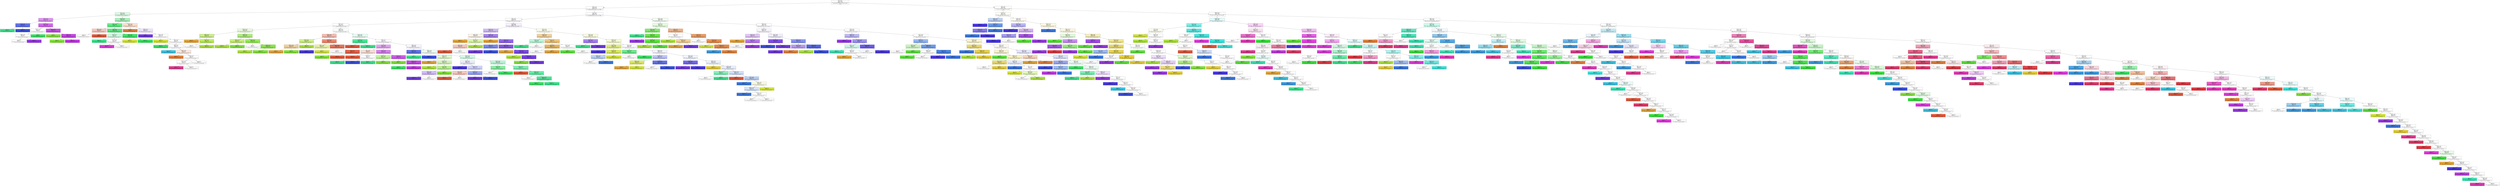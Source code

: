 digraph Tree {
node [shape=box, style="filled", color="black"] ;
0 [label="X[47] <= 0.5\ngini = 0.961\nsamples = 1436\nvalue = [62, 52, 62, 48, 46, 47, 62, 53, 62, 62, 62, 62\n62, 62, 62, 59, 57, 62, 52, 47, 48, 47, 52, 46\n47, 53]", fillcolor="#ffffff"] ;
1 [label="X[208] <= 0.5\ngini = 0.934\nsamples = 612\nvalue = [30, 47, 23, 37, 37, 34, 32, 1, 51, 49, 2, 0, 5\n1, 31, 55, 25, 58, 16, 38, 1, 0, 2, 1, 0, 36]", fillcolor="#fefeff"] ;
0 -> 1 [labeldistance=2.5, labelangle=45, headlabel="True"] ;
2 [label="X[57] <= 0.5\ngini = 0.798\nsamples = 98\nvalue = [9, 2, 0, 4, 0, 2, 0, 1, 36, 4, 0, 0, 3, 0\n0, 7, 0, 4, 1, 21, 1, 0, 1, 0, 0, 2]", fillcolor="#d8fae1"] ;
1 -> 2 ;
3 [label="X[137] <= 0.5\ngini = 0.576\nsamples = 32\nvalue = [0, 1, 0, 1, 0, 2, 0, 0, 1, 1, 0, 0, 0, 0\n0, 5, 0, 0, 1, 20, 0, 0, 0, 0, 0, 0]", fillcolor="#de91f1"] ;
2 -> 3 ;
4 [label="X[881] <= 0.5\ngini = 0.278\nsamples = 6\nvalue = [0, 0, 0, 0, 0, 0, 0, 0, 0, 1, 0, 0, 0, 0\n0, 5, 0, 0, 0, 0, 0, 0, 0, 0, 0, 0]", fillcolor="#6173ea"] ;
3 -> 4 ;
5 [label="gini = 0.0\nsamples = 1\nvalue = [0, 0, 0, 0, 0, 0, 0, 0, 0, 1, 0, 0, 0, 0\n0, 0, 0, 0, 0, 0, 0, 0, 0, 0, 0, 0]", fillcolor="#39e58c"] ;
4 -> 5 ;
6 [label="gini = 0.0\nsamples = 5\nvalue = [0, 0, 0, 0, 0, 0, 0, 0, 0, 0, 0, 0, 0, 0\n0, 5, 0, 0, 0, 0, 0, 0, 0, 0, 0, 0]", fillcolor="#3950e5"] ;
4 -> 6 ;
7 [label="X[999] <= 0.5\ngini = 0.396\nsamples = 26\nvalue = [0, 1, 0, 1, 0, 2, 0, 0, 1, 0, 0, 0, 0, 0\n0, 0, 0, 0, 1, 20, 0, 0, 0, 0, 0, 0]", fillcolor="#d26bec"] ;
3 -> 7 ;
8 [label="X[1000] <= 0.5\ngini = 0.75\nsamples = 4\nvalue = [0, 1, 0, 1, 0, 0, 0, 0, 1, 0, 0, 0, 0, 0\n0, 0, 0, 0, 1, 0, 0, 0, 0, 0, 0, 0]", fillcolor="#ffffff"] ;
7 -> 8 ;
9 [label="X[880] <= 0.5\ngini = 0.667\nsamples = 3\nvalue = [0, 1, 0, 1, 0, 0, 0, 0, 0, 0, 0, 0, 0, 0\n0, 0, 0, 0, 1, 0, 0, 0, 0, 0, 0, 0]", fillcolor="#ffffff"] ;
8 -> 9 ;
10 [label="gini = 0.5\nsamples = 2\nvalue = [0, 1, 0, 1, 0, 0, 0, 0, 0, 0, 0, 0, 0, 0\n0, 0, 0, 0, 0, 0, 0, 0, 0, 0, 0, 0]", fillcolor="#ffffff"] ;
9 -> 10 ;
11 [label="gini = 0.0\nsamples = 1\nvalue = [0, 0, 0, 0, 0, 0, 0, 0, 0, 0, 0, 0, 0, 0\n0, 0, 0, 0, 1, 0, 0, 0, 0, 0, 0, 0]", fillcolor="#9a39e5"] ;
9 -> 11 ;
12 [label="gini = 0.0\nsamples = 1\nvalue = [0, 0, 0, 0, 0, 0, 0, 0, 1, 0, 0, 0, 0, 0\n0, 0, 0, 0, 0, 0, 0, 0, 0, 0, 0, 0]", fillcolor="#39e564"] ;
8 -> 12 ;
13 [label="X[525] <= 0.5\ngini = 0.165\nsamples = 22\nvalue = [0, 0, 0, 0, 0, 2, 0, 0, 0, 0, 0, 0, 0, 0\n0, 0, 0, 0, 0, 20, 0, 0, 0, 0, 0, 0]", fillcolor="#c94de8"] ;
7 -> 13 ;
14 [label="gini = 0.0\nsamples = 1\nvalue = [0, 0, 0, 0, 0, 1, 0, 0, 0, 0, 0, 0, 0, 0\n0, 0, 0, 0, 0, 0, 0, 0, 0, 0, 0, 0]", fillcolor="#83e539"] ;
13 -> 14 ;
15 [label="X[564] <= 0.5\ngini = 0.091\nsamples = 21\nvalue = [0, 0, 0, 0, 0, 1, 0, 0, 0, 0, 0, 0, 0, 0\n0, 0, 0, 0, 0, 20, 0, 0, 0, 0, 0, 0]", fillcolor="#c643e6"] ;
13 -> 15 ;
16 [label="gini = 0.0\nsamples = 1\nvalue = [0, 0, 0, 0, 0, 1, 0, 0, 0, 0, 0, 0, 0, 0\n0, 0, 0, 0, 0, 0, 0, 0, 0, 0, 0, 0]", fillcolor="#83e539"] ;
15 -> 16 ;
17 [label="gini = 0.0\nsamples = 20\nvalue = [0, 0, 0, 0, 0, 0, 0, 0, 0, 0, 0, 0, 0, 0\n0, 0, 0, 0, 0, 20, 0, 0, 0, 0, 0, 0]", fillcolor="#c339e5"] ;
15 -> 17 ;
18 [label="X[1009] <= 0.5\ngini = 0.687\nsamples = 66\nvalue = [9, 1, 0, 3, 0, 0, 0, 1, 35, 3, 0, 0, 3, 0\n0, 2, 0, 4, 0, 1, 1, 0, 1, 0, 0, 2]", fillcolor="#a5f3b8"] ;
2 -> 18 ;
19 [label="X[491] <= 0.5\ngini = 0.375\nsamples = 42\nvalue = [0, 0, 0, 1, 0, 0, 0, 1, 33, 2, 0, 0, 1, 0\n0, 1, 0, 0, 0, 0, 1, 0, 0, 0, 0, 2]", fillcolor="#66eb87"] ;
18 -> 19 ;
20 [label="X[619] <= 0.5\ngini = 0.625\nsamples = 4\nvalue = [0, 0, 0, 0, 0, 0, 0, 1, 0, 0, 0, 0, 1, 0\n0, 0, 0, 0, 0, 0, 0, 0, 0, 0, 0, 2]", fillcolor="#f6c7bd"] ;
19 -> 20 ;
21 [label="gini = 0.5\nsamples = 2\nvalue = [0, 0, 0, 0, 0, 0, 0, 1, 0, 0, 0, 0, 1, 0\n0, 0, 0, 0, 0, 0, 0, 0, 0, 0, 0, 0]", fillcolor="#ffffff"] ;
20 -> 21 ;
22 [label="gini = 0.0\nsamples = 2\nvalue = [0, 0, 0, 0, 0, 0, 0, 0, 0, 0, 0, 0, 0, 0\n0, 0, 0, 0, 0, 0, 0, 0, 0, 0, 0, 2]", fillcolor="#e55839"] ;
20 -> 22 ;
23 [label="X[74] <= 0.5\ngini = 0.241\nsamples = 38\nvalue = [0, 0, 0, 1, 0, 0, 0, 0, 33, 2, 0, 0, 0, 0\n0, 1, 0, 0, 0, 0, 1, 0, 0, 0, 0, 0]", fillcolor="#54e97a"] ;
19 -> 23 ;
24 [label="X[531] <= 0.5\ngini = 0.72\nsamples = 5\nvalue = [0, 0, 0, 0, 0, 0, 0, 0, 1, 2, 0, 0, 0, 0\n0, 1, 0, 0, 0, 0, 1, 0, 0, 0, 0, 0]", fillcolor="#cef8e2"] ;
23 -> 24 ;
25 [label="gini = 0.0\nsamples = 2\nvalue = [0, 0, 0, 0, 0, 0, 0, 0, 0, 2, 0, 0, 0, 0\n0, 0, 0, 0, 0, 0, 0, 0, 0, 0, 0, 0]", fillcolor="#39e58c"] ;
24 -> 25 ;
26 [label="X[717] <= 0.5\ngini = 0.667\nsamples = 3\nvalue = [0, 0, 0, 0, 0, 0, 0, 0, 1, 0, 0, 0, 0, 0\n0, 1, 0, 0, 0, 0, 1, 0, 0, 0, 0, 0]", fillcolor="#ffffff"] ;
24 -> 26 ;
27 [label="gini = 0.0\nsamples = 1\nvalue = [0, 0, 0, 0, 0, 0, 0, 0, 0, 0, 0, 0, 0, 0\n0, 0, 0, 0, 0, 0, 1, 0, 0, 0, 0, 0]", fillcolor="#e539e2"] ;
26 -> 27 ;
28 [label="gini = 0.5\nsamples = 2\nvalue = [0, 0, 0, 0, 0, 0, 0, 0, 1, 0, 0, 0, 0, 0\n0, 1, 0, 0, 0, 0, 0, 0, 0, 0, 0, 0]", fillcolor="#ffffff"] ;
26 -> 28 ;
29 [label="X[250] <= 0.5\ngini = 0.059\nsamples = 33\nvalue = [0, 0, 0, 1, 0, 0, 0, 0, 32, 0, 0, 0, 0, 0\n0, 0, 0, 0, 0, 0, 0, 0, 0, 0, 0, 0]", fillcolor="#3fe669"] ;
23 -> 29 ;
30 [label="gini = 0.0\nsamples = 1\nvalue = [0, 0, 0, 1, 0, 0, 0, 0, 0, 0, 0, 0, 0, 0\n0, 0, 0, 0, 0, 0, 0, 0, 0, 0, 0, 0]", fillcolor="#d4e539"] ;
29 -> 30 ;
31 [label="gini = 0.0\nsamples = 32\nvalue = [0, 0, 0, 0, 0, 0, 0, 0, 32, 0, 0, 0, 0, 0\n0, 0, 0, 0, 0, 0, 0, 0, 0, 0, 0, 0]", fillcolor="#39e564"] ;
29 -> 31 ;
32 [label="X[563] <= 0.5\ngini = 0.802\nsamples = 24\nvalue = [9, 1, 0, 2, 0, 0, 0, 0, 2, 1, 0, 0, 2, 0\n0, 1, 0, 4, 0, 1, 0, 0, 1, 0, 0, 0]", fillcolor="#f8e0ce"] ;
18 -> 32 ;
33 [label="gini = 0.0\nsamples = 7\nvalue = [7, 0, 0, 0, 0, 0, 0, 0, 0, 0, 0, 0, 0, 0\n0, 0, 0, 0, 0, 0, 0, 0, 0, 0, 0, 0]", fillcolor="#e58139"] ;
32 -> 33 ;
34 [label="X[649] <= 0.5\ngini = 0.872\nsamples = 17\nvalue = [2, 1, 0, 2, 0, 0, 0, 0, 2, 1, 0, 0, 2, 0\n0, 1, 0, 4, 0, 1, 0, 0, 1, 0, 0, 0]", fillcolor="#ece5fc"] ;
32 -> 34 ;
35 [label="gini = 0.0\nsamples = 4\nvalue = [0, 0, 0, 0, 0, 0, 0, 0, 0, 0, 0, 0, 0, 0\n0, 0, 0, 4, 0, 0, 0, 0, 0, 0, 0, 0]", fillcolor="#7239e5"] ;
34 -> 35 ;
36 [label="X[219] <= 0.5\ngini = 0.876\nsamples = 13\nvalue = [2, 1, 0, 2, 0, 0, 0, 0, 2, 1, 0, 0, 2, 0\n0, 1, 0, 0, 0, 1, 0, 0, 1, 0, 0, 0]", fillcolor="#ffffff"] ;
34 -> 36 ;
37 [label="gini = 0.0\nsamples = 2\nvalue = [0, 0, 0, 2, 0, 0, 0, 0, 0, 0, 0, 0, 0, 0\n0, 0, 0, 0, 0, 0, 0, 0, 0, 0, 0, 0]", fillcolor="#d4e539"] ;
36 -> 37 ;
38 [label="X[817] <= 0.5\ngini = 0.86\nsamples = 11\nvalue = [2, 1, 0, 0, 0, 0, 0, 0, 2, 1, 0, 0, 2, 0\n0, 1, 0, 0, 0, 1, 0, 0, 1, 0, 0, 0]", fillcolor="#ffffff"] ;
36 -> 38 ;
39 [label="gini = 0.0\nsamples = 2\nvalue = [0, 0, 0, 0, 0, 0, 0, 0, 2, 0, 0, 0, 0, 0\n0, 0, 0, 0, 0, 0, 0, 0, 0, 0, 0, 0]", fillcolor="#39e564"] ;
38 -> 39 ;
40 [label="X[989] <= 0.5\ngini = 0.84\nsamples = 9\nvalue = [2, 1, 0, 0, 0, 0, 0, 0, 0, 1, 0, 0, 2, 0\n0, 1, 0, 0, 0, 1, 0, 0, 1, 0, 0, 0]", fillcolor="#ffffff"] ;
38 -> 40 ;
41 [label="gini = 0.0\nsamples = 2\nvalue = [0, 0, 0, 0, 0, 0, 0, 0, 0, 0, 0, 0, 2, 0\n0, 0, 0, 0, 0, 0, 0, 0, 0, 0, 0, 0]", fillcolor="#39c5e5"] ;
40 -> 41 ;
42 [label="X[492] <= 0.5\ngini = 0.816\nsamples = 7\nvalue = [2, 1, 0, 0, 0, 0, 0, 0, 0, 1, 0, 0, 0, 0\n0, 1, 0, 0, 0, 1, 0, 0, 1, 0, 0, 0]", fillcolor="#fbeade"] ;
40 -> 42 ;
43 [label="gini = 0.0\nsamples = 2\nvalue = [2, 0, 0, 0, 0, 0, 0, 0, 0, 0, 0, 0, 0, 0\n0, 0, 0, 0, 0, 0, 0, 0, 0, 0, 0, 0]", fillcolor="#e58139"] ;
42 -> 43 ;
44 [label="X[823] <= 0.5\ngini = 0.8\nsamples = 5\nvalue = [0, 1, 0, 0, 0, 0, 0, 0, 0, 1, 0, 0, 0, 0\n0, 1, 0, 0, 0, 1, 0, 0, 1, 0, 0, 0]", fillcolor="#ffffff"] ;
42 -> 44 ;
45 [label="X[291] <= 0.5\ngini = 0.667\nsamples = 3\nvalue = [0, 1, 0, 0, 0, 0, 0, 0, 0, 1, 0, 0, 0, 0\n0, 0, 0, 0, 0, 0, 0, 0, 1, 0, 0, 0]", fillcolor="#ffffff"] ;
44 -> 45 ;
46 [label="gini = 0.0\nsamples = 1\nvalue = [0, 0, 0, 0, 0, 0, 0, 0, 0, 0, 0, 0, 0, 0\n0, 0, 0, 0, 0, 0, 0, 0, 1, 0, 0, 0]", fillcolor="#e53992"] ;
45 -> 46 ;
47 [label="gini = 0.5\nsamples = 2\nvalue = [0, 1, 0, 0, 0, 0, 0, 0, 0, 1, 0, 0, 0, 0\n0, 0, 0, 0, 0, 0, 0, 0, 0, 0, 0, 0]", fillcolor="#ffffff"] ;
45 -> 47 ;
48 [label="gini = 0.5\nsamples = 2\nvalue = [0, 0, 0, 0, 0, 0, 0, 0, 0, 0, 0, 0, 0, 0\n0, 1, 0, 0, 0, 1, 0, 0, 0, 0, 0, 0]", fillcolor="#ffffff"] ;
44 -> 48 ;
49 [label="X[42] <= 0.5\ngini = 0.931\nsamples = 514\nvalue = [21, 45, 23, 33, 37, 32, 32, 0, 15, 45, 2, 0, 2\n1, 31, 48, 25, 54, 15, 17, 0, 0, 1, 1, 0, 34]", fillcolor="#fdfcff"] ;
1 -> 49 ;
50 [label="X[55] <= 0.5\ngini = 0.907\nsamples = 328\nvalue = [1, 37, 3, 29, 29, 31, 1, 0, 13, 37, 0, 0, 0\n0, 10, 33, 11, 42, 1, 16, 0, 0, 0, 1, 0, 33]", fillcolor="#fdfcff"] ;
49 -> 50 ;
51 [label="X[551] <= 0.5\ngini = 0.877\nsamples = 169\nvalue = [0, 10, 0, 3, 23, 29, 0, 0, 6, 27, 0, 0, 0, 0\n1, 18, 4, 6, 0, 16, 0, 0, 0, 1, 0, 25]", fillcolor="#fdfffc"] ;
50 -> 51 ;
52 [label="X[1007] <= 0.5\ngini = 0.644\nsamples = 34\nvalue = [0, 3, 0, 1, 12, 16, 0, 0, 0, 0, 0, 0, 0, 0\n0, 1, 0, 1, 0, 0, 0, 0, 0, 0, 0, 0]", fillcolor="#e8fadb"] ;
51 -> 52 ;
53 [label="X[595] <= 0.5\ngini = 0.514\nsamples = 12\nvalue = [0, 2, 0, 1, 8, 0, 0, 0, 0, 0, 0, 0, 0, 0\n0, 1, 0, 0, 0, 0, 0, 0, 0, 0, 0, 0]", fillcolor="#cdef88"] ;
52 -> 53 ;
54 [label="gini = 0.0\nsamples = 2\nvalue = [0, 2, 0, 0, 0, 0, 0, 0, 0, 0, 0, 0, 0, 0\n0, 0, 0, 0, 0, 0, 0, 0, 0, 0, 0, 0]", fillcolor="#e5a639"] ;
53 -> 54 ;
55 [label="X[121] <= 0.5\ngini = 0.34\nsamples = 10\nvalue = [0, 0, 0, 1, 8, 0, 0, 0, 0, 0, 0, 0, 0, 0\n0, 1, 0, 0, 0, 0, 0, 0, 0, 0, 0, 0]", fillcolor="#beeb65"] ;
53 -> 55 ;
56 [label="gini = 0.5\nsamples = 2\nvalue = [0, 0, 0, 1, 0, 0, 0, 0, 0, 0, 0, 0, 0, 0\n0, 1, 0, 0, 0, 0, 0, 0, 0, 0, 0, 0]", fillcolor="#ffffff"] ;
55 -> 56 ;
57 [label="gini = 0.0\nsamples = 8\nvalue = [0, 0, 0, 0, 8, 0, 0, 0, 0, 0, 0, 0, 0, 0\n0, 0, 0, 0, 0, 0, 0, 0, 0, 0, 0, 0]", fillcolor="#ace539"] ;
55 -> 57 ;
58 [label="X[969] <= 0.5\ngini = 0.434\nsamples = 22\nvalue = [0, 1, 0, 0, 4, 16, 0, 0, 0, 0, 0, 0, 0, 0\n0, 0, 0, 1, 0, 0, 0, 0, 0, 0, 0, 0]", fillcolor="#acee7b"] ;
52 -> 58 ;
59 [label="X[552] <= 0.5\ngini = 0.375\nsamples = 4\nvalue = [0, 0, 0, 0, 3, 1, 0, 0, 0, 0, 0, 0, 0, 0\n0, 0, 0, 0, 0, 0, 0, 0, 0, 0, 0, 0]", fillcolor="#c8ee7b"] ;
58 -> 59 ;
60 [label="gini = 0.0\nsamples = 3\nvalue = [0, 0, 0, 0, 3, 0, 0, 0, 0, 0, 0, 0, 0, 0\n0, 0, 0, 0, 0, 0, 0, 0, 0, 0, 0, 0]", fillcolor="#ace539"] ;
59 -> 60 ;
61 [label="gini = 0.0\nsamples = 1\nvalue = [0, 0, 0, 0, 0, 1, 0, 0, 0, 0, 0, 0, 0, 0\n0, 0, 0, 0, 0, 0, 0, 0, 0, 0, 0, 0]", fillcolor="#83e539"] ;
59 -> 61 ;
62 [label="X[335] <= 0.5\ngini = 0.296\nsamples = 18\nvalue = [0, 1, 0, 0, 1, 15, 0, 0, 0, 0, 0, 0, 0, 0\n0, 0, 0, 1, 0, 0, 0, 0, 0, 0, 0, 0]", fillcolor="#99ea5c"] ;
58 -> 62 ;
63 [label="gini = 0.5\nsamples = 2\nvalue = [0, 1, 0, 0, 0, 0, 0, 0, 0, 0, 0, 0, 0, 0\n0, 0, 0, 1, 0, 0, 0, 0, 0, 0, 0, 0]", fillcolor="#ffffff"] ;
62 -> 63 ;
64 [label="X[1016] <= 0.5\ngini = 0.117\nsamples = 16\nvalue = [0, 0, 0, 0, 1, 15, 0, 0, 0, 0, 0, 0, 0, 0\n0, 0, 0, 0, 0, 0, 0, 0, 0, 0, 0, 0]", fillcolor="#8be746"] ;
62 -> 64 ;
65 [label="gini = 0.0\nsamples = 1\nvalue = [0, 0, 0, 0, 1, 0, 0, 0, 0, 0, 0, 0, 0, 0\n0, 0, 0, 0, 0, 0, 0, 0, 0, 0, 0, 0]", fillcolor="#ace539"] ;
64 -> 65 ;
66 [label="gini = 0.0\nsamples = 15\nvalue = [0, 0, 0, 0, 0, 15, 0, 0, 0, 0, 0, 0, 0, 0\n0, 0, 0, 0, 0, 0, 0, 0, 0, 0, 0, 0]", fillcolor="#83e539"] ;
64 -> 66 ;
67 [label="X[996] <= 0.5\ngini = 0.873\nsamples = 135\nvalue = [0, 7, 0, 2, 11, 13, 0, 0, 6, 27, 0, 0, 0, 0\n1, 17, 4, 5, 0, 16, 0, 0, 0, 1, 0, 25]", fillcolor="#fbfffd"] ;
51 -> 67 ;
68 [label="X[484] <= 0.5\ngini = 0.676\nsamples = 31\nvalue = [0, 3, 0, 2, 6, 2, 0, 0, 0, 0, 0, 0, 0, 0\n0, 0, 1, 0, 0, 0, 0, 0, 0, 1, 0, 16]", fillcolor="#f5bcb0"] ;
67 -> 68 ;
69 [label="X[901] <= 0.5\ngini = 0.494\nsamples = 9\nvalue = [0, 2, 0, 0, 6, 1, 0, 0, 0, 0, 0, 0, 0, 0\n0, 0, 0, 0, 0, 0, 0, 0, 0, 0, 0, 0]", fillcolor="#d0f08e"] ;
68 -> 69 ;
70 [label="X[613] <= 0.5\ngini = 0.444\nsamples = 3\nvalue = [0, 2, 0, 0, 0, 1, 0, 0, 0, 0, 0, 0, 0, 0\n0, 0, 0, 0, 0, 0, 0, 0, 0, 0, 0, 0]", fillcolor="#f2d29c"] ;
69 -> 70 ;
71 [label="gini = 0.0\nsamples = 2\nvalue = [0, 2, 0, 0, 0, 0, 0, 0, 0, 0, 0, 0, 0, 0\n0, 0, 0, 0, 0, 0, 0, 0, 0, 0, 0, 0]", fillcolor="#e5a639"] ;
70 -> 71 ;
72 [label="gini = 0.0\nsamples = 1\nvalue = [0, 0, 0, 0, 0, 1, 0, 0, 0, 0, 0, 0, 0, 0\n0, 0, 0, 0, 0, 0, 0, 0, 0, 0, 0, 0]", fillcolor="#83e539"] ;
70 -> 72 ;
73 [label="gini = 0.0\nsamples = 6\nvalue = [0, 0, 0, 0, 6, 0, 0, 0, 0, 0, 0, 0, 0, 0\n0, 0, 0, 0, 0, 0, 0, 0, 0, 0, 0, 0]", fillcolor="#ace539"] ;
69 -> 73 ;
74 [label="X[795] <= 0.5\ngini = 0.455\nsamples = 22\nvalue = [0, 1, 0, 2, 0, 1, 0, 0, 0, 0, 0, 0, 0, 0\n0, 0, 1, 0, 0, 0, 0, 0, 0, 1, 0, 16]", fillcolor="#ed8a74"] ;
68 -> 74 ;
75 [label="X[532] <= 0.5\ngini = 0.444\nsamples = 3\nvalue = [0, 0, 0, 2, 0, 0, 0, 0, 0, 0, 0, 0, 0, 0\n0, 0, 1, 0, 0, 0, 0, 0, 0, 0, 0, 0]", fillcolor="#eaf29c"] ;
74 -> 75 ;
76 [label="gini = 0.0\nsamples = 1\nvalue = [0, 0, 0, 0, 0, 0, 0, 0, 0, 0, 0, 0, 0, 0\n0, 0, 1, 0, 0, 0, 0, 0, 0, 0, 0, 0]", fillcolor="#4a39e5"] ;
75 -> 76 ;
77 [label="gini = 0.0\nsamples = 2\nvalue = [0, 0, 0, 2, 0, 0, 0, 0, 0, 0, 0, 0, 0, 0\n0, 0, 0, 0, 0, 0, 0, 0, 0, 0, 0, 0]", fillcolor="#d4e539"] ;
75 -> 77 ;
78 [label="X[238] <= 0.5\ngini = 0.283\nsamples = 19\nvalue = [0, 1, 0, 0, 0, 1, 0, 0, 0, 0, 0, 0, 0, 0\n0, 0, 0, 0, 0, 0, 0, 0, 0, 1, 0, 16]", fillcolor="#e9745a"] ;
74 -> 78 ;
79 [label="gini = 0.5\nsamples = 2\nvalue = [0, 1, 0, 0, 0, 0, 0, 0, 0, 0, 0, 0, 0, 0\n0, 0, 0, 0, 0, 0, 0, 0, 0, 1, 0, 0]", fillcolor="#ffffff"] ;
78 -> 79 ;
80 [label="X[293] <= 0.5\ngini = 0.111\nsamples = 17\nvalue = [0, 0, 0, 0, 0, 1, 0, 0, 0, 0, 0, 0, 0, 0\n0, 0, 0, 0, 0, 0, 0, 0, 0, 0, 0, 16]", fillcolor="#e76245"] ;
78 -> 80 ;
81 [label="gini = 0.0\nsamples = 1\nvalue = [0, 0, 0, 0, 0, 1, 0, 0, 0, 0, 0, 0, 0, 0\n0, 0, 0, 0, 0, 0, 0, 0, 0, 0, 0, 0]", fillcolor="#83e539"] ;
80 -> 81 ;
82 [label="gini = 0.0\nsamples = 16\nvalue = [0, 0, 0, 0, 0, 0, 0, 0, 0, 0, 0, 0, 0, 0\n0, 0, 0, 0, 0, 0, 0, 0, 0, 0, 0, 16]", fillcolor="#e55839"] ;
80 -> 82 ;
83 [label="X[536] <= 0.5\ngini = 0.853\nsamples = 104\nvalue = [0, 4, 0, 0, 5, 11, 0, 0, 6, 27, 0, 0, 0, 0\n1, 17, 3, 5, 0, 16, 0, 0, 0, 0, 0, 9]", fillcolor="#e8fcf2"] ;
67 -> 83 ;
84 [label="X[772] <= 0.5\ngini = 0.153\nsamples = 12\nvalue = [0, 0, 0, 0, 0, 0, 0, 0, 0, 11, 0, 0, 0, 0\n0, 0, 0, 0, 0, 0, 0, 0, 0, 0, 0, 1]", fillcolor="#4be796"] ;
83 -> 84 ;
85 [label="gini = 0.0\nsamples = 1\nvalue = [0, 0, 0, 0, 0, 0, 0, 0, 0, 0, 0, 0, 0, 0\n0, 0, 0, 0, 0, 0, 0, 0, 0, 0, 0, 1]", fillcolor="#e55839"] ;
84 -> 85 ;
86 [label="gini = 0.0\nsamples = 11\nvalue = [0, 0, 0, 0, 0, 0, 0, 0, 0, 11, 0, 0, 0, 0\n0, 0, 0, 0, 0, 0, 0, 0, 0, 0, 0, 0]", fillcolor="#39e58c"] ;
84 -> 86 ;
87 [label="X[59] <= 0.5\ngini = 0.87\nsamples = 92\nvalue = [0, 4, 0, 0, 5, 11, 0, 0, 6, 16, 0, 0, 0, 0\n1, 17, 3, 5, 0, 16, 0, 0, 0, 0, 0, 8]", fillcolor="#fcfdff"] ;
83 -> 87 ;
88 [label="X[123] <= 0.5\ngini = 0.663\nsamples = 28\nvalue = [0, 0, 0, 0, 0, 4, 0, 0, 1, 3, 0, 0, 0, 0\n0, 2, 0, 0, 0, 15, 0, 0, 0, 0, 0, 3]", fillcolor="#e4a4f3"] ;
87 -> 88 ;
89 [label="X[61] <= 0.5\ngini = 0.653\nsamples = 7\nvalue = [0, 0, 0, 0, 0, 0, 0, 0, 0, 2, 0, 0, 0, 0\n0, 2, 0, 0, 0, 0, 0, 0, 0, 0, 0, 3]", fillcolor="#faded7"] ;
88 -> 89 ;
90 [label="gini = 0.0\nsamples = 3\nvalue = [0, 0, 0, 0, 0, 0, 0, 0, 0, 0, 0, 0, 0, 0\n0, 0, 0, 0, 0, 0, 0, 0, 0, 0, 0, 3]", fillcolor="#e55839"] ;
89 -> 90 ;
91 [label="X[603] <= 0.5\ngini = 0.5\nsamples = 4\nvalue = [0, 0, 0, 0, 0, 0, 0, 0, 0, 2, 0, 0, 0, 0\n0, 2, 0, 0, 0, 0, 0, 0, 0, 0, 0, 0]", fillcolor="#ffffff"] ;
89 -> 91 ;
92 [label="gini = 0.0\nsamples = 2\nvalue = [0, 0, 0, 0, 0, 0, 0, 0, 0, 2, 0, 0, 0, 0\n0, 0, 0, 0, 0, 0, 0, 0, 0, 0, 0, 0]", fillcolor="#39e58c"] ;
91 -> 92 ;
93 [label="gini = 0.0\nsamples = 2\nvalue = [0, 0, 0, 0, 0, 0, 0, 0, 0, 0, 0, 0, 0, 0\n0, 2, 0, 0, 0, 0, 0, 0, 0, 0, 0, 0]", fillcolor="#3950e5"] ;
91 -> 93 ;
94 [label="X[565] <= 0.5\ngini = 0.449\nsamples = 21\nvalue = [0, 0, 0, 0, 0, 4, 0, 0, 1, 1, 0, 0, 0, 0\n0, 0, 0, 0, 0, 15, 0, 0, 0, 0, 0, 0]", fillcolor="#d87fee"] ;
88 -> 94 ;
95 [label="X[149] <= 0.5\ngini = 0.444\nsamples = 3\nvalue = [0, 0, 0, 0, 0, 2, 0, 0, 0, 1, 0, 0, 0, 0\n0, 0, 0, 0, 0, 0, 0, 0, 0, 0, 0, 0]", fillcolor="#c1f29c"] ;
94 -> 95 ;
96 [label="gini = 0.0\nsamples = 1\nvalue = [0, 0, 0, 0, 0, 0, 0, 0, 0, 1, 0, 0, 0, 0\n0, 0, 0, 0, 0, 0, 0, 0, 0, 0, 0, 0]", fillcolor="#39e58c"] ;
95 -> 96 ;
97 [label="gini = 0.0\nsamples = 2\nvalue = [0, 0, 0, 0, 0, 2, 0, 0, 0, 0, 0, 0, 0, 0\n0, 0, 0, 0, 0, 0, 0, 0, 0, 0, 0, 0]", fillcolor="#83e539"] ;
95 -> 97 ;
98 [label="X[106] <= 0.5\ngini = 0.29\nsamples = 18\nvalue = [0, 0, 0, 0, 0, 2, 0, 0, 1, 0, 0, 0, 0, 0\n0, 0, 0, 0, 0, 15, 0, 0, 0, 0, 0, 0]", fillcolor="#ce5eea"] ;
94 -> 98 ;
99 [label="gini = 0.0\nsamples = 2\nvalue = [0, 0, 0, 0, 0, 2, 0, 0, 0, 0, 0, 0, 0, 0\n0, 0, 0, 0, 0, 0, 0, 0, 0, 0, 0, 0]", fillcolor="#83e539"] ;
98 -> 99 ;
100 [label="X[1000] <= 0.5\ngini = 0.117\nsamples = 16\nvalue = [0, 0, 0, 0, 0, 0, 0, 0, 1, 0, 0, 0, 0, 0\n0, 0, 0, 0, 0, 15, 0, 0, 0, 0, 0, 0]", fillcolor="#c746e7"] ;
98 -> 100 ;
101 [label="gini = 0.0\nsamples = 1\nvalue = [0, 0, 0, 0, 0, 0, 0, 0, 1, 0, 0, 0, 0, 0\n0, 0, 0, 0, 0, 0, 0, 0, 0, 0, 0, 0]", fillcolor="#39e564"] ;
100 -> 101 ;
102 [label="gini = 0.0\nsamples = 15\nvalue = [0, 0, 0, 0, 0, 0, 0, 0, 0, 0, 0, 0, 0, 0\n0, 0, 0, 0, 0, 15, 0, 0, 0, 0, 0, 0]", fillcolor="#c339e5"] ;
100 -> 102 ;
103 [label="X[404] <= 0.5\ngini = 0.861\nsamples = 64\nvalue = [0, 4, 0, 0, 5, 7, 0, 0, 5, 13, 0, 0, 0, 0\n1, 15, 3, 5, 0, 1, 0, 0, 0, 0, 0, 5]", fillcolor="#f7f8fe"] ;
87 -> 103 ;
104 [label="X[692] <= 0.5\ngini = 0.278\nsamples = 12\nvalue = [0, 0, 0, 0, 0, 0, 0, 0, 0, 2, 0, 0, 0, 0\n0, 10, 0, 0, 0, 0, 0, 0, 0, 0, 0, 0]", fillcolor="#6173ea"] ;
103 -> 104 ;
105 [label="gini = 0.0\nsamples = 2\nvalue = [0, 0, 0, 0, 0, 0, 0, 0, 0, 2, 0, 0, 0, 0\n0, 0, 0, 0, 0, 0, 0, 0, 0, 0, 0, 0]", fillcolor="#39e58c"] ;
104 -> 105 ;
106 [label="gini = 0.0\nsamples = 10\nvalue = [0, 0, 0, 0, 0, 0, 0, 0, 0, 0, 0, 0, 0, 0\n0, 10, 0, 0, 0, 0, 0, 0, 0, 0, 0, 0]", fillcolor="#3950e5"] ;
104 -> 106 ;
107 [label="X[490] <= 0.5\ngini = 0.881\nsamples = 52\nvalue = [0, 4, 0, 0, 5, 7, 0, 0, 5, 11, 0, 0, 0, 0\n1, 5, 3, 5, 0, 1, 0, 0, 0, 0, 0, 5]", fillcolor="#edfdf5"] ;
103 -> 107 ;
108 [label="X[436] <= 0.5\ngini = 0.727\nsamples = 17\nvalue = [0, 4, 0, 0, 3, 7, 0, 0, 0, 0, 0, 0, 0, 0\n0, 0, 0, 2, 0, 0, 0, 0, 0, 0, 0, 1]", fillcolor="#e2f9d1"] ;
107 -> 108 ;
109 [label="gini = 0.0\nsamples = 3\nvalue = [0, 3, 0, 0, 0, 0, 0, 0, 0, 0, 0, 0, 0, 0\n0, 0, 0, 0, 0, 0, 0, 0, 0, 0, 0, 0]", fillcolor="#e5a639"] ;
108 -> 109 ;
110 [label="X[1008] <= 0.5\ngini = 0.673\nsamples = 14\nvalue = [0, 1, 0, 0, 3, 7, 0, 0, 0, 0, 0, 0, 0, 0\n0, 0, 0, 2, 0, 0, 0, 0, 0, 0, 0, 1]", fillcolor="#d2f6b7"] ;
108 -> 110 ;
111 [label="gini = 0.0\nsamples = 3\nvalue = [0, 0, 0, 0, 3, 0, 0, 0, 0, 0, 0, 0, 0, 0\n0, 0, 0, 0, 0, 0, 0, 0, 0, 0, 0, 0]", fillcolor="#ace539"] ;
110 -> 111 ;
112 [label="X[71] <= 0.5\ngini = 0.545\nsamples = 11\nvalue = [0, 1, 0, 0, 0, 7, 0, 0, 0, 0, 0, 0, 0, 0\n0, 0, 0, 2, 0, 0, 0, 0, 0, 0, 0, 1]", fillcolor="#baf191"] ;
110 -> 112 ;
113 [label="X[874] <= 0.5\ngini = 0.625\nsamples = 4\nvalue = [0, 1, 0, 0, 0, 0, 0, 0, 0, 0, 0, 0, 0, 0\n0, 0, 0, 2, 0, 0, 0, 0, 0, 0, 0, 1]", fillcolor="#d0bdf6"] ;
112 -> 113 ;
114 [label="gini = 0.0\nsamples = 2\nvalue = [0, 0, 0, 0, 0, 0, 0, 0, 0, 0, 0, 0, 0, 0\n0, 0, 0, 2, 0, 0, 0, 0, 0, 0, 0, 0]", fillcolor="#7239e5"] ;
113 -> 114 ;
115 [label="gini = 0.5\nsamples = 2\nvalue = [0, 1, 0, 0, 0, 0, 0, 0, 0, 0, 0, 0, 0, 0\n0, 0, 0, 0, 0, 0, 0, 0, 0, 0, 0, 1]", fillcolor="#ffffff"] ;
113 -> 115 ;
116 [label="gini = 0.0\nsamples = 7\nvalue = [0, 0, 0, 0, 0, 7, 0, 0, 0, 0, 0, 0, 0, 0\n0, 0, 0, 0, 0, 0, 0, 0, 0, 0, 0, 0]", fillcolor="#83e539"] ;
112 -> 116 ;
117 [label="X[104] <= 0.5\ngini = 0.828\nsamples = 35\nvalue = [0, 0, 0, 0, 2, 0, 0, 0, 5, 11, 0, 0, 0, 0\n1, 5, 3, 3, 0, 1, 0, 0, 0, 0, 0, 4]", fillcolor="#d7fae8"] ;
107 -> 117 ;
118 [label="X[665] <= 0.5\ngini = 0.793\nsamples = 13\nvalue = [0, 0, 0, 0, 1, 0, 0, 0, 0, 0, 0, 0, 0, 0\n1, 4, 3, 2, 0, 0, 0, 0, 0, 0, 0, 2]", fillcolor="#ebeefc"] ;
117 -> 118 ;
119 [label="gini = 0.0\nsamples = 3\nvalue = [0, 0, 0, 0, 0, 0, 0, 0, 0, 0, 0, 0, 0, 0\n0, 0, 3, 0, 0, 0, 0, 0, 0, 0, 0, 0]", fillcolor="#4a39e5"] ;
118 -> 119 ;
120 [label="X[1012] <= 0.5\ngini = 0.74\nsamples = 10\nvalue = [0, 0, 0, 0, 1, 0, 0, 0, 0, 0, 0, 0, 0, 0\n1, 4, 0, 2, 0, 0, 0, 0, 0, 0, 0, 2]", fillcolor="#ced3f8"] ;
118 -> 120 ;
121 [label="X[25] <= 0.5\ngini = 0.625\nsamples = 4\nvalue = [0, 0, 0, 0, 1, 0, 0, 0, 0, 0, 0, 0, 0, 0\n1, 0, 0, 0, 0, 0, 0, 0, 0, 0, 0, 2]", fillcolor="#f6c7bd"] ;
120 -> 121 ;
122 [label="gini = 0.0\nsamples = 2\nvalue = [0, 0, 0, 0, 0, 0, 0, 0, 0, 0, 0, 0, 0, 0\n0, 0, 0, 0, 0, 0, 0, 0, 0, 0, 0, 2]", fillcolor="#e55839"] ;
121 -> 122 ;
123 [label="gini = 0.5\nsamples = 2\nvalue = [0, 0, 0, 0, 1, 0, 0, 0, 0, 0, 0, 0, 0, 0\n1, 0, 0, 0, 0, 0, 0, 0, 0, 0, 0, 0]", fillcolor="#ffffff"] ;
121 -> 123 ;
124 [label="X[260] <= 0.5\ngini = 0.444\nsamples = 6\nvalue = [0, 0, 0, 0, 0, 0, 0, 0, 0, 0, 0, 0, 0, 0\n0, 4, 0, 2, 0, 0, 0, 0, 0, 0, 0, 0]", fillcolor="#9ca8f2"] ;
120 -> 124 ;
125 [label="gini = 0.0\nsamples = 2\nvalue = [0, 0, 0, 0, 0, 0, 0, 0, 0, 0, 0, 0, 0, 0\n0, 0, 0, 2, 0, 0, 0, 0, 0, 0, 0, 0]", fillcolor="#7239e5"] ;
124 -> 125 ;
126 [label="gini = 0.0\nsamples = 4\nvalue = [0, 0, 0, 0, 0, 0, 0, 0, 0, 0, 0, 0, 0, 0\n0, 4, 0, 0, 0, 0, 0, 0, 0, 0, 0, 0]", fillcolor="#3950e5"] ;
124 -> 126 ;
127 [label="X[110] <= 0.5\ngini = 0.682\nsamples = 22\nvalue = [0, 0, 0, 0, 1, 0, 0, 0, 5, 11, 0, 0, 0, 0\n0, 1, 0, 1, 0, 1, 0, 0, 0, 0, 0, 2]", fillcolor="#b9f6d6"] ;
117 -> 127 ;
128 [label="X[781] <= 0.5\ngini = 0.5\nsamples = 6\nvalue = [0, 0, 0, 0, 0, 0, 0, 0, 4, 0, 0, 0, 0, 0\n0, 0, 0, 1, 0, 1, 0, 0, 0, 0, 0, 0]", fillcolor="#88efa2"] ;
127 -> 128 ;
129 [label="gini = 0.5\nsamples = 2\nvalue = [0, 0, 0, 0, 0, 0, 0, 0, 0, 0, 0, 0, 0, 0\n0, 0, 0, 1, 0, 1, 0, 0, 0, 0, 0, 0]", fillcolor="#ffffff"] ;
128 -> 129 ;
130 [label="gini = 0.0\nsamples = 4\nvalue = [0, 0, 0, 0, 0, 0, 0, 0, 4, 0, 0, 0, 0, 0\n0, 0, 0, 0, 0, 0, 0, 0, 0, 0, 0, 0]", fillcolor="#39e564"] ;
128 -> 130 ;
131 [label="X[212] <= 0.5\ngini = 0.5\nsamples = 16\nvalue = [0, 0, 0, 0, 1, 0, 0, 0, 1, 11, 0, 0, 0, 0\n0, 1, 0, 0, 0, 0, 0, 0, 0, 0, 0, 2]", fillcolor="#80eeb5"] ;
127 -> 131 ;
132 [label="gini = 0.0\nsamples = 2\nvalue = [0, 0, 0, 0, 0, 0, 0, 0, 0, 0, 0, 0, 0, 0\n0, 0, 0, 0, 0, 0, 0, 0, 0, 0, 0, 2]", fillcolor="#e55839"] ;
131 -> 132 ;
133 [label="X[520] <= 0.5\ngini = 0.367\nsamples = 14\nvalue = [0, 0, 0, 0, 1, 0, 0, 0, 1, 11, 0, 0, 0, 0\n0, 1, 0, 0, 0, 0, 0, 0, 0, 0, 0, 0]", fillcolor="#67eba7"] ;
131 -> 133 ;
134 [label="gini = 0.5\nsamples = 2\nvalue = [0, 0, 0, 0, 1, 0, 0, 0, 0, 0, 0, 0, 0, 0\n0, 1, 0, 0, 0, 0, 0, 0, 0, 0, 0, 0]", fillcolor="#ffffff"] ;
133 -> 134 ;
135 [label="X[401] <= 0.5\ngini = 0.153\nsamples = 12\nvalue = [0, 0, 0, 0, 0, 0, 0, 0, 1, 11, 0, 0, 0, 0\n0, 0, 0, 0, 0, 0, 0, 0, 0, 0, 0, 0]", fillcolor="#4be796"] ;
133 -> 135 ;
136 [label="gini = 0.0\nsamples = 1\nvalue = [0, 0, 0, 0, 0, 0, 0, 0, 1, 0, 0, 0, 0, 0\n0, 0, 0, 0, 0, 0, 0, 0, 0, 0, 0, 0]", fillcolor="#39e564"] ;
135 -> 136 ;
137 [label="gini = 0.0\nsamples = 11\nvalue = [0, 0, 0, 0, 0, 0, 0, 0, 0, 11, 0, 0, 0, 0\n0, 0, 0, 0, 0, 0, 0, 0, 0, 0, 0, 0]", fillcolor="#39e58c"] ;
135 -> 137 ;
138 [label="X[523] <= 0.5\ngini = 0.869\nsamples = 159\nvalue = [1, 27, 3, 26, 6, 2, 1, 0, 7, 10, 0, 0, 0, 0\n9, 15, 7, 36, 1, 0, 0, 0, 0, 0, 0, 8]", fillcolor="#f5f1fd"] ;
50 -> 138 ;
139 [label="X[1010] <= 0.5\ngini = 0.672\nsamples = 50\nvalue = [0, 12, 0, 1, 6, 1, 0, 0, 0, 0, 0, 0, 0, 0\n0, 3, 0, 25, 0, 0, 0, 0, 0, 0, 0, 2]", fillcolor="#cfbbf6"] ;
138 -> 139 ;
140 [label="X[404] <= 0.5\ngini = 0.663\nsamples = 14\nvalue = [0, 6, 0, 1, 5, 0, 0, 0, 0, 0, 0, 0, 0, 0\n0, 0, 0, 0, 0, 0, 0, 0, 0, 0, 0, 2]", fillcolor="#fcf5e9"] ;
139 -> 140 ;
141 [label="gini = 0.0\nsamples = 5\nvalue = [0, 5, 0, 0, 0, 0, 0, 0, 0, 0, 0, 0, 0, 0\n0, 0, 0, 0, 0, 0, 0, 0, 0, 0, 0, 0]", fillcolor="#e5a639"] ;
140 -> 141 ;
142 [label="X[117] <= 0.5\ngini = 0.617\nsamples = 9\nvalue = [0, 1, 0, 1, 5, 0, 0, 0, 0, 0, 0, 0, 0, 0\n0, 0, 0, 0, 0, 0, 0, 0, 0, 0, 0, 2]", fillcolor="#dbf4aa"] ;
140 -> 142 ;
143 [label="X[338] <= 0.5\ngini = 0.625\nsamples = 4\nvalue = [0, 1, 0, 1, 0, 0, 0, 0, 0, 0, 0, 0, 0, 0\n0, 0, 0, 0, 0, 0, 0, 0, 0, 0, 0, 2]", fillcolor="#f6c7bd"] ;
142 -> 143 ;
144 [label="gini = 0.0\nsamples = 2\nvalue = [0, 0, 0, 0, 0, 0, 0, 0, 0, 0, 0, 0, 0, 0\n0, 0, 0, 0, 0, 0, 0, 0, 0, 0, 0, 2]", fillcolor="#e55839"] ;
143 -> 144 ;
145 [label="gini = 0.5\nsamples = 2\nvalue = [0, 1, 0, 1, 0, 0, 0, 0, 0, 0, 0, 0, 0, 0\n0, 0, 0, 0, 0, 0, 0, 0, 0, 0, 0, 0]", fillcolor="#ffffff"] ;
143 -> 145 ;
146 [label="gini = 0.0\nsamples = 5\nvalue = [0, 0, 0, 0, 5, 0, 0, 0, 0, 0, 0, 0, 0, 0\n0, 0, 0, 0, 0, 0, 0, 0, 0, 0, 0, 0]", fillcolor="#ace539"] ;
142 -> 146 ;
147 [label="X[503] <= 0.5\ngini = 0.481\nsamples = 36\nvalue = [0, 6, 0, 0, 1, 1, 0, 0, 0, 0, 0, 0, 0, 0\n0, 3, 0, 25, 0, 0, 0, 0, 0, 0, 0, 0]", fillcolor="#a682ef"] ;
139 -> 147 ;
148 [label="gini = 0.0\nsamples = 4\nvalue = [0, 4, 0, 0, 0, 0, 0, 0, 0, 0, 0, 0, 0, 0\n0, 0, 0, 0, 0, 0, 0, 0, 0, 0, 0, 0]", fillcolor="#e5a639"] ;
147 -> 148 ;
149 [label="X[280] <= 0.5\ngini = 0.375\nsamples = 32\nvalue = [0, 2, 0, 0, 1, 1, 0, 0, 0, 0, 0, 0, 0, 0\n0, 3, 0, 25, 0, 0, 0, 0, 0, 0, 0, 0]", fillcolor="#9469eb"] ;
147 -> 149 ;
150 [label="X[38] <= 0.5\ngini = 0.375\nsamples = 4\nvalue = [0, 0, 0, 0, 0, 0, 0, 0, 0, 0, 0, 0, 0, 0\n0, 3, 0, 1, 0, 0, 0, 0, 0, 0, 0, 0]", fillcolor="#7b8aee"] ;
149 -> 150 ;
151 [label="gini = 0.0\nsamples = 1\nvalue = [0, 0, 0, 0, 0, 0, 0, 0, 0, 0, 0, 0, 0, 0\n0, 0, 0, 1, 0, 0, 0, 0, 0, 0, 0, 0]", fillcolor="#7239e5"] ;
150 -> 151 ;
152 [label="gini = 0.0\nsamples = 3\nvalue = [0, 0, 0, 0, 0, 0, 0, 0, 0, 0, 0, 0, 0, 0\n0, 3, 0, 0, 0, 0, 0, 0, 0, 0, 0, 0]", fillcolor="#3950e5"] ;
150 -> 152 ;
153 [label="X[977] <= 0.5\ngini = 0.258\nsamples = 28\nvalue = [0, 2, 0, 0, 1, 1, 0, 0, 0, 0, 0, 0, 0, 0\n0, 0, 0, 24, 0, 0, 0, 0, 0, 0, 0, 0]", fillcolor="#8857e9"] ;
149 -> 153 ;
154 [label="gini = 0.0\nsamples = 2\nvalue = [0, 2, 0, 0, 0, 0, 0, 0, 0, 0, 0, 0, 0, 0\n0, 0, 0, 0, 0, 0, 0, 0, 0, 0, 0, 0]", fillcolor="#e5a639"] ;
153 -> 154 ;
155 [label="X[109] <= 0.5\ngini = 0.145\nsamples = 26\nvalue = [0, 0, 0, 0, 1, 1, 0, 0, 0, 0, 0, 0, 0, 0\n0, 0, 0, 24, 0, 0, 0, 0, 0, 0, 0, 0]", fillcolor="#7d49e7"] ;
153 -> 155 ;
156 [label="gini = 0.0\nsamples = 1\nvalue = [0, 0, 0, 0, 1, 0, 0, 0, 0, 0, 0, 0, 0, 0\n0, 0, 0, 0, 0, 0, 0, 0, 0, 0, 0, 0]", fillcolor="#ace539"] ;
155 -> 156 ;
157 [label="X[24] <= 0.5\ngini = 0.077\nsamples = 25\nvalue = [0, 0, 0, 0, 0, 1, 0, 0, 0, 0, 0, 0, 0, 0\n0, 0, 0, 24, 0, 0, 0, 0, 0, 0, 0, 0]", fillcolor="#7841e6"] ;
155 -> 157 ;
158 [label="gini = 0.0\nsamples = 1\nvalue = [0, 0, 0, 0, 0, 1, 0, 0, 0, 0, 0, 0, 0, 0\n0, 0, 0, 0, 0, 0, 0, 0, 0, 0, 0, 0]", fillcolor="#83e539"] ;
157 -> 158 ;
159 [label="gini = 0.0\nsamples = 24\nvalue = [0, 0, 0, 0, 0, 0, 0, 0, 0, 0, 0, 0, 0, 0\n0, 0, 0, 24, 0, 0, 0, 0, 0, 0, 0, 0]", fillcolor="#7239e5"] ;
157 -> 159 ;
160 [label="X[534] <= 0.5\ngini = 0.879\nsamples = 109\nvalue = [1, 15, 3, 25, 0, 1, 1, 0, 7, 10, 0, 0, 0, 0\n9, 12, 7, 11, 1, 0, 0, 0, 0, 0, 0, 6]", fillcolor="#fafcea"] ;
138 -> 160 ;
161 [label="X[439] <= 0.5\ngini = 0.66\nsamples = 20\nvalue = [0, 11, 0, 1, 0, 0, 1, 0, 0, 2, 0, 0, 0, 0\n0, 2, 0, 0, 1, 0, 0, 0, 0, 0, 0, 2]", fillcolor="#f2d29c"] ;
160 -> 161 ;
162 [label="X[726] <= 0.5\ngini = 0.625\nsamples = 4\nvalue = [0, 0, 0, 1, 0, 0, 0, 0, 0, 2, 0, 0, 0, 0\n0, 1, 0, 0, 0, 0, 0, 0, 0, 0, 0, 0]", fillcolor="#bdf6d9"] ;
161 -> 162 ;
163 [label="gini = 0.0\nsamples = 2\nvalue = [0, 0, 0, 0, 0, 0, 0, 0, 0, 2, 0, 0, 0, 0\n0, 0, 0, 0, 0, 0, 0, 0, 0, 0, 0, 0]", fillcolor="#39e58c"] ;
162 -> 163 ;
164 [label="gini = 0.5\nsamples = 2\nvalue = [0, 0, 0, 1, 0, 0, 0, 0, 0, 0, 0, 0, 0, 0\n0, 1, 0, 0, 0, 0, 0, 0, 0, 0, 0, 0]", fillcolor="#ffffff"] ;
162 -> 164 ;
165 [label="X[12] <= 0.5\ngini = 0.5\nsamples = 16\nvalue = [0, 11, 0, 0, 0, 0, 1, 0, 0, 0, 0, 0, 0, 0\n0, 1, 0, 0, 1, 0, 0, 0, 0, 0, 0, 2]", fillcolor="#eec680"] ;
161 -> 165 ;
166 [label="X[22] <= 0.5\ngini = 0.272\nsamples = 13\nvalue = [0, 11, 0, 0, 0, 0, 0, 0, 0, 0, 0, 0, 0, 0\n0, 0, 0, 0, 1, 0, 0, 0, 0, 0, 0, 1]", fillcolor="#e9b55a"] ;
165 -> 166 ;
167 [label="gini = 0.5\nsamples = 2\nvalue = [0, 0, 0, 0, 0, 0, 0, 0, 0, 0, 0, 0, 0, 0\n0, 0, 0, 0, 1, 0, 0, 0, 0, 0, 0, 1]", fillcolor="#ffffff"] ;
166 -> 167 ;
168 [label="gini = 0.0\nsamples = 11\nvalue = [0, 11, 0, 0, 0, 0, 0, 0, 0, 0, 0, 0, 0, 0\n0, 0, 0, 0, 0, 0, 0, 0, 0, 0, 0, 0]", fillcolor="#e5a639"] ;
166 -> 168 ;
169 [label="X[157] <= 0.5\ngini = 0.667\nsamples = 3\nvalue = [0, 0, 0, 0, 0, 0, 1, 0, 0, 0, 0, 0, 0, 0\n0, 1, 0, 0, 0, 0, 0, 0, 0, 0, 0, 1]", fillcolor="#ffffff"] ;
165 -> 169 ;
170 [label="gini = 0.0\nsamples = 1\nvalue = [0, 0, 0, 0, 0, 0, 1, 0, 0, 0, 0, 0, 0, 0\n0, 0, 0, 0, 0, 0, 0, 0, 0, 0, 0, 0]", fillcolor="#5be539"] ;
169 -> 170 ;
171 [label="gini = 0.5\nsamples = 2\nvalue = [0, 0, 0, 0, 0, 0, 0, 0, 0, 0, 0, 0, 0, 0\n0, 1, 0, 0, 0, 0, 0, 0, 0, 0, 0, 1]", fillcolor="#ffffff"] ;
169 -> 171 ;
172 [label="X[243] <= 0.5\ngini = 0.863\nsamples = 89\nvalue = [1, 4, 3, 24, 0, 1, 0, 0, 7, 8, 0, 0, 0, 0\n9, 10, 7, 11, 0, 0, 0, 0, 0, 0, 0, 4]", fillcolor="#f8fbde"] ;
160 -> 172 ;
173 [label="X[340] <= 0.5\ngini = 0.397\nsamples = 11\nvalue = [0, 0, 0, 0, 0, 0, 0, 0, 0, 3, 0, 0, 0, 0\n0, 0, 0, 8, 0, 0, 0, 0, 0, 0, 0, 0]", fillcolor="#a783ef"] ;
172 -> 173 ;
174 [label="gini = 0.0\nsamples = 3\nvalue = [0, 0, 0, 0, 0, 0, 0, 0, 0, 3, 0, 0, 0, 0\n0, 0, 0, 0, 0, 0, 0, 0, 0, 0, 0, 0]", fillcolor="#39e58c"] ;
173 -> 174 ;
175 [label="gini = 0.0\nsamples = 8\nvalue = [0, 0, 0, 0, 0, 0, 0, 0, 0, 0, 0, 0, 0, 0\n0, 0, 0, 8, 0, 0, 0, 0, 0, 0, 0, 0]", fillcolor="#7239e5"] ;
173 -> 175 ;
176 [label="X[793] <= 0.5\ngini = 0.847\nsamples = 78\nvalue = [1, 4, 3, 24, 0, 1, 0, 0, 7, 5, 0, 0, 0, 0\n9, 10, 7, 3, 0, 0, 0, 0, 0, 0, 0, 4]", fillcolor="#f6fad6"] ;
172 -> 176 ;
177 [label="X[812] <= 0.5\ngini = 0.458\nsamples = 21\nvalue = [0, 1, 0, 15, 0, 0, 0, 0, 0, 0, 0, 0, 0, 0\n2, 0, 3, 0, 0, 0, 0, 0, 0, 0, 0, 0]", fillcolor="#e2ee7b"] ;
176 -> 177 ;
178 [label="gini = 0.0\nsamples = 3\nvalue = [0, 0, 0, 0, 0, 0, 0, 0, 0, 0, 0, 0, 0, 0\n0, 0, 3, 0, 0, 0, 0, 0, 0, 0, 0, 0]", fillcolor="#4a39e5"] ;
177 -> 178 ;
179 [label="X[106] <= 0.5\ngini = 0.29\nsamples = 18\nvalue = [0, 1, 0, 15, 0, 0, 0, 0, 0, 0, 0, 0, 0, 0\n2, 0, 0, 0, 0, 0, 0, 0, 0, 0, 0, 0]", fillcolor="#dcea5e"] ;
177 -> 179 ;
180 [label="X[840] <= 0.5\ngini = 0.625\nsamples = 4\nvalue = [0, 1, 0, 1, 0, 0, 0, 0, 0, 0, 0, 0, 0, 0\n2, 0, 0, 0, 0, 0, 0, 0, 0, 0, 0, 0]", fillcolor="#bdd2f6"] ;
179 -> 180 ;
181 [label="gini = 0.5\nsamples = 2\nvalue = [0, 1, 0, 1, 0, 0, 0, 0, 0, 0, 0, 0, 0, 0\n0, 0, 0, 0, 0, 0, 0, 0, 0, 0, 0, 0]", fillcolor="#ffffff"] ;
180 -> 181 ;
182 [label="gini = 0.0\nsamples = 2\nvalue = [0, 0, 0, 0, 0, 0, 0, 0, 0, 0, 0, 0, 0, 0\n2, 0, 0, 0, 0, 0, 0, 0, 0, 0, 0, 0]", fillcolor="#3978e5"] ;
180 -> 182 ;
183 [label="gini = 0.0\nsamples = 14\nvalue = [0, 0, 0, 14, 0, 0, 0, 0, 0, 0, 0, 0, 0, 0\n0, 0, 0, 0, 0, 0, 0, 0, 0, 0, 0, 0]", fillcolor="#d4e539"] ;
179 -> 183 ;
184 [label="X[142] <= 0.5\ngini = 0.888\nsamples = 57\nvalue = [1, 3, 3, 9, 0, 1, 0, 0, 7, 5, 0, 0, 0, 0\n7, 10, 4, 3, 0, 0, 0, 0, 0, 0, 0, 4]", fillcolor="#fbfbfe"] ;
176 -> 184 ;
185 [label="X[151] <= 0.5\ngini = 0.37\nsamples = 9\nvalue = [0, 0, 0, 1, 0, 0, 0, 0, 7, 0, 0, 0, 0, 0\n0, 0, 0, 1, 0, 0, 0, 0, 0, 0, 0, 0]", fillcolor="#6aec8b"] ;
184 -> 185 ;
186 [label="gini = 0.5\nsamples = 2\nvalue = [0, 0, 0, 1, 0, 0, 0, 0, 0, 0, 0, 0, 0, 0\n0, 0, 0, 1, 0, 0, 0, 0, 0, 0, 0, 0]", fillcolor="#ffffff"] ;
185 -> 186 ;
187 [label="gini = 0.0\nsamples = 7\nvalue = [0, 0, 0, 0, 0, 0, 0, 0, 7, 0, 0, 0, 0, 0\n0, 0, 0, 0, 0, 0, 0, 0, 0, 0, 0, 0]", fillcolor="#39e564"] ;
185 -> 187 ;
188 [label="X[584] <= 0.5\ngini = 0.872\nsamples = 48\nvalue = [1, 3, 3, 8, 0, 1, 0, 0, 0, 5, 0, 0, 0, 0\n7, 10, 4, 2, 0, 0, 0, 0, 0, 0, 0, 4]", fillcolor="#f5f6fe"] ;
184 -> 188 ;
189 [label="X[1003] <= 0.5\ngini = 0.616\nsamples = 17\nvalue = [0, 2, 0, 5, 0, 1, 0, 0, 0, 0, 0, 0, 0, 0\n0, 9, 0, 0, 0, 0, 0, 0, 0, 0, 0, 0]", fillcolor="#bdc5f6"] ;
188 -> 189 ;
190 [label="X[495] <= 0.5\ngini = 0.278\nsamples = 6\nvalue = [0, 1, 0, 5, 0, 0, 0, 0, 0, 0, 0, 0, 0, 0\n0, 0, 0, 0, 0, 0, 0, 0, 0, 0, 0, 0]", fillcolor="#ddea61"] ;
189 -> 190 ;
191 [label="gini = 0.0\nsamples = 1\nvalue = [0, 1, 0, 0, 0, 0, 0, 0, 0, 0, 0, 0, 0, 0\n0, 0, 0, 0, 0, 0, 0, 0, 0, 0, 0, 0]", fillcolor="#e5a639"] ;
190 -> 191 ;
192 [label="gini = 0.0\nsamples = 5\nvalue = [0, 0, 0, 5, 0, 0, 0, 0, 0, 0, 0, 0, 0, 0\n0, 0, 0, 0, 0, 0, 0, 0, 0, 0, 0, 0]", fillcolor="#d4e539"] ;
190 -> 192 ;
193 [label="X[746] <= 0.5\ngini = 0.314\nsamples = 11\nvalue = [0, 1, 0, 0, 0, 1, 0, 0, 0, 0, 0, 0, 0, 0\n0, 9, 0, 0, 0, 0, 0, 0, 0, 0, 0, 0]", fillcolor="#6173ea"] ;
189 -> 193 ;
194 [label="gini = 0.5\nsamples = 2\nvalue = [0, 1, 0, 0, 0, 1, 0, 0, 0, 0, 0, 0, 0, 0\n0, 0, 0, 0, 0, 0, 0, 0, 0, 0, 0, 0]", fillcolor="#ffffff"] ;
193 -> 194 ;
195 [label="gini = 0.0\nsamples = 9\nvalue = [0, 0, 0, 0, 0, 0, 0, 0, 0, 0, 0, 0, 0, 0\n0, 9, 0, 0, 0, 0, 0, 0, 0, 0, 0, 0]", fillcolor="#3950e5"] ;
193 -> 195 ;
196 [label="X[756] <= 0.5\ngini = 0.864\nsamples = 31\nvalue = [1, 1, 3, 3, 0, 0, 0, 0, 0, 5, 0, 0, 0, 0\n7, 1, 4, 2, 0, 0, 0, 0, 0, 0, 0, 4]", fillcolor="#f0f5fd"] ;
188 -> 196 ;
197 [label="X[464] <= 0.5\ngini = 0.32\nsamples = 5\nvalue = [0, 0, 0, 0, 0, 0, 0, 0, 0, 0, 0, 0, 0, 0\n0, 0, 4, 1, 0, 0, 0, 0, 0, 0, 0, 0]", fillcolor="#776aec"] ;
196 -> 197 ;
198 [label="gini = 0.0\nsamples = 1\nvalue = [0, 0, 0, 0, 0, 0, 0, 0, 0, 0, 0, 0, 0, 0\n0, 0, 0, 1, 0, 0, 0, 0, 0, 0, 0, 0]", fillcolor="#7239e5"] ;
197 -> 198 ;
199 [label="gini = 0.0\nsamples = 4\nvalue = [0, 0, 0, 0, 0, 0, 0, 0, 0, 0, 0, 0, 0, 0\n0, 0, 4, 0, 0, 0, 0, 0, 0, 0, 0, 0]", fillcolor="#4a39e5"] ;
197 -> 199 ;
200 [label="X[900] <= 0.5\ngini = 0.834\nsamples = 26\nvalue = [1, 1, 3, 3, 0, 0, 0, 0, 0, 5, 0, 0, 0, 0\n7, 1, 0, 1, 0, 0, 0, 0, 0, 0, 0, 4]", fillcolor="#ecf2fd"] ;
196 -> 200 ;
201 [label="gini = 0.0\nsamples = 3\nvalue = [0, 0, 3, 0, 0, 0, 0, 0, 0, 0, 0, 0, 0, 0\n0, 0, 0, 0, 0, 0, 0, 0, 0, 0, 0, 0]", fillcolor="#e5ce39"] ;
200 -> 201 ;
202 [label="X[726] <= 0.5\ngini = 0.805\nsamples = 23\nvalue = [1, 1, 0, 3, 0, 0, 0, 0, 0, 5, 0, 0, 0, 0\n7, 1, 0, 1, 0, 0, 0, 0, 0, 0, 0, 4]", fillcolor="#e9f0fc"] ;
200 -> 202 ;
203 [label="X[561] <= 0.5\ngini = 0.5\nsamples = 6\nvalue = [1, 0, 0, 0, 0, 0, 0, 0, 0, 4, 0, 0, 0, 0\n0, 0, 0, 1, 0, 0, 0, 0, 0, 0, 0, 0]", fillcolor="#88efba"] ;
202 -> 203 ;
204 [label="gini = 0.5\nsamples = 2\nvalue = [1, 0, 0, 0, 0, 0, 0, 0, 0, 0, 0, 0, 0, 0\n0, 0, 0, 1, 0, 0, 0, 0, 0, 0, 0, 0]", fillcolor="#ffffff"] ;
203 -> 204 ;
205 [label="gini = 0.0\nsamples = 4\nvalue = [0, 0, 0, 0, 0, 0, 0, 0, 0, 4, 0, 0, 0, 0\n0, 0, 0, 0, 0, 0, 0, 0, 0, 0, 0, 0]", fillcolor="#39e58c"] ;
203 -> 205 ;
206 [label="X[496] <= 0.5\ngini = 0.734\nsamples = 17\nvalue = [0, 1, 0, 3, 0, 0, 0, 0, 0, 1, 0, 0, 0, 0\n7, 1, 0, 0, 0, 0, 0, 0, 0, 0, 0, 4]", fillcolor="#d1e0f9"] ;
202 -> 206 ;
207 [label="gini = 0.0\nsamples = 3\nvalue = [0, 0, 0, 0, 0, 0, 0, 0, 0, 0, 0, 0, 0, 0\n0, 0, 0, 0, 0, 0, 0, 0, 0, 0, 0, 3]", fillcolor="#e55839"] ;
206 -> 207 ;
208 [label="X[72] <= 0.5\ngini = 0.684\nsamples = 14\nvalue = [0, 1, 0, 3, 0, 0, 0, 0, 0, 1, 0, 0, 0, 0\n7, 1, 0, 0, 0, 0, 0, 0, 0, 0, 0, 1]", fillcolor="#b7cef6"] ;
206 -> 208 ;
209 [label="gini = 0.0\nsamples = 5\nvalue = [0, 0, 0, 0, 0, 0, 0, 0, 0, 0, 0, 0, 0, 0\n5, 0, 0, 0, 0, 0, 0, 0, 0, 0, 0, 0]", fillcolor="#3978e5"] ;
208 -> 209 ;
210 [label="X[83] <= 0.5\ngini = 0.79\nsamples = 9\nvalue = [0, 1, 0, 3, 0, 0, 0, 0, 0, 1, 0, 0, 0, 0\n2, 1, 0, 0, 0, 0, 0, 0, 0, 0, 0, 1]", fillcolor="#f9fbe3"] ;
208 -> 210 ;
211 [label="X[632] <= 0.5\ngini = 0.778\nsamples = 6\nvalue = [0, 1, 0, 0, 0, 0, 0, 0, 0, 1, 0, 0, 0, 0\n2, 1, 0, 0, 0, 0, 0, 0, 0, 0, 0, 1]", fillcolor="#d7e4fa"] ;
210 -> 211 ;
212 [label="gini = 0.0\nsamples = 2\nvalue = [0, 0, 0, 0, 0, 0, 0, 0, 0, 0, 0, 0, 0, 0\n2, 0, 0, 0, 0, 0, 0, 0, 0, 0, 0, 0]", fillcolor="#3978e5"] ;
211 -> 212 ;
213 [label="X[975] <= 0.5\ngini = 0.75\nsamples = 4\nvalue = [0, 1, 0, 0, 0, 0, 0, 0, 0, 1, 0, 0, 0, 0\n0, 1, 0, 0, 0, 0, 0, 0, 0, 0, 0, 1]", fillcolor="#ffffff"] ;
211 -> 213 ;
214 [label="gini = 0.5\nsamples = 2\nvalue = [0, 0, 0, 0, 0, 0, 0, 0, 0, 0, 0, 0, 0, 0\n0, 1, 0, 0, 0, 0, 0, 0, 0, 0, 0, 1]", fillcolor="#ffffff"] ;
213 -> 214 ;
215 [label="gini = 0.5\nsamples = 2\nvalue = [0, 1, 0, 0, 0, 0, 0, 0, 0, 1, 0, 0, 0, 0\n0, 0, 0, 0, 0, 0, 0, 0, 0, 0, 0, 0]", fillcolor="#ffffff"] ;
213 -> 215 ;
216 [label="gini = 0.0\nsamples = 3\nvalue = [0, 0, 0, 3, 0, 0, 0, 0, 0, 0, 0, 0, 0, 0\n0, 0, 0, 0, 0, 0, 0, 0, 0, 0, 0, 0]", fillcolor="#d4e539"] ;
210 -> 216 ;
217 [label="X[501] <= 0.5\ngini = 0.908\nsamples = 186\nvalue = [20, 8, 20, 4, 8, 1, 31, 0, 2, 8, 2, 0, 2, 1\n21, 15, 14, 12, 14, 1, 0, 0, 1, 0, 0, 1]", fillcolor="#f5fdf3"] ;
49 -> 217 ;
218 [label="X[22] <= 0.5\ngini = 0.721\nsamples = 53\nvalue = [16, 2, 0, 1, 3, 0, 22, 0, 0, 5, 0, 0, 0, 1\n0, 0, 1, 1, 1, 0, 0, 0, 0, 0, 0, 0]", fillcolor="#e4fbdf"] ;
217 -> 218 ;
219 [label="X[277] <= 0.5\ngini = 0.36\nsamples = 28\nvalue = [0, 0, 0, 0, 1, 0, 22, 0, 0, 4, 0, 0, 0, 0\n0, 0, 0, 0, 1, 0, 0, 0, 0, 0, 0, 0]", fillcolor="#84ec6b"] ;
218 -> 219 ;
220 [label="gini = 0.0\nsamples = 4\nvalue = [0, 0, 0, 0, 0, 0, 0, 0, 0, 4, 0, 0, 0, 0\n0, 0, 0, 0, 0, 0, 0, 0, 0, 0, 0, 0]", fillcolor="#39e58c"] ;
219 -> 220 ;
221 [label="X[299] <= 0.5\ngini = 0.156\nsamples = 24\nvalue = [0, 0, 0, 0, 1, 0, 22, 0, 0, 0, 0, 0, 0, 0\n0, 0, 0, 0, 1, 0, 0, 0, 0, 0, 0, 0]", fillcolor="#69e74a"] ;
219 -> 221 ;
222 [label="gini = 0.0\nsamples = 1\nvalue = [0, 0, 0, 0, 0, 0, 0, 0, 0, 0, 0, 0, 0, 0\n0, 0, 0, 0, 1, 0, 0, 0, 0, 0, 0, 0]", fillcolor="#9a39e5"] ;
221 -> 222 ;
223 [label="X[520] <= 0.5\ngini = 0.083\nsamples = 23\nvalue = [0, 0, 0, 0, 1, 0, 22, 0, 0, 0, 0, 0, 0, 0\n0, 0, 0, 0, 0, 0, 0, 0, 0, 0, 0, 0]", fillcolor="#62e642"] ;
221 -> 223 ;
224 [label="gini = 0.0\nsamples = 1\nvalue = [0, 0, 0, 0, 1, 0, 0, 0, 0, 0, 0, 0, 0, 0\n0, 0, 0, 0, 0, 0, 0, 0, 0, 0, 0, 0]", fillcolor="#ace539"] ;
223 -> 224 ;
225 [label="gini = 0.0\nsamples = 22\nvalue = [0, 0, 0, 0, 0, 0, 22, 0, 0, 0, 0, 0, 0, 0\n0, 0, 0, 0, 0, 0, 0, 0, 0, 0, 0, 0]", fillcolor="#5be539"] ;
223 -> 225 ;
226 [label="X[53] <= 0.5\ngini = 0.57\nsamples = 25\nvalue = [16, 2, 0, 1, 2, 0, 0, 0, 0, 1, 0, 0, 0, 1\n0, 0, 1, 1, 0, 0, 0, 0, 0, 0, 0, 0]", fillcolor="#efb286"] ;
218 -> 226 ;
227 [label="X[81] <= 0.5\ngini = 0.64\nsamples = 5\nvalue = [0, 2, 0, 0, 2, 0, 0, 0, 0, 0, 0, 0, 0, 0\n0, 0, 0, 1, 0, 0, 0, 0, 0, 0, 0, 0]", fillcolor="#ffffff"] ;
226 -> 227 ;
228 [label="gini = 0.0\nsamples = 2\nvalue = [0, 0, 0, 0, 2, 0, 0, 0, 0, 0, 0, 0, 0, 0\n0, 0, 0, 0, 0, 0, 0, 0, 0, 0, 0, 0]", fillcolor="#ace539"] ;
227 -> 228 ;
229 [label="X[396] <= 0.5\ngini = 0.444\nsamples = 3\nvalue = [0, 2, 0, 0, 0, 0, 0, 0, 0, 0, 0, 0, 0, 0\n0, 0, 0, 1, 0, 0, 0, 0, 0, 0, 0, 0]", fillcolor="#f2d29c"] ;
227 -> 229 ;
230 [label="gini = 0.0\nsamples = 2\nvalue = [0, 2, 0, 0, 0, 0, 0, 0, 0, 0, 0, 0, 0, 0\n0, 0, 0, 0, 0, 0, 0, 0, 0, 0, 0, 0]", fillcolor="#e5a639"] ;
229 -> 230 ;
231 [label="gini = 0.0\nsamples = 1\nvalue = [0, 0, 0, 0, 0, 0, 0, 0, 0, 0, 0, 0, 0, 0\n0, 0, 0, 1, 0, 0, 0, 0, 0, 0, 0, 0]", fillcolor="#7239e5"] ;
229 -> 231 ;
232 [label="X[752] <= 0.5\ngini = 0.35\nsamples = 20\nvalue = [16, 0, 0, 1, 0, 0, 0, 0, 0, 1, 0, 0, 0, 1\n0, 0, 1, 0, 0, 0, 0, 0, 0, 0, 0, 0]", fillcolor="#ea9c63"] ;
226 -> 232 ;
233 [label="gini = 0.5\nsamples = 2\nvalue = [0, 0, 0, 0, 0, 0, 0, 0, 0, 1, 0, 0, 0, 0\n0, 0, 1, 0, 0, 0, 0, 0, 0, 0, 0, 0]", fillcolor="#ffffff"] ;
232 -> 233 ;
234 [label="X[723] <= 0.5\ngini = 0.204\nsamples = 18\nvalue = [16, 0, 0, 1, 0, 0, 0, 0, 0, 0, 0, 0, 0, 1\n0, 0, 0, 0, 0, 0, 0, 0, 0, 0, 0, 0]", fillcolor="#e89050"] ;
232 -> 234 ;
235 [label="gini = 0.0\nsamples = 1\nvalue = [0, 0, 0, 1, 0, 0, 0, 0, 0, 0, 0, 0, 0, 0\n0, 0, 0, 0, 0, 0, 0, 0, 0, 0, 0, 0]", fillcolor="#d4e539"] ;
234 -> 235 ;
236 [label="X[383] <= 0.5\ngini = 0.111\nsamples = 17\nvalue = [16, 0, 0, 0, 0, 0, 0, 0, 0, 0, 0, 0, 0, 1\n0, 0, 0, 0, 0, 0, 0, 0, 0, 0, 0, 0]", fillcolor="#e78945"] ;
234 -> 236 ;
237 [label="gini = 0.0\nsamples = 1\nvalue = [0, 0, 0, 0, 0, 0, 0, 0, 0, 0, 0, 0, 0, 1\n0, 0, 0, 0, 0, 0, 0, 0, 0, 0, 0, 0]", fillcolor="#399de5"] ;
236 -> 237 ;
238 [label="gini = 0.0\nsamples = 16\nvalue = [16, 0, 0, 0, 0, 0, 0, 0, 0, 0, 0, 0, 0, 0\n0, 0, 0, 0, 0, 0, 0, 0, 0, 0, 0, 0]", fillcolor="#e58139"] ;
236 -> 238 ;
239 [label="X[526] <= 0.5\ngini = 0.903\nsamples = 133\nvalue = [4, 6, 20, 3, 5, 1, 9, 0, 2, 3, 2, 0, 2, 0\n21, 15, 13, 11, 13, 1, 0, 0, 1, 0, 0, 1]", fillcolor="#fdfeff"] ;
217 -> 239 ;
240 [label="X[1003] <= 0.5\ngini = 0.772\nsamples = 31\nvalue = [1, 3, 0, 0, 1, 0, 1, 0, 0, 0, 0, 0, 0, 0\n0, 9, 0, 10, 5, 0, 0, 0, 0, 0, 0, 1]", fillcolor="#f9f6fe"] ;
239 -> 240 ;
241 [label="X[372] <= 0.5\ngini = 0.64\nsamples = 10\nvalue = [0, 3, 0, 0, 0, 0, 1, 0, 0, 0, 0, 0, 0, 0\n0, 0, 0, 0, 5, 0, 0, 0, 0, 0, 0, 1]", fillcolor="#e2c6f8"] ;
240 -> 241 ;
242 [label="gini = 0.0\nsamples = 3\nvalue = [0, 3, 0, 0, 0, 0, 0, 0, 0, 0, 0, 0, 0, 0\n0, 0, 0, 0, 0, 0, 0, 0, 0, 0, 0, 0]", fillcolor="#e5a639"] ;
241 -> 242 ;
243 [label="X[870] <= 0.5\ngini = 0.449\nsamples = 7\nvalue = [0, 0, 0, 0, 0, 0, 1, 0, 0, 0, 0, 0, 0, 0\n0, 0, 0, 0, 5, 0, 0, 0, 0, 0, 0, 1]", fillcolor="#bc7bee"] ;
241 -> 243 ;
244 [label="gini = 0.5\nsamples = 2\nvalue = [0, 0, 0, 0, 0, 0, 1, 0, 0, 0, 0, 0, 0, 0\n0, 0, 0, 0, 0, 0, 0, 0, 0, 0, 0, 1]", fillcolor="#ffffff"] ;
243 -> 244 ;
245 [label="gini = 0.0\nsamples = 5\nvalue = [0, 0, 0, 0, 0, 0, 0, 0, 0, 0, 0, 0, 0, 0\n0, 0, 0, 0, 5, 0, 0, 0, 0, 0, 0, 0]", fillcolor="#9a39e5"] ;
243 -> 245 ;
246 [label="X[371] <= 0.5\ngini = 0.585\nsamples = 21\nvalue = [1, 0, 0, 0, 1, 0, 0, 0, 0, 0, 0, 0, 0, 0\n0, 9, 0, 10, 0, 0, 0, 0, 0, 0, 0, 0]", fillcolor="#f3eefd"] ;
240 -> 246 ;
247 [label="X[814] <= 0.5\ngini = 0.198\nsamples = 9\nvalue = [0, 0, 0, 0, 0, 0, 0, 0, 0, 0, 0, 0, 0, 0\n0, 1, 0, 8, 0, 0, 0, 0, 0, 0, 0, 0]", fillcolor="#8452e8"] ;
246 -> 247 ;
248 [label="gini = 0.0\nsamples = 1\nvalue = [0, 0, 0, 0, 0, 0, 0, 0, 0, 0, 0, 0, 0, 0\n0, 1, 0, 0, 0, 0, 0, 0, 0, 0, 0, 0]", fillcolor="#3950e5"] ;
247 -> 248 ;
249 [label="gini = 0.0\nsamples = 8\nvalue = [0, 0, 0, 0, 0, 0, 0, 0, 0, 0, 0, 0, 0, 0\n0, 0, 0, 8, 0, 0, 0, 0, 0, 0, 0, 0]", fillcolor="#7239e5"] ;
247 -> 249 ;
250 [label="X[855] <= 0.5\ngini = 0.514\nsamples = 12\nvalue = [1, 0, 0, 0, 1, 0, 0, 0, 0, 0, 0, 0, 0, 0\n0, 8, 0, 2, 0, 0, 0, 0, 0, 0, 0, 0]", fillcolor="#8896ef"] ;
246 -> 250 ;
251 [label="X[756] <= 0.5\ngini = 0.444\nsamples = 3\nvalue = [1, 0, 0, 0, 0, 0, 0, 0, 0, 0, 0, 0, 0, 0\n0, 0, 0, 2, 0, 0, 0, 0, 0, 0, 0, 0]", fillcolor="#b89cf2"] ;
250 -> 251 ;
252 [label="gini = 0.0\nsamples = 2\nvalue = [0, 0, 0, 0, 0, 0, 0, 0, 0, 0, 0, 0, 0, 0\n0, 0, 0, 2, 0, 0, 0, 0, 0, 0, 0, 0]", fillcolor="#7239e5"] ;
251 -> 252 ;
253 [label="gini = 0.0\nsamples = 1\nvalue = [1, 0, 0, 0, 0, 0, 0, 0, 0, 0, 0, 0, 0, 0\n0, 0, 0, 0, 0, 0, 0, 0, 0, 0, 0, 0]", fillcolor="#e58139"] ;
251 -> 253 ;
254 [label="X[565] <= 0.5\ngini = 0.198\nsamples = 9\nvalue = [0, 0, 0, 0, 1, 0, 0, 0, 0, 0, 0, 0, 0, 0\n0, 8, 0, 0, 0, 0, 0, 0, 0, 0, 0, 0]", fillcolor="#5266e8"] ;
250 -> 254 ;
255 [label="gini = 0.0\nsamples = 1\nvalue = [0, 0, 0, 0, 1, 0, 0, 0, 0, 0, 0, 0, 0, 0\n0, 0, 0, 0, 0, 0, 0, 0, 0, 0, 0, 0]", fillcolor="#ace539"] ;
254 -> 255 ;
256 [label="gini = 0.0\nsamples = 8\nvalue = [0, 0, 0, 0, 0, 0, 0, 0, 0, 0, 0, 0, 0, 0\n0, 8, 0, 0, 0, 0, 0, 0, 0, 0, 0, 0]", fillcolor="#3950e5"] ;
254 -> 256 ;
257 [label="X[725] <= 0.5\ngini = 0.881\nsamples = 102\nvalue = [3, 3, 20, 3, 4, 1, 8, 0, 2, 3, 2, 0, 2, 0\n21, 6, 13, 1, 8, 1, 0, 0, 1, 0, 0, 0]", fillcolor="#fdfdff"] ;
239 -> 257 ;
258 [label="X[529] <= 0.5\ngini = 0.712\nsamples = 21\nvalue = [0, 1, 0, 0, 0, 0, 2, 0, 0, 0, 2, 0, 0, 0\n1, 0, 10, 0, 4, 0, 0, 0, 1, 0, 0, 0]", fillcolor="#bfb9f6"] ;
257 -> 258 ;
259 [label="gini = 0.0\nsamples = 4\nvalue = [0, 0, 0, 0, 0, 0, 0, 0, 0, 0, 0, 0, 0, 0\n0, 0, 0, 0, 4, 0, 0, 0, 0, 0, 0, 0]", fillcolor="#9a39e5"] ;
258 -> 259 ;
260 [label="X[455] <= 0.5\ngini = 0.616\nsamples = 17\nvalue = [0, 1, 0, 0, 0, 0, 2, 0, 0, 0, 2, 0, 0, 0\n1, 0, 10, 0, 0, 0, 0, 0, 1, 0, 0, 0]", fillcolor="#9e95f1"] ;
258 -> 260 ;
261 [label="X[843] <= 0.5\ngini = 0.72\nsamples = 5\nvalue = [0, 1, 0, 0, 0, 0, 1, 0, 0, 0, 2, 0, 0, 0\n1, 0, 0, 0, 0, 0, 0, 0, 0, 0, 0, 0]", fillcolor="#cef8ec"] ;
260 -> 261 ;
262 [label="gini = 0.0\nsamples = 2\nvalue = [0, 0, 0, 0, 0, 0, 0, 0, 0, 0, 2, 0, 0, 0\n0, 0, 0, 0, 0, 0, 0, 0, 0, 0, 0, 0]", fillcolor="#39e5b4"] ;
261 -> 262 ;
263 [label="X[492] <= 0.5\ngini = 0.667\nsamples = 3\nvalue = [0, 1, 0, 0, 0, 0, 1, 0, 0, 0, 0, 0, 0, 0\n1, 0, 0, 0, 0, 0, 0, 0, 0, 0, 0, 0]", fillcolor="#ffffff"] ;
261 -> 263 ;
264 [label="gini = 0.0\nsamples = 1\nvalue = [0, 1, 0, 0, 0, 0, 0, 0, 0, 0, 0, 0, 0, 0\n0, 0, 0, 0, 0, 0, 0, 0, 0, 0, 0, 0]", fillcolor="#e5a639"] ;
263 -> 264 ;
265 [label="gini = 0.5\nsamples = 2\nvalue = [0, 0, 0, 0, 0, 0, 1, 0, 0, 0, 0, 0, 0, 0\n1, 0, 0, 0, 0, 0, 0, 0, 0, 0, 0, 0]", fillcolor="#ffffff"] ;
263 -> 265 ;
266 [label="X[129] <= 0.5\ngini = 0.292\nsamples = 12\nvalue = [0, 0, 0, 0, 0, 0, 1, 0, 0, 0, 0, 0, 0, 0\n0, 0, 10, 0, 0, 0, 0, 0, 1, 0, 0, 0]", fillcolor="#6b5dea"] ;
260 -> 266 ;
267 [label="gini = 0.5\nsamples = 2\nvalue = [0, 0, 0, 0, 0, 0, 1, 0, 0, 0, 0, 0, 0, 0\n0, 0, 0, 0, 0, 0, 0, 0, 1, 0, 0, 0]", fillcolor="#ffffff"] ;
266 -> 267 ;
268 [label="gini = 0.0\nsamples = 10\nvalue = [0, 0, 0, 0, 0, 0, 0, 0, 0, 0, 0, 0, 0, 0\n0, 0, 10, 0, 0, 0, 0, 0, 0, 0, 0, 0]", fillcolor="#4a39e5"] ;
266 -> 268 ;
269 [label="X[791] <= 0.5\ngini = 0.854\nsamples = 81\nvalue = [3, 2, 20, 3, 4, 1, 6, 0, 2, 3, 0, 0, 2, 0\n20, 6, 3, 1, 4, 1, 0, 0, 0, 0, 0, 0]", fillcolor="#ffffff"] ;
257 -> 269 ;
270 [label="X[890] <= 0.5\ngini = 0.6\nsamples = 20\nvalue = [0, 0, 0, 0, 0, 0, 3, 0, 0, 0, 0, 0, 1, 0\n12, 0, 2, 1, 1, 0, 0, 0, 0, 0, 0, 0]", fillcolor="#96b8f1"] ;
269 -> 270 ;
271 [label="X[988] <= 0.5\ngini = 0.625\nsamples = 4\nvalue = [0, 0, 0, 0, 0, 0, 2, 0, 0, 0, 0, 0, 0, 0\n0, 0, 1, 1, 0, 0, 0, 0, 0, 0, 0, 0]", fillcolor="#c8f6bd"] ;
270 -> 271 ;
272 [label="gini = 0.5\nsamples = 2\nvalue = [0, 0, 0, 0, 0, 0, 0, 0, 0, 0, 0, 0, 0, 0\n0, 0, 1, 1, 0, 0, 0, 0, 0, 0, 0, 0]", fillcolor="#ffffff"] ;
271 -> 272 ;
273 [label="gini = 0.0\nsamples = 2\nvalue = [0, 0, 0, 0, 0, 0, 2, 0, 0, 0, 0, 0, 0, 0\n0, 0, 0, 0, 0, 0, 0, 0, 0, 0, 0, 0]", fillcolor="#5be539"] ;
271 -> 273 ;
274 [label="X[464] <= 0.5\ngini = 0.422\nsamples = 16\nvalue = [0, 0, 0, 0, 0, 0, 1, 0, 0, 0, 0, 0, 1, 0\n12, 0, 1, 0, 1, 0, 0, 0, 0, 0, 0, 0]", fillcolor="#6e9cec"] ;
270 -> 274 ;
275 [label="X[882] <= 0.5\ngini = 0.667\nsamples = 3\nvalue = [0, 0, 0, 0, 0, 0, 1, 0, 0, 0, 0, 0, 1, 0\n0, 0, 0, 0, 1, 0, 0, 0, 0, 0, 0, 0]", fillcolor="#ffffff"] ;
274 -> 275 ;
276 [label="gini = 0.0\nsamples = 1\nvalue = [0, 0, 0, 0, 0, 0, 1, 0, 0, 0, 0, 0, 0, 0\n0, 0, 0, 0, 0, 0, 0, 0, 0, 0, 0, 0]", fillcolor="#5be539"] ;
275 -> 276 ;
277 [label="gini = 0.5\nsamples = 2\nvalue = [0, 0, 0, 0, 0, 0, 0, 0, 0, 0, 0, 0, 1, 0\n0, 0, 0, 0, 1, 0, 0, 0, 0, 0, 0, 0]", fillcolor="#ffffff"] ;
275 -> 277 ;
278 [label="X[197] <= 0.5\ngini = 0.142\nsamples = 13\nvalue = [0, 0, 0, 0, 0, 0, 0, 0, 0, 0, 0, 0, 0, 0\n12, 0, 1, 0, 0, 0, 0, 0, 0, 0, 0, 0]", fillcolor="#4983e7"] ;
274 -> 278 ;
279 [label="gini = 0.0\nsamples = 1\nvalue = [0, 0, 0, 0, 0, 0, 0, 0, 0, 0, 0, 0, 0, 0\n0, 0, 1, 0, 0, 0, 0, 0, 0, 0, 0, 0]", fillcolor="#4a39e5"] ;
278 -> 279 ;
280 [label="gini = 0.0\nsamples = 12\nvalue = [0, 0, 0, 0, 0, 0, 0, 0, 0, 0, 0, 0, 0, 0\n12, 0, 0, 0, 0, 0, 0, 0, 0, 0, 0, 0]", fillcolor="#3978e5"] ;
278 -> 280 ;
281 [label="X[1016] <= 0.5\ngini = 0.846\nsamples = 61\nvalue = [3, 2, 20, 3, 4, 1, 3, 0, 2, 3, 0, 0, 1, 0\n8, 6, 1, 0, 3, 1, 0, 0, 0, 0, 0, 0]", fillcolor="#f9f4d2"] ;
269 -> 281 ;
282 [label="X[152] <= 0.5\ngini = 0.357\nsamples = 14\nvalue = [0, 0, 11, 0, 1, 0, 0, 0, 0, 0, 0, 0, 0, 0\n2, 0, 0, 0, 0, 0, 0, 0, 0, 0, 0, 0]", fillcolor="#ecda6b"] ;
281 -> 282 ;
283 [label="gini = 0.0\nsamples = 2\nvalue = [0, 0, 0, 0, 0, 0, 0, 0, 0, 0, 0, 0, 0, 0\n2, 0, 0, 0, 0, 0, 0, 0, 0, 0, 0, 0]", fillcolor="#3978e5"] ;
282 -> 283 ;
284 [label="X[436] <= 0.5\ngini = 0.153\nsamples = 12\nvalue = [0, 0, 11, 0, 1, 0, 0, 0, 0, 0, 0, 0, 0, 0\n0, 0, 0, 0, 0, 0, 0, 0, 0, 0, 0, 0]", fillcolor="#e7d24b"] ;
282 -> 284 ;
285 [label="gini = 0.0\nsamples = 1\nvalue = [0, 0, 0, 0, 1, 0, 0, 0, 0, 0, 0, 0, 0, 0\n0, 0, 0, 0, 0, 0, 0, 0, 0, 0, 0, 0]", fillcolor="#ace539"] ;
284 -> 285 ;
286 [label="gini = 0.0\nsamples = 11\nvalue = [0, 0, 11, 0, 0, 0, 0, 0, 0, 0, 0, 0, 0, 0\n0, 0, 0, 0, 0, 0, 0, 0, 0, 0, 0, 0]", fillcolor="#e5ce39"] ;
284 -> 286 ;
287 [label="X[950] <= 0.5\ngini = 0.901\nsamples = 47\nvalue = [3, 2, 9, 3, 3, 1, 3, 0, 2, 3, 0, 0, 1, 0\n6, 6, 1, 0, 3, 1, 0, 0, 0, 0, 0, 0]", fillcolor="#fdfbf1"] ;
281 -> 287 ;
288 [label="X[662] <= 0.5\ngini = 0.766\nsamples = 21\nvalue = [0, 0, 8, 3, 2, 0, 3, 0, 0, 0, 0, 0, 0, 0\n4, 0, 0, 0, 1, 0, 0, 0, 0, 0, 0, 0]", fillcolor="#f9f3d0"] ;
287 -> 288 ;
289 [label="gini = 0.0\nsamples = 3\nvalue = [0, 0, 0, 0, 0, 0, 3, 0, 0, 0, 0, 0, 0, 0\n0, 0, 0, 0, 0, 0, 0, 0, 0, 0, 0, 0]", fillcolor="#5be539"] ;
288 -> 289 ;
290 [label="X[935] <= 0.5\ngini = 0.71\nsamples = 18\nvalue = [0, 0, 8, 3, 2, 0, 0, 0, 0, 0, 0, 0, 0, 0\n4, 0, 0, 0, 1, 0, 0, 0, 0, 0, 0, 0]", fillcolor="#f8f1c6"] ;
288 -> 290 ;
291 [label="X[117] <= 0.5\ngini = 0.37\nsamples = 9\nvalue = [0, 0, 7, 1, 0, 0, 0, 0, 0, 0, 0, 0, 0, 0\n1, 0, 0, 0, 0, 0, 0, 0, 0, 0, 0, 0]", fillcolor="#ecda6a"] ;
290 -> 291 ;
292 [label="gini = 0.5\nsamples = 2\nvalue = [0, 0, 0, 1, 0, 0, 0, 0, 0, 0, 0, 0, 0, 0\n1, 0, 0, 0, 0, 0, 0, 0, 0, 0, 0, 0]", fillcolor="#ffffff"] ;
291 -> 292 ;
293 [label="gini = 0.0\nsamples = 7\nvalue = [0, 0, 7, 0, 0, 0, 0, 0, 0, 0, 0, 0, 0, 0\n0, 0, 0, 0, 0, 0, 0, 0, 0, 0, 0, 0]", fillcolor="#e5ce39"] ;
291 -> 293 ;
294 [label="X[825] <= 0.5\ngini = 0.765\nsamples = 9\nvalue = [0, 0, 1, 2, 2, 0, 0, 0, 0, 0, 0, 0, 0, 0\n3, 0, 0, 0, 1, 0, 0, 0, 0, 0, 0, 0]", fillcolor="#e3ecfb"] ;
290 -> 294 ;
295 [label="gini = 0.0\nsamples = 3\nvalue = [0, 0, 0, 0, 0, 0, 0, 0, 0, 0, 0, 0, 0, 0\n3, 0, 0, 0, 0, 0, 0, 0, 0, 0, 0, 0]", fillcolor="#3978e5"] ;
294 -> 295 ;
296 [label="X[75] <= 0.5\ngini = 0.722\nsamples = 6\nvalue = [0, 0, 1, 2, 2, 0, 0, 0, 0, 0, 0, 0, 0, 0\n0, 0, 0, 0, 1, 0, 0, 0, 0, 0, 0, 0]", fillcolor="#ffffff"] ;
294 -> 296 ;
297 [label="gini = 0.0\nsamples = 2\nvalue = [0, 0, 0, 2, 0, 0, 0, 0, 0, 0, 0, 0, 0, 0\n0, 0, 0, 0, 0, 0, 0, 0, 0, 0, 0, 0]", fillcolor="#d4e539"] ;
296 -> 297 ;
298 [label="X[857] <= 0.5\ngini = 0.625\nsamples = 4\nvalue = [0, 0, 1, 0, 2, 0, 0, 0, 0, 0, 0, 0, 0, 0\n0, 0, 0, 0, 1, 0, 0, 0, 0, 0, 0, 0]", fillcolor="#e3f6bd"] ;
296 -> 298 ;
299 [label="gini = 0.5\nsamples = 2\nvalue = [0, 0, 1, 0, 0, 0, 0, 0, 0, 0, 0, 0, 0, 0\n0, 0, 0, 0, 1, 0, 0, 0, 0, 0, 0, 0]", fillcolor="#ffffff"] ;
298 -> 299 ;
300 [label="gini = 0.0\nsamples = 2\nvalue = [0, 0, 0, 0, 2, 0, 0, 0, 0, 0, 0, 0, 0, 0\n0, 0, 0, 0, 0, 0, 0, 0, 0, 0, 0, 0]", fillcolor="#ace539"] ;
298 -> 300 ;
301 [label="X[616] <= 0.5\ngini = 0.888\nsamples = 26\nvalue = [3, 2, 1, 0, 1, 1, 0, 0, 2, 3, 0, 0, 1, 0\n2, 6, 1, 0, 2, 1, 0, 0, 0, 0, 0, 0]", fillcolor="#e5e8fc"] ;
287 -> 301 ;
302 [label="X[442] <= 0.5\ngini = 0.48\nsamples = 5\nvalue = [3, 2, 0, 0, 0, 0, 0, 0, 0, 0, 0, 0, 0, 0\n0, 0, 0, 0, 0, 0, 0, 0, 0, 0, 0, 0]", fillcolor="#f6d5bd"] ;
301 -> 302 ;
303 [label="gini = 0.0\nsamples = 2\nvalue = [0, 2, 0, 0, 0, 0, 0, 0, 0, 0, 0, 0, 0, 0\n0, 0, 0, 0, 0, 0, 0, 0, 0, 0, 0, 0]", fillcolor="#e5a639"] ;
302 -> 303 ;
304 [label="gini = 0.0\nsamples = 3\nvalue = [3, 0, 0, 0, 0, 0, 0, 0, 0, 0, 0, 0, 0, 0\n0, 0, 0, 0, 0, 0, 0, 0, 0, 0, 0, 0]", fillcolor="#e58139"] ;
302 -> 304 ;
305 [label="X[88] <= 0.5\ngini = 0.857\nsamples = 21\nvalue = [0, 0, 1, 0, 1, 1, 0, 0, 2, 3, 0, 0, 1, 0\n2, 6, 1, 0, 2, 1, 0, 0, 0, 0, 0, 0]", fillcolor="#dee2fb"] ;
301 -> 305 ;
306 [label="X[50] <= 0.5\ngini = 0.531\nsamples = 8\nvalue = [0, 0, 0, 0, 0, 0, 0, 0, 0, 0, 0, 0, 0, 0\n2, 5, 0, 0, 0, 1, 0, 0, 0, 0, 0, 0]", fillcolor="#9ca8f2"] ;
305 -> 306 ;
307 [label="gini = 0.0\nsamples = 5\nvalue = [0, 0, 0, 0, 0, 0, 0, 0, 0, 0, 0, 0, 0, 0\n0, 5, 0, 0, 0, 0, 0, 0, 0, 0, 0, 0]", fillcolor="#3950e5"] ;
306 -> 307 ;
308 [label="X[116] <= 0.5\ngini = 0.444\nsamples = 3\nvalue = [0, 0, 0, 0, 0, 0, 0, 0, 0, 0, 0, 0, 0, 0\n2, 0, 0, 0, 0, 1, 0, 0, 0, 0, 0, 0]", fillcolor="#9cbcf2"] ;
306 -> 308 ;
309 [label="gini = 0.0\nsamples = 1\nvalue = [0, 0, 0, 0, 0, 0, 0, 0, 0, 0, 0, 0, 0, 0\n0, 0, 0, 0, 0, 1, 0, 0, 0, 0, 0, 0]", fillcolor="#c339e5"] ;
308 -> 309 ;
310 [label="gini = 0.0\nsamples = 2\nvalue = [0, 0, 0, 0, 0, 0, 0, 0, 0, 0, 0, 0, 0, 0\n2, 0, 0, 0, 0, 0, 0, 0, 0, 0, 0, 0]", fillcolor="#3978e5"] ;
308 -> 310 ;
311 [label="X[880] <= 0.5\ngini = 0.864\nsamples = 13\nvalue = [0, 0, 1, 0, 1, 1, 0, 0, 2, 3, 0, 0, 1, 0\n0, 1, 1, 0, 2, 0, 0, 0, 0, 0, 0, 0]", fillcolor="#edfdf5"] ;
305 -> 311 ;
312 [label="gini = 0.0\nsamples = 2\nvalue = [0, 0, 0, 0, 0, 0, 0, 0, 2, 0, 0, 0, 0, 0\n0, 0, 0, 0, 0, 0, 0, 0, 0, 0, 0, 0]", fillcolor="#39e564"] ;
311 -> 312 ;
313 [label="X[946] <= 0.5\ngini = 0.843\nsamples = 11\nvalue = [0, 0, 1, 0, 1, 1, 0, 0, 0, 3, 0, 0, 1, 0\n0, 1, 1, 0, 2, 0, 0, 0, 0, 0, 0, 0]", fillcolor="#e9fcf2"] ;
311 -> 313 ;
314 [label="X[52] <= 0.5\ngini = 0.375\nsamples = 4\nvalue = [0, 0, 0, 0, 1, 0, 0, 0, 0, 3, 0, 0, 0, 0\n0, 0, 0, 0, 0, 0, 0, 0, 0, 0, 0, 0]", fillcolor="#7beeb2"] ;
313 -> 314 ;
315 [label="gini = 0.0\nsamples = 3\nvalue = [0, 0, 0, 0, 0, 0, 0, 0, 0, 3, 0, 0, 0, 0\n0, 0, 0, 0, 0, 0, 0, 0, 0, 0, 0, 0]", fillcolor="#39e58c"] ;
314 -> 315 ;
316 [label="gini = 0.0\nsamples = 1\nvalue = [0, 0, 0, 0, 1, 0, 0, 0, 0, 0, 0, 0, 0, 0\n0, 0, 0, 0, 0, 0, 0, 0, 0, 0, 0, 0]", fillcolor="#ace539"] ;
314 -> 316 ;
317 [label="X[888] <= 0.5\ngini = 0.816\nsamples = 7\nvalue = [0, 0, 1, 0, 0, 1, 0, 0, 0, 0, 0, 0, 1, 0\n0, 1, 1, 0, 2, 0, 0, 0, 0, 0, 0, 0]", fillcolor="#eedefb"] ;
313 -> 317 ;
318 [label="gini = 0.0\nsamples = 2\nvalue = [0, 0, 0, 0, 0, 0, 0, 0, 0, 0, 0, 0, 0, 0\n0, 0, 0, 0, 2, 0, 0, 0, 0, 0, 0, 0]", fillcolor="#9a39e5"] ;
317 -> 318 ;
319 [label="X[215] <= 0.5\ngini = 0.8\nsamples = 5\nvalue = [0, 0, 1, 0, 0, 1, 0, 0, 0, 0, 0, 0, 1, 0\n0, 1, 1, 0, 0, 0, 0, 0, 0, 0, 0, 0]", fillcolor="#ffffff"] ;
317 -> 319 ;
320 [label="gini = 0.0\nsamples = 1\nvalue = [0, 0, 0, 0, 0, 0, 0, 0, 0, 0, 0, 0, 0, 0\n0, 0, 1, 0, 0, 0, 0, 0, 0, 0, 0, 0]", fillcolor="#4a39e5"] ;
319 -> 320 ;
321 [label="X[355] <= 0.5\ngini = 0.75\nsamples = 4\nvalue = [0, 0, 1, 0, 0, 1, 0, 0, 0, 0, 0, 0, 1, 0\n0, 1, 0, 0, 0, 0, 0, 0, 0, 0, 0, 0]", fillcolor="#ffffff"] ;
319 -> 321 ;
322 [label="gini = 0.0\nsamples = 1\nvalue = [0, 0, 0, 0, 0, 0, 0, 0, 0, 0, 0, 0, 1, 0\n0, 0, 0, 0, 0, 0, 0, 0, 0, 0, 0, 0]", fillcolor="#39c5e5"] ;
321 -> 322 ;
323 [label="X[497] <= 0.5\ngini = 0.667\nsamples = 3\nvalue = [0, 0, 1, 0, 0, 1, 0, 0, 0, 0, 0, 0, 0, 0\n0, 1, 0, 0, 0, 0, 0, 0, 0, 0, 0, 0]", fillcolor="#ffffff"] ;
321 -> 323 ;
324 [label="gini = 0.0\nsamples = 1\nvalue = [0, 0, 0, 0, 0, 0, 0, 0, 0, 0, 0, 0, 0, 0\n0, 1, 0, 0, 0, 0, 0, 0, 0, 0, 0, 0]", fillcolor="#3950e5"] ;
323 -> 324 ;
325 [label="gini = 0.5\nsamples = 2\nvalue = [0, 0, 1, 0, 0, 1, 0, 0, 0, 0, 0, 0, 0, 0\n0, 0, 0, 0, 0, 0, 0, 0, 0, 0, 0, 0]", fillcolor="#ffffff"] ;
323 -> 325 ;
326 [label="X[15] <= 0.5\ngini = 0.947\nsamples = 824\nvalue = [32, 5, 39, 11, 9, 13, 30, 52, 11, 13, 60, 62\n57, 61, 31, 4, 32, 4, 36, 9, 47, 47, 50, 45\n47, 17]", fillcolor="#ffffff"] ;
0 -> 326 [labeldistance=2.5, labelangle=-45, headlabel="False"] ;
327 [label="X[476] <= 0.5\ngini = 0.821\nsamples = 134\nvalue = [0, 0, 33, 1, 3, 3, 16, 0, 1, 0, 0, 0, 0, 0\n23, 1, 22, 0, 29, 1, 0, 0, 0, 0, 1, 0]", fillcolor="#fefdf7"] ;
326 -> 327 ;
328 [label="X[660] <= 0.5\ngini = 0.48\nsamples = 20\nvalue = [0, 0, 0, 0, 0, 0, 0, 0, 0, 0, 0, 0, 0, 0\n12, 0, 8, 0, 0, 0, 0, 0, 0, 0, 0, 0]", fillcolor="#bdd2f6"] ;
327 -> 328 ;
329 [label="gini = 0.0\nsamples = 5\nvalue = [0, 0, 0, 0, 0, 0, 0, 0, 0, 0, 0, 0, 0, 0\n0, 0, 5, 0, 0, 0, 0, 0, 0, 0, 0, 0]", fillcolor="#4a39e5"] ;
328 -> 329 ;
330 [label="X[945] <= 0.5\ngini = 0.32\nsamples = 15\nvalue = [0, 0, 0, 0, 0, 0, 0, 0, 0, 0, 0, 0, 0, 0\n12, 0, 3, 0, 0, 0, 0, 0, 0, 0, 0, 0]", fillcolor="#6a9aec"] ;
328 -> 330 ;
331 [label="X[136] <= 0.5\ngini = 0.375\nsamples = 4\nvalue = [0, 0, 0, 0, 0, 0, 0, 0, 0, 0, 0, 0, 0, 0\n1, 0, 3, 0, 0, 0, 0, 0, 0, 0, 0, 0]", fillcolor="#867bee"] ;
330 -> 331 ;
332 [label="gini = 0.0\nsamples = 1\nvalue = [0, 0, 0, 0, 0, 0, 0, 0, 0, 0, 0, 0, 0, 0\n1, 0, 0, 0, 0, 0, 0, 0, 0, 0, 0, 0]", fillcolor="#3978e5"] ;
331 -> 332 ;
333 [label="gini = 0.0\nsamples = 3\nvalue = [0, 0, 0, 0, 0, 0, 0, 0, 0, 0, 0, 0, 0, 0\n0, 0, 3, 0, 0, 0, 0, 0, 0, 0, 0, 0]", fillcolor="#4a39e5"] ;
331 -> 333 ;
334 [label="gini = 0.0\nsamples = 11\nvalue = [0, 0, 0, 0, 0, 0, 0, 0, 0, 0, 0, 0, 0, 0\n11, 0, 0, 0, 0, 0, 0, 0, 0, 0, 0, 0]", fillcolor="#3978e5"] ;
330 -> 334 ;
335 [label="X[758] <= 0.5\ngini = 0.806\nsamples = 114\nvalue = [0, 0, 33, 1, 3, 3, 16, 0, 1, 0, 0, 0, 0, 0\n11, 1, 14, 0, 29, 1, 0, 0, 0, 0, 1, 0]", fillcolor="#fefdf6"] ;
327 -> 335 ;
336 [label="X[857] <= 0.5\ngini = 0.582\nsamples = 23\nvalue = [0, 0, 1, 0, 0, 0, 1, 0, 0, 0, 0, 0, 0, 0\n1, 0, 13, 0, 7, 0, 0, 0, 0, 0, 0, 0]", fillcolor="#bbb5f5"] ;
335 -> 336 ;
337 [label="gini = 0.0\nsamples = 10\nvalue = [0, 0, 0, 0, 0, 0, 0, 0, 0, 0, 0, 0, 0, 0\n0, 0, 10, 0, 0, 0, 0, 0, 0, 0, 0, 0]", fillcolor="#4a39e5"] ;
336 -> 337 ;
338 [label="X[295] <= 0.5\ngini = 0.639\nsamples = 13\nvalue = [0, 0, 1, 0, 0, 0, 1, 0, 0, 0, 0, 0, 0, 0\n1, 0, 3, 0, 7, 0, 0, 0, 0, 0, 0, 0]", fillcolor="#d7b0f5"] ;
336 -> 338 ;
339 [label="X[199] <= 0.5\ngini = 0.56\nsamples = 5\nvalue = [0, 0, 1, 0, 0, 0, 0, 0, 0, 0, 0, 0, 0, 0\n1, 0, 3, 0, 0, 0, 0, 0, 0, 0, 0, 0]", fillcolor="#a49cf2"] ;
338 -> 339 ;
340 [label="gini = 0.0\nsamples = 3\nvalue = [0, 0, 0, 0, 0, 0, 0, 0, 0, 0, 0, 0, 0, 0\n0, 0, 3, 0, 0, 0, 0, 0, 0, 0, 0, 0]", fillcolor="#4a39e5"] ;
339 -> 340 ;
341 [label="gini = 0.5\nsamples = 2\nvalue = [0, 0, 1, 0, 0, 0, 0, 0, 0, 0, 0, 0, 0, 0\n1, 0, 0, 0, 0, 0, 0, 0, 0, 0, 0, 0]", fillcolor="#ffffff"] ;
339 -> 341 ;
342 [label="X[608] <= 0.5\ngini = 0.219\nsamples = 8\nvalue = [0, 0, 0, 0, 0, 0, 1, 0, 0, 0, 0, 0, 0, 0\n0, 0, 0, 0, 7, 0, 0, 0, 0, 0, 0, 0]", fillcolor="#a855e9"] ;
338 -> 342 ;
343 [label="gini = 0.0\nsamples = 1\nvalue = [0, 0, 0, 0, 0, 0, 1, 0, 0, 0, 0, 0, 0, 0\n0, 0, 0, 0, 0, 0, 0, 0, 0, 0, 0, 0]", fillcolor="#5be539"] ;
342 -> 343 ;
344 [label="gini = 0.0\nsamples = 7\nvalue = [0, 0, 0, 0, 0, 0, 0, 0, 0, 0, 0, 0, 0, 0\n0, 0, 0, 0, 7, 0, 0, 0, 0, 0, 0, 0]", fillcolor="#9a39e5"] ;
342 -> 344 ;
345 [label="X[410] <= 0.5\ngini = 0.776\nsamples = 91\nvalue = [0, 0, 32, 1, 3, 3, 15, 0, 1, 0, 0, 0, 0, 0\n10, 1, 1, 0, 22, 1, 0, 0, 0, 0, 1, 0]", fillcolor="#fbf8e2"] ;
335 -> 345 ;
346 [label="gini = 0.0\nsamples = 7\nvalue = [0, 0, 0, 0, 0, 0, 0, 0, 0, 0, 0, 0, 0, 0\n7, 0, 0, 0, 0, 0, 0, 0, 0, 0, 0, 0]", fillcolor="#3978e5"] ;
345 -> 346 ;
347 [label="X[667] <= 0.5\ngini = 0.75\nsamples = 84\nvalue = [0, 0, 32, 1, 3, 3, 15, 0, 1, 0, 0, 0, 0, 0\n3, 1, 1, 0, 22, 1, 0, 0, 0, 0, 1, 0]", fillcolor="#fbf7df"] ;
345 -> 347 ;
348 [label="X[663] <= 0.5\ngini = 0.543\nsamples = 19\nvalue = [0, 0, 0, 0, 0, 0, 10, 0, 0, 0, 0, 0, 0, 0\n0, 0, 0, 0, 8, 0, 0, 0, 0, 0, 1, 0]", fillcolor="#e1fadb"] ;
347 -> 348 ;
349 [label="gini = 0.0\nsamples = 7\nvalue = [0, 0, 0, 0, 0, 0, 7, 0, 0, 0, 0, 0, 0, 0\n0, 0, 0, 0, 0, 0, 0, 0, 0, 0, 0, 0]", fillcolor="#5be539"] ;
348 -> 349 ;
350 [label="X[983] <= 0.5\ngini = 0.486\nsamples = 12\nvalue = [0, 0, 0, 0, 0, 0, 3, 0, 0, 0, 0, 0, 0, 0\n0, 0, 0, 0, 8, 0, 0, 0, 0, 0, 1, 0]", fillcolor="#c791f1"] ;
348 -> 350 ;
351 [label="X[11] <= 0.5\ngini = 0.219\nsamples = 8\nvalue = [0, 0, 0, 0, 0, 0, 0, 0, 0, 0, 0, 0, 0, 0\n0, 0, 0, 0, 7, 0, 0, 0, 0, 0, 1, 0]", fillcolor="#a855e9"] ;
350 -> 351 ;
352 [label="gini = 0.0\nsamples = 7\nvalue = [0, 0, 0, 0, 0, 0, 0, 0, 0, 0, 0, 0, 0, 0\n0, 0, 0, 0, 7, 0, 0, 0, 0, 0, 0, 0]", fillcolor="#9a39e5"] ;
351 -> 352 ;
353 [label="gini = 0.0\nsamples = 1\nvalue = [0, 0, 0, 0, 0, 0, 0, 0, 0, 0, 0, 0, 0, 0\n0, 0, 0, 0, 0, 0, 0, 0, 0, 0, 1, 0]", fillcolor="#e53941"] ;
351 -> 353 ;
354 [label="X[498] <= 0.5\ngini = 0.375\nsamples = 4\nvalue = [0, 0, 0, 0, 0, 0, 3, 0, 0, 0, 0, 0, 0, 0\n0, 0, 0, 0, 1, 0, 0, 0, 0, 0, 0, 0]", fillcolor="#92ee7b"] ;
350 -> 354 ;
355 [label="gini = 0.0\nsamples = 1\nvalue = [0, 0, 0, 0, 0, 0, 0, 0, 0, 0, 0, 0, 0, 0\n0, 0, 0, 0, 1, 0, 0, 0, 0, 0, 0, 0]", fillcolor="#9a39e5"] ;
354 -> 355 ;
356 [label="gini = 0.0\nsamples = 3\nvalue = [0, 0, 0, 0, 0, 0, 3, 0, 0, 0, 0, 0, 0, 0\n0, 0, 0, 0, 0, 0, 0, 0, 0, 0, 0, 0]", fillcolor="#5be539"] ;
354 -> 356 ;
357 [label="X[663] <= 0.5\ngini = 0.698\nsamples = 65\nvalue = [0, 0, 32, 1, 3, 3, 5, 0, 1, 0, 0, 0, 0, 0\n3, 1, 1, 0, 14, 1, 0, 0, 0, 0, 0, 0]", fillcolor="#f6eeb9"] ;
347 -> 357 ;
358 [label="X[486] <= 0.5\ngini = 0.18\nsamples = 10\nvalue = [0, 0, 0, 0, 0, 0, 1, 0, 0, 0, 0, 0, 0, 0\n0, 0, 0, 0, 9, 0, 0, 0, 0, 0, 0, 0]", fillcolor="#a54fe8"] ;
357 -> 358 ;
359 [label="gini = 0.0\nsamples = 1\nvalue = [0, 0, 0, 0, 0, 0, 1, 0, 0, 0, 0, 0, 0, 0\n0, 0, 0, 0, 0, 0, 0, 0, 0, 0, 0, 0]", fillcolor="#5be539"] ;
358 -> 359 ;
360 [label="gini = 0.0\nsamples = 9\nvalue = [0, 0, 0, 0, 0, 0, 0, 0, 0, 0, 0, 0, 0, 0\n0, 0, 0, 0, 9, 0, 0, 0, 0, 0, 0, 0]", fillcolor="#9a39e5"] ;
358 -> 360 ;
361 [label="X[1014] <= 0.5\ngini = 0.637\nsamples = 55\nvalue = [0, 0, 32, 1, 3, 3, 4, 0, 1, 0, 0, 0, 0, 0\n3, 1, 1, 0, 5, 1, 0, 0, 0, 0, 0, 0]", fillcolor="#f1e594"] ;
357 -> 361 ;
362 [label="X[638] <= 0.5\ngini = 0.351\nsamples = 35\nvalue = [0, 0, 28, 1, 1, 0, 2, 0, 0, 0, 0, 0, 0, 0\n2, 0, 0, 0, 1, 0, 0, 0, 0, 0, 0, 0]", fillcolor="#ebd863"] ;
361 -> 362 ;
363 [label="X[7] <= 0.5\ngini = 0.444\nsamples = 3\nvalue = [0, 0, 0, 1, 0, 0, 0, 0, 0, 0, 0, 0, 0, 0\n2, 0, 0, 0, 0, 0, 0, 0, 0, 0, 0, 0]", fillcolor="#9cbcf2"] ;
362 -> 363 ;
364 [label="gini = 0.0\nsamples = 1\nvalue = [0, 0, 0, 1, 0, 0, 0, 0, 0, 0, 0, 0, 0, 0\n0, 0, 0, 0, 0, 0, 0, 0, 0, 0, 0, 0]", fillcolor="#d4e539"] ;
363 -> 364 ;
365 [label="gini = 0.0\nsamples = 2\nvalue = [0, 0, 0, 0, 0, 0, 0, 0, 0, 0, 0, 0, 0, 0\n2, 0, 0, 0, 0, 0, 0, 0, 0, 0, 0, 0]", fillcolor="#3978e5"] ;
363 -> 365 ;
366 [label="X[392] <= 0.5\ngini = 0.229\nsamples = 32\nvalue = [0, 0, 28, 0, 1, 0, 2, 0, 0, 0, 0, 0, 0, 0\n0, 0, 0, 0, 1, 0, 0, 0, 0, 0, 0, 0]", fillcolor="#e8d553"] ;
362 -> 366 ;
367 [label="X[552] <= 0.5\ngini = 0.667\nsamples = 3\nvalue = [0, 0, 0, 0, 1, 0, 1, 0, 0, 0, 0, 0, 0, 0\n0, 0, 0, 0, 1, 0, 0, 0, 0, 0, 0, 0]", fillcolor="#ffffff"] ;
366 -> 367 ;
368 [label="gini = 0.5\nsamples = 2\nvalue = [0, 0, 0, 0, 1, 0, 1, 0, 0, 0, 0, 0, 0, 0\n0, 0, 0, 0, 0, 0, 0, 0, 0, 0, 0, 0]", fillcolor="#ffffff"] ;
367 -> 368 ;
369 [label="gini = 0.0\nsamples = 1\nvalue = [0, 0, 0, 0, 0, 0, 0, 0, 0, 0, 0, 0, 0, 0\n0, 0, 0, 0, 1, 0, 0, 0, 0, 0, 0, 0]", fillcolor="#9a39e5"] ;
367 -> 369 ;
370 [label="X[504] <= 0.5\ngini = 0.067\nsamples = 29\nvalue = [0, 0, 28, 0, 0, 0, 1, 0, 0, 0, 0, 0, 0, 0\n0, 0, 0, 0, 0, 0, 0, 0, 0, 0, 0, 0]", fillcolor="#e6d040"] ;
366 -> 370 ;
371 [label="gini = 0.0\nsamples = 1\nvalue = [0, 0, 0, 0, 0, 0, 1, 0, 0, 0, 0, 0, 0, 0\n0, 0, 0, 0, 0, 0, 0, 0, 0, 0, 0, 0]", fillcolor="#5be539"] ;
370 -> 371 ;
372 [label="gini = 0.0\nsamples = 28\nvalue = [0, 0, 28, 0, 0, 0, 0, 0, 0, 0, 0, 0, 0, 0\n0, 0, 0, 0, 0, 0, 0, 0, 0, 0, 0, 0]", fillcolor="#e5ce39"] ;
370 -> 372 ;
373 [label="X[883] <= 0.5\ngini = 0.865\nsamples = 20\nvalue = [0, 0, 4, 0, 2, 3, 2, 0, 1, 0, 0, 0, 0, 0\n1, 1, 1, 0, 4, 1, 0, 0, 0, 0, 0, 0]", fillcolor="#ffffff"] ;
361 -> 373 ;
374 [label="gini = 0.0\nsamples = 2\nvalue = [0, 0, 0, 0, 0, 0, 2, 0, 0, 0, 0, 0, 0, 0\n0, 0, 0, 0, 0, 0, 0, 0, 0, 0, 0, 0]", fillcolor="#5be539"] ;
373 -> 374 ;
375 [label="X[1004] <= 0.5\ngini = 0.846\nsamples = 18\nvalue = [0, 0, 4, 0, 2, 3, 0, 0, 1, 0, 0, 0, 0, 0\n1, 1, 1, 0, 4, 1, 0, 0, 0, 0, 0, 0]", fillcolor="#ffffff"] ;
373 -> 375 ;
376 [label="X[643] <= 0.5\ngini = 0.642\nsamples = 9\nvalue = [0, 0, 3, 0, 2, 0, 0, 0, 0, 0, 0, 0, 0, 0\n0, 0, 0, 0, 4, 0, 0, 0, 0, 0, 0, 0]", fillcolor="#eedefb"] ;
375 -> 376 ;
377 [label="gini = 0.0\nsamples = 2\nvalue = [0, 0, 0, 0, 2, 0, 0, 0, 0, 0, 0, 0, 0, 0\n0, 0, 0, 0, 0, 0, 0, 0, 0, 0, 0, 0]", fillcolor="#ace539"] ;
376 -> 377 ;
378 [label="X[466] <= 0.5\ngini = 0.49\nsamples = 7\nvalue = [0, 0, 3, 0, 0, 0, 0, 0, 0, 0, 0, 0, 0, 0\n0, 0, 0, 0, 4, 0, 0, 0, 0, 0, 0, 0]", fillcolor="#e6cef8"] ;
376 -> 378 ;
379 [label="gini = 0.0\nsamples = 3\nvalue = [0, 0, 0, 0, 0, 0, 0, 0, 0, 0, 0, 0, 0, 0\n0, 0, 0, 0, 3, 0, 0, 0, 0, 0, 0, 0]", fillcolor="#9a39e5"] ;
378 -> 379 ;
380 [label="X[587] <= 0.5\ngini = 0.375\nsamples = 4\nvalue = [0, 0, 3, 0, 0, 0, 0, 0, 0, 0, 0, 0, 0, 0\n0, 0, 0, 0, 1, 0, 0, 0, 0, 0, 0, 0]", fillcolor="#eede7b"] ;
378 -> 380 ;
381 [label="gini = 0.0\nsamples = 1\nvalue = [0, 0, 0, 0, 0, 0, 0, 0, 0, 0, 0, 0, 0, 0\n0, 0, 0, 0, 1, 0, 0, 0, 0, 0, 0, 0]", fillcolor="#9a39e5"] ;
380 -> 381 ;
382 [label="gini = 0.0\nsamples = 3\nvalue = [0, 0, 3, 0, 0, 0, 0, 0, 0, 0, 0, 0, 0, 0\n0, 0, 0, 0, 0, 0, 0, 0, 0, 0, 0, 0]", fillcolor="#e5ce39"] ;
380 -> 382 ;
383 [label="X[459] <= 0.5\ngini = 0.815\nsamples = 9\nvalue = [0, 0, 1, 0, 0, 3, 0, 0, 1, 0, 0, 0, 0, 0\n1, 1, 1, 0, 0, 1, 0, 0, 0, 0, 0, 0]", fillcolor="#e0f8ce"] ;
375 -> 383 ;
384 [label="X[82] <= 0.5\ngini = 0.375\nsamples = 4\nvalue = [0, 0, 0, 0, 0, 3, 0, 0, 0, 0, 0, 0, 0, 0\n0, 1, 0, 0, 0, 0, 0, 0, 0, 0, 0, 0]", fillcolor="#acee7b"] ;
383 -> 384 ;
385 [label="gini = 0.0\nsamples = 1\nvalue = [0, 0, 0, 0, 0, 0, 0, 0, 0, 0, 0, 0, 0, 0\n0, 1, 0, 0, 0, 0, 0, 0, 0, 0, 0, 0]", fillcolor="#3950e5"] ;
384 -> 385 ;
386 [label="gini = 0.0\nsamples = 3\nvalue = [0, 0, 0, 0, 0, 3, 0, 0, 0, 0, 0, 0, 0, 0\n0, 0, 0, 0, 0, 0, 0, 0, 0, 0, 0, 0]", fillcolor="#83e539"] ;
384 -> 386 ;
387 [label="X[513] <= 0.5\ngini = 0.8\nsamples = 5\nvalue = [0, 0, 1, 0, 0, 0, 0, 0, 1, 0, 0, 0, 0, 0\n1, 0, 1, 0, 0, 1, 0, 0, 0, 0, 0, 0]", fillcolor="#ffffff"] ;
383 -> 387 ;
388 [label="gini = 0.0\nsamples = 1\nvalue = [0, 0, 1, 0, 0, 0, 0, 0, 0, 0, 0, 0, 0, 0\n0, 0, 0, 0, 0, 0, 0, 0, 0, 0, 0, 0]", fillcolor="#e5ce39"] ;
387 -> 388 ;
389 [label="X[839] <= 0.5\ngini = 0.75\nsamples = 4\nvalue = [0, 0, 0, 0, 0, 0, 0, 0, 1, 0, 0, 0, 0, 0\n1, 0, 1, 0, 0, 1, 0, 0, 0, 0, 0, 0]", fillcolor="#ffffff"] ;
387 -> 389 ;
390 [label="gini = 0.0\nsamples = 1\nvalue = [0, 0, 0, 0, 0, 0, 0, 0, 0, 0, 0, 0, 0, 0\n0, 0, 1, 0, 0, 0, 0, 0, 0, 0, 0, 0]", fillcolor="#4a39e5"] ;
389 -> 390 ;
391 [label="X[137] <= 0.5\ngini = 0.667\nsamples = 3\nvalue = [0, 0, 0, 0, 0, 0, 0, 0, 1, 0, 0, 0, 0, 0\n1, 0, 0, 0, 0, 1, 0, 0, 0, 0, 0, 0]", fillcolor="#ffffff"] ;
389 -> 391 ;
392 [label="gini = 0.0\nsamples = 1\nvalue = [0, 0, 0, 0, 0, 0, 0, 0, 0, 0, 0, 0, 0, 0\n1, 0, 0, 0, 0, 0, 0, 0, 0, 0, 0, 0]", fillcolor="#3978e5"] ;
391 -> 392 ;
393 [label="gini = 0.5\nsamples = 2\nvalue = [0, 0, 0, 0, 0, 0, 0, 0, 1, 0, 0, 0, 0, 0\n0, 0, 0, 0, 0, 1, 0, 0, 0, 0, 0, 0]", fillcolor="#ffffff"] ;
391 -> 393 ;
394 [label="X[1004] <= 0.5\ngini = 0.936\nsamples = 690\nvalue = [32, 5, 6, 10, 6, 10, 14, 52, 10, 13, 60, 62\n57, 61, 8, 3, 10, 4, 7, 8, 47, 47, 50, 45, 46\n17]", fillcolor="#ffffff"] ;
326 -> 394 ;
395 [label="X[1000] <= 0.5\ngini = 0.846\nsamples = 150\nvalue = [0, 2, 2, 4, 5, 2, 4, 4, 1, 12, 2, 47, 1, 1\n4, 0, 1, 0, 3, 1, 29, 9, 6, 3, 4, 3]", fillcolor="#e2fbfa"] ;
394 -> 395 ;
396 [label="X[111] <= 0.5\ngini = 0.533\nsamples = 58\nvalue = [0, 1, 0, 4, 3, 0, 2, 0, 0, 1, 0, 39, 0, 0\n2, 0, 0, 0, 2, 0, 1, 0, 0, 0, 0, 3]", fillcolor="#7feee8"] ;
395 -> 396 ;
397 [label="X[775] <= 0.5\ngini = 0.857\nsamples = 14\nvalue = [0, 1, 0, 3, 2, 0, 1, 0, 0, 1, 0, 0, 0, 0\n2, 0, 0, 0, 2, 0, 0, 0, 0, 0, 0, 2]", fillcolor="#fbfdee"] ;
396 -> 397 ;
398 [label="gini = 0.0\nsamples = 3\nvalue = [0, 0, 0, 3, 0, 0, 0, 0, 0, 0, 0, 0, 0, 0\n0, 0, 0, 0, 0, 0, 0, 0, 0, 0, 0, 0]", fillcolor="#d4e539"] ;
397 -> 398 ;
399 [label="X[163] <= 0.5\ngini = 0.843\nsamples = 11\nvalue = [0, 1, 0, 0, 2, 0, 1, 0, 0, 1, 0, 0, 0, 0\n2, 0, 0, 0, 2, 0, 0, 0, 0, 0, 0, 2]", fillcolor="#ffffff"] ;
397 -> 399 ;
400 [label="gini = 0.0\nsamples = 2\nvalue = [0, 0, 0, 0, 2, 0, 0, 0, 0, 0, 0, 0, 0, 0\n0, 0, 0, 0, 0, 0, 0, 0, 0, 0, 0, 0]", fillcolor="#ace539"] ;
399 -> 400 ;
401 [label="X[890] <= 0.5\ngini = 0.815\nsamples = 9\nvalue = [0, 1, 0, 0, 0, 0, 1, 0, 0, 1, 0, 0, 0, 0\n2, 0, 0, 0, 2, 0, 0, 0, 0, 0, 0, 2]", fillcolor="#ffffff"] ;
399 -> 401 ;
402 [label="gini = 0.0\nsamples = 2\nvalue = [0, 0, 0, 0, 0, 0, 0, 0, 0, 0, 0, 0, 0, 0\n0, 0, 0, 0, 2, 0, 0, 0, 0, 0, 0, 0]", fillcolor="#9a39e5"] ;
401 -> 402 ;
403 [label="X[433] <= 0.5\ngini = 0.776\nsamples = 7\nvalue = [0, 1, 0, 0, 0, 0, 1, 0, 0, 1, 0, 0, 0, 0\n2, 0, 0, 0, 0, 0, 0, 0, 0, 0, 0, 2]", fillcolor="#ffffff"] ;
401 -> 403 ;
404 [label="gini = 0.0\nsamples = 2\nvalue = [0, 0, 0, 0, 0, 0, 0, 0, 0, 0, 0, 0, 0, 0\n0, 0, 0, 0, 0, 0, 0, 0, 0, 0, 0, 2]", fillcolor="#e55839"] ;
403 -> 404 ;
405 [label="X[116] <= 0.5\ngini = 0.72\nsamples = 5\nvalue = [0, 1, 0, 0, 0, 0, 1, 0, 0, 1, 0, 0, 0, 0\n2, 0, 0, 0, 0, 0, 0, 0, 0, 0, 0, 0]", fillcolor="#ceddf8"] ;
403 -> 405 ;
406 [label="gini = 0.0\nsamples = 2\nvalue = [0, 0, 0, 0, 0, 0, 0, 0, 0, 0, 0, 0, 0, 0\n2, 0, 0, 0, 0, 0, 0, 0, 0, 0, 0, 0]", fillcolor="#3978e5"] ;
405 -> 406 ;
407 [label="X[79] <= 0.5\ngini = 0.667\nsamples = 3\nvalue = [0, 1, 0, 0, 0, 0, 1, 0, 0, 1, 0, 0, 0, 0\n0, 0, 0, 0, 0, 0, 0, 0, 0, 0, 0, 0]", fillcolor="#ffffff"] ;
405 -> 407 ;
408 [label="gini = 0.5\nsamples = 2\nvalue = [0, 1, 0, 0, 0, 0, 0, 0, 0, 1, 0, 0, 0, 0\n0, 0, 0, 0, 0, 0, 0, 0, 0, 0, 0, 0]", fillcolor="#ffffff"] ;
407 -> 408 ;
409 [label="gini = 0.0\nsamples = 1\nvalue = [0, 0, 0, 0, 0, 0, 1, 0, 0, 0, 0, 0, 0, 0\n0, 0, 0, 0, 0, 0, 0, 0, 0, 0, 0, 0]", fillcolor="#5be539"] ;
407 -> 409 ;
410 [label="X[83] <= 0.5\ngini = 0.212\nsamples = 44\nvalue = [0, 0, 0, 1, 1, 0, 1, 0, 0, 0, 0, 39, 0, 0\n0, 0, 0, 0, 0, 0, 1, 0, 0, 0, 0, 1]", fillcolor="#50e8e0"] ;
396 -> 410 ;
411 [label="X[445] <= 0.5\ngini = 0.667\nsamples = 3\nvalue = [0, 0, 0, 1, 1, 0, 1, 0, 0, 0, 0, 0, 0, 0\n0, 0, 0, 0, 0, 0, 0, 0, 0, 0, 0, 0]", fillcolor="#ffffff"] ;
410 -> 411 ;
412 [label="gini = 0.0\nsamples = 1\nvalue = [0, 0, 0, 0, 1, 0, 0, 0, 0, 0, 0, 0, 0, 0\n0, 0, 0, 0, 0, 0, 0, 0, 0, 0, 0, 0]", fillcolor="#ace539"] ;
411 -> 412 ;
413 [label="gini = 0.5\nsamples = 2\nvalue = [0, 0, 0, 1, 0, 0, 1, 0, 0, 0, 0, 0, 0, 0\n0, 0, 0, 0, 0, 0, 0, 0, 0, 0, 0, 0]", fillcolor="#ffffff"] ;
411 -> 413 ;
414 [label="X[697] <= 0.5\ngini = 0.094\nsamples = 41\nvalue = [0, 0, 0, 0, 0, 0, 0, 0, 0, 0, 0, 39, 0, 0\n0, 0, 0, 0, 0, 0, 1, 0, 0, 0, 0, 1]", fillcolor="#43e6de"] ;
410 -> 414 ;
415 [label="gini = 0.0\nsamples = 1\nvalue = [0, 0, 0, 0, 0, 0, 0, 0, 0, 0, 0, 0, 0, 0\n0, 0, 0, 0, 0, 0, 1, 0, 0, 0, 0, 0]", fillcolor="#e539e2"] ;
414 -> 415 ;
416 [label="X[153] <= 0.5\ngini = 0.049\nsamples = 40\nvalue = [0, 0, 0, 0, 0, 0, 0, 0, 0, 0, 0, 39, 0, 0\n0, 0, 0, 0, 0, 0, 0, 0, 0, 0, 0, 1]", fillcolor="#3ee6dd"] ;
414 -> 416 ;
417 [label="gini = 0.0\nsamples = 1\nvalue = [0, 0, 0, 0, 0, 0, 0, 0, 0, 0, 0, 0, 0, 0\n0, 0, 0, 0, 0, 0, 0, 0, 0, 0, 0, 1]", fillcolor="#e55839"] ;
416 -> 417 ;
418 [label="gini = 0.0\nsamples = 39\nvalue = [0, 0, 0, 0, 0, 0, 0, 0, 0, 0, 0, 39, 0, 0\n0, 0, 0, 0, 0, 0, 0, 0, 0, 0, 0, 0]", fillcolor="#39e5dc"] ;
416 -> 418 ;
419 [label="X[908] <= 0.5\ngini = 0.863\nsamples = 92\nvalue = [0, 1, 2, 0, 2, 2, 2, 4, 1, 11, 2, 8, 1, 1\n2, 0, 1, 0, 1, 1, 28, 9, 6, 3, 4, 0]", fillcolor="#fad5f9"] ;
395 -> 419 ;
420 [label="X[878] <= 0.5\ngini = 0.871\nsamples = 30\nvalue = [0, 1, 0, 0, 0, 2, 0, 3, 0, 2, 2, 0, 1, 1\n0, 0, 0, 0, 0, 1, 1, 8, 4, 3, 1, 0]", fillcolor="#fbe1f4"] ;
419 -> 420 ;
421 [label="X[727] <= 0.5\ngini = 0.37\nsamples = 9\nvalue = [0, 0, 0, 0, 0, 0, 0, 0, 0, 1, 0, 0, 0, 0\n0, 0, 0, 0, 0, 0, 0, 7, 1, 0, 0, 0]", fillcolor="#ec6acb"] ;
420 -> 421 ;
422 [label="gini = 0.5\nsamples = 2\nvalue = [0, 0, 0, 0, 0, 0, 0, 0, 0, 1, 0, 0, 0, 0\n0, 0, 0, 0, 0, 0, 0, 0, 1, 0, 0, 0]", fillcolor="#ffffff"] ;
421 -> 422 ;
423 [label="gini = 0.0\nsamples = 7\nvalue = [0, 0, 0, 0, 0, 0, 0, 0, 0, 0, 0, 0, 0, 0\n0, 0, 0, 0, 0, 0, 0, 7, 0, 0, 0, 0]", fillcolor="#e539ba"] ;
421 -> 423 ;
424 [label="X[531] <= 0.5\ngini = 0.902\nsamples = 21\nvalue = [0, 1, 0, 0, 0, 2, 0, 3, 0, 1, 2, 0, 1, 1\n0, 0, 0, 0, 0, 1, 1, 1, 3, 3, 1, 0]", fillcolor="#ffffff"] ;
420 -> 424 ;
425 [label="gini = 0.0\nsamples = 3\nvalue = [0, 0, 0, 0, 0, 0, 0, 3, 0, 0, 0, 0, 0, 0\n0, 0, 0, 0, 0, 0, 0, 0, 0, 0, 0, 0]", fillcolor="#39e53c"] ;
424 -> 425 ;
426 [label="X[907] <= 0.5\ngini = 0.895\nsamples = 18\nvalue = [0, 1, 0, 0, 0, 2, 0, 0, 0, 1, 2, 0, 1, 1\n0, 0, 0, 0, 0, 1, 1, 1, 3, 3, 1, 0]", fillcolor="#ffffff"] ;
424 -> 426 ;
427 [label="X[685] <= 0.5\ngini = 0.878\nsamples = 14\nvalue = [0, 1, 0, 0, 0, 2, 0, 0, 0, 1, 2, 0, 1, 1\n0, 0, 0, 0, 0, 0, 1, 1, 3, 0, 1, 0]", fillcolor="#fdeef6"] ;
426 -> 427 ;
428 [label="gini = 0.0\nsamples = 3\nvalue = [0, 0, 0, 0, 0, 0, 0, 0, 0, 0, 0, 0, 0, 0\n0, 0, 0, 0, 0, 0, 0, 0, 3, 0, 0, 0]", fillcolor="#e53992"] ;
427 -> 428 ;
429 [label="X[113] <= 0.5\ngini = 0.876\nsamples = 11\nvalue = [0, 1, 0, 0, 0, 2, 0, 0, 0, 1, 2, 0, 1, 1\n0, 0, 0, 0, 0, 0, 1, 1, 0, 0, 1, 0]", fillcolor="#ffffff"] ;
427 -> 429 ;
430 [label="gini = 0.0\nsamples = 2\nvalue = [0, 0, 0, 0, 0, 2, 0, 0, 0, 0, 0, 0, 0, 0\n0, 0, 0, 0, 0, 0, 0, 0, 0, 0, 0, 0]", fillcolor="#83e539"] ;
429 -> 430 ;
431 [label="X[79] <= 0.5\ngini = 0.864\nsamples = 9\nvalue = [0, 1, 0, 0, 0, 0, 0, 0, 0, 1, 2, 0, 1, 1\n0, 0, 0, 0, 0, 0, 1, 1, 0, 0, 1, 0]", fillcolor="#e6fcf6"] ;
429 -> 431 ;
432 [label="gini = 0.0\nsamples = 2\nvalue = [0, 0, 0, 0, 0, 0, 0, 0, 0, 0, 2, 0, 0, 0\n0, 0, 0, 0, 0, 0, 0, 0, 0, 0, 0, 0]", fillcolor="#39e5b4"] ;
431 -> 432 ;
433 [label="X[486] <= 0.5\ngini = 0.857\nsamples = 7\nvalue = [0, 1, 0, 0, 0, 0, 0, 0, 0, 1, 0, 0, 1, 1\n0, 0, 0, 0, 0, 0, 1, 1, 0, 0, 1, 0]", fillcolor="#ffffff"] ;
431 -> 433 ;
434 [label="gini = 0.0\nsamples = 1\nvalue = [0, 0, 0, 0, 0, 0, 0, 0, 0, 0, 0, 0, 0, 0\n0, 0, 0, 0, 0, 0, 0, 1, 0, 0, 0, 0]", fillcolor="#e539ba"] ;
433 -> 434 ;
435 [label="X[255] <= 0.5\ngini = 0.833\nsamples = 6\nvalue = [0, 1, 0, 0, 0, 0, 0, 0, 0, 1, 0, 0, 1, 1\n0, 0, 0, 0, 0, 0, 1, 0, 0, 0, 1, 0]", fillcolor="#ffffff"] ;
433 -> 435 ;
436 [label="gini = 0.0\nsamples = 1\nvalue = [0, 1, 0, 0, 0, 0, 0, 0, 0, 0, 0, 0, 0, 0\n0, 0, 0, 0, 0, 0, 0, 0, 0, 0, 0, 0]", fillcolor="#e5a639"] ;
435 -> 436 ;
437 [label="X[295] <= 0.5\ngini = 0.8\nsamples = 5\nvalue = [0, 0, 0, 0, 0, 0, 0, 0, 0, 1, 0, 0, 1, 1\n0, 0, 0, 0, 0, 0, 1, 0, 0, 0, 1, 0]", fillcolor="#ffffff"] ;
435 -> 437 ;
438 [label="gini = 0.0\nsamples = 1\nvalue = [0, 0, 0, 0, 0, 0, 0, 0, 0, 0, 0, 0, 1, 0\n0, 0, 0, 0, 0, 0, 0, 0, 0, 0, 0, 0]", fillcolor="#39c5e5"] ;
437 -> 438 ;
439 [label="X[657] <= 0.5\ngini = 0.75\nsamples = 4\nvalue = [0, 0, 0, 0, 0, 0, 0, 0, 0, 1, 0, 0, 0, 1\n0, 0, 0, 0, 0, 0, 1, 0, 0, 0, 1, 0]", fillcolor="#ffffff"] ;
437 -> 439 ;
440 [label="gini = 0.0\nsamples = 1\nvalue = [0, 0, 0, 0, 0, 0, 0, 0, 0, 0, 0, 0, 0, 1\n0, 0, 0, 0, 0, 0, 0, 0, 0, 0, 0, 0]", fillcolor="#399de5"] ;
439 -> 440 ;
441 [label="X[1011] <= 0.5\ngini = 0.667\nsamples = 3\nvalue = [0, 0, 0, 0, 0, 0, 0, 0, 0, 1, 0, 0, 0, 0\n0, 0, 0, 0, 0, 0, 1, 0, 0, 0, 1, 0]", fillcolor="#ffffff"] ;
439 -> 441 ;
442 [label="gini = 0.0\nsamples = 1\nvalue = [0, 0, 0, 0, 0, 0, 0, 0, 0, 1, 0, 0, 0, 0\n0, 0, 0, 0, 0, 0, 0, 0, 0, 0, 0, 0]", fillcolor="#39e58c"] ;
441 -> 442 ;
443 [label="gini = 0.5\nsamples = 2\nvalue = [0, 0, 0, 0, 0, 0, 0, 0, 0, 0, 0, 0, 0, 0\n0, 0, 0, 0, 0, 0, 1, 0, 0, 0, 1, 0]", fillcolor="#ffffff"] ;
441 -> 443 ;
444 [label="X[33] <= 0.5\ngini = 0.375\nsamples = 4\nvalue = [0, 0, 0, 0, 0, 0, 0, 0, 0, 0, 0, 0, 0, 0\n0, 0, 0, 0, 0, 1, 0, 0, 0, 3, 0, 0]", fillcolor="#ee7b9c"] ;
426 -> 444 ;
445 [label="gini = 0.0\nsamples = 1\nvalue = [0, 0, 0, 0, 0, 0, 0, 0, 0, 0, 0, 0, 0, 0\n0, 0, 0, 0, 0, 1, 0, 0, 0, 0, 0, 0]", fillcolor="#c339e5"] ;
444 -> 445 ;
446 [label="gini = 0.0\nsamples = 3\nvalue = [0, 0, 0, 0, 0, 0, 0, 0, 0, 0, 0, 0, 0, 0\n0, 0, 0, 0, 0, 0, 0, 0, 0, 3, 0, 0]", fillcolor="#e5396a"] ;
444 -> 446 ;
447 [label="X[760] <= 0.5\ngini = 0.764\nsamples = 62\nvalue = [0, 0, 2, 0, 2, 0, 2, 1, 1, 9, 0, 8, 0, 0\n2, 0, 1, 0, 1, 0, 27, 1, 2, 0, 3, 0]", fillcolor="#f6bcf5"] ;
419 -> 447 ;
448 [label="X[621] <= 0.5\ngini = 0.29\nsamples = 18\nvalue = [0, 0, 0, 0, 0, 0, 2, 0, 0, 0, 0, 0, 0, 0\n0, 0, 1, 0, 0, 0, 15, 0, 0, 0, 0, 0]", fillcolor="#ea5ee7"] ;
447 -> 448 ;
449 [label="gini = 0.0\nsamples = 2\nvalue = [0, 0, 0, 0, 0, 0, 2, 0, 0, 0, 0, 0, 0, 0\n0, 0, 0, 0, 0, 0, 0, 0, 0, 0, 0, 0]", fillcolor="#5be539"] ;
448 -> 449 ;
450 [label="X[52] <= 0.5\ngini = 0.117\nsamples = 16\nvalue = [0, 0, 0, 0, 0, 0, 0, 0, 0, 0, 0, 0, 0, 0\n0, 0, 1, 0, 0, 0, 15, 0, 0, 0, 0, 0]", fillcolor="#e746e4"] ;
448 -> 450 ;
451 [label="gini = 0.0\nsamples = 1\nvalue = [0, 0, 0, 0, 0, 0, 0, 0, 0, 0, 0, 0, 0, 0\n0, 0, 1, 0, 0, 0, 0, 0, 0, 0, 0, 0]", fillcolor="#4a39e5"] ;
450 -> 451 ;
452 [label="gini = 0.0\nsamples = 15\nvalue = [0, 0, 0, 0, 0, 0, 0, 0, 0, 0, 0, 0, 0, 0\n0, 0, 0, 0, 0, 0, 15, 0, 0, 0, 0, 0]", fillcolor="#e539e2"] ;
450 -> 452 ;
453 [label="X[598] <= 0.5\ngini = 0.836\nsamples = 44\nvalue = [0, 0, 2, 0, 2, 0, 0, 1, 1, 9, 0, 8, 0, 0\n2, 0, 0, 0, 1, 0, 12, 1, 2, 0, 3, 0]", fillcolor="#fdeefd"] ;
447 -> 453 ;
454 [label="X[328] <= 0.5\ngini = 0.63\nsamples = 18\nvalue = [0, 0, 0, 0, 0, 0, 0, 1, 0, 4, 0, 0, 0, 0\n0, 0, 0, 0, 1, 0, 10, 1, 0, 0, 1, 0]", fillcolor="#f4aaf3"] ;
453 -> 454 ;
455 [label="gini = 0.0\nsamples = 8\nvalue = [0, 0, 0, 0, 0, 0, 0, 0, 0, 0, 0, 0, 0, 0\n0, 0, 0, 0, 0, 0, 8, 0, 0, 0, 0, 0]", fillcolor="#e539e2"] ;
454 -> 455 ;
456 [label="X[968] <= 0.5\ngini = 0.76\nsamples = 10\nvalue = [0, 0, 0, 0, 0, 0, 0, 1, 0, 4, 0, 0, 0, 0\n0, 0, 0, 0, 1, 0, 2, 1, 0, 0, 1, 0]", fillcolor="#cef8e2"] ;
454 -> 456 ;
457 [label="gini = 0.0\nsamples = 2\nvalue = [0, 0, 0, 0, 0, 0, 0, 0, 0, 0, 0, 0, 0, 0\n0, 0, 0, 0, 0, 0, 2, 0, 0, 0, 0, 0]", fillcolor="#e539e2"] ;
456 -> 457 ;
458 [label="X[596] <= 0.5\ngini = 0.688\nsamples = 8\nvalue = [0, 0, 0, 0, 0, 0, 0, 1, 0, 4, 0, 0, 0, 0\n0, 0, 0, 0, 1, 0, 0, 1, 0, 0, 1, 0]", fillcolor="#aaf4ce"] ;
456 -> 458 ;
459 [label="X[195] <= 0.5\ngini = 0.667\nsamples = 3\nvalue = [0, 0, 0, 0, 0, 0, 0, 1, 0, 0, 0, 0, 0, 0\n0, 0, 0, 0, 1, 0, 0, 1, 0, 0, 0, 0]", fillcolor="#ffffff"] ;
458 -> 459 ;
460 [label="gini = 0.5\nsamples = 2\nvalue = [0, 0, 0, 0, 0, 0, 0, 0, 0, 0, 0, 0, 0, 0\n0, 0, 0, 0, 1, 0, 0, 1, 0, 0, 0, 0]", fillcolor="#ffffff"] ;
459 -> 460 ;
461 [label="gini = 0.0\nsamples = 1\nvalue = [0, 0, 0, 0, 0, 0, 0, 1, 0, 0, 0, 0, 0, 0\n0, 0, 0, 0, 0, 0, 0, 0, 0, 0, 0, 0]", fillcolor="#39e53c"] ;
459 -> 461 ;
462 [label="X[396] <= 0.5\ngini = 0.32\nsamples = 5\nvalue = [0, 0, 0, 0, 0, 0, 0, 0, 0, 4, 0, 0, 0, 0\n0, 0, 0, 0, 0, 0, 0, 0, 0, 0, 1, 0]", fillcolor="#6aeca9"] ;
458 -> 462 ;
463 [label="gini = 0.0\nsamples = 1\nvalue = [0, 0, 0, 0, 0, 0, 0, 0, 0, 0, 0, 0, 0, 0\n0, 0, 0, 0, 0, 0, 0, 0, 0, 0, 1, 0]", fillcolor="#e53941"] ;
462 -> 463 ;
464 [label="gini = 0.0\nsamples = 4\nvalue = [0, 0, 0, 0, 0, 0, 0, 0, 0, 4, 0, 0, 0, 0\n0, 0, 0, 0, 0, 0, 0, 0, 0, 0, 0, 0]", fillcolor="#39e58c"] ;
462 -> 464 ;
465 [label="X[629] <= 0.5\ngini = 0.831\nsamples = 26\nvalue = [0, 0, 2, 0, 2, 0, 0, 0, 1, 5, 0, 8, 0, 0\n2, 0, 0, 0, 0, 0, 2, 0, 2, 0, 2, 0]", fillcolor="#e3fbfa"] ;
453 -> 465 ;
466 [label="gini = 0.0\nsamples = 4\nvalue = [0, 0, 0, 0, 0, 0, 0, 0, 0, 4, 0, 0, 0, 0\n0, 0, 0, 0, 0, 0, 0, 0, 0, 0, 0, 0]", fillcolor="#39e58c"] ;
465 -> 466 ;
467 [label="X[752] <= 0.5\ngini = 0.814\nsamples = 22\nvalue = [0, 0, 2, 0, 2, 0, 0, 0, 1, 1, 0, 8, 0, 0\n2, 0, 0, 0, 0, 0, 2, 0, 2, 0, 2, 0]", fillcolor="#c4f7f4"] ;
465 -> 467 ;
468 [label="X[202] <= 0.5\ngini = 0.64\nsamples = 5\nvalue = [0, 0, 0, 0, 0, 0, 0, 0, 1, 0, 0, 0, 0, 0\n0, 0, 0, 0, 0, 0, 0, 0, 2, 0, 2, 0]", fillcolor="#ffffff"] ;
467 -> 468 ;
469 [label="gini = 0.0\nsamples = 2\nvalue = [0, 0, 0, 0, 0, 0, 0, 0, 0, 0, 0, 0, 0, 0\n0, 0, 0, 0, 0, 0, 0, 0, 0, 0, 2, 0]", fillcolor="#e53941"] ;
468 -> 469 ;
470 [label="X[237] <= 0.5\ngini = 0.444\nsamples = 3\nvalue = [0, 0, 0, 0, 0, 0, 0, 0, 1, 0, 0, 0, 0, 0\n0, 0, 0, 0, 0, 0, 0, 0, 2, 0, 0, 0]", fillcolor="#f29cc8"] ;
468 -> 470 ;
471 [label="gini = 0.0\nsamples = 1\nvalue = [0, 0, 0, 0, 0, 0, 0, 0, 1, 0, 0, 0, 0, 0\n0, 0, 0, 0, 0, 0, 0, 0, 0, 0, 0, 0]", fillcolor="#39e564"] ;
470 -> 471 ;
472 [label="gini = 0.0\nsamples = 2\nvalue = [0, 0, 0, 0, 0, 0, 0, 0, 0, 0, 0, 0, 0, 0\n0, 0, 0, 0, 0, 0, 0, 0, 2, 0, 0, 0]", fillcolor="#e53992"] ;
470 -> 472 ;
473 [label="X[112] <= 0.5\ngini = 0.72\nsamples = 17\nvalue = [0, 0, 2, 0, 2, 0, 0, 0, 0, 1, 0, 8, 0, 0\n2, 0, 0, 0, 0, 0, 2, 0, 0, 0, 0, 0]", fillcolor="#b0f5f1"] ;
467 -> 473 ;
474 [label="X[355] <= 0.5\ngini = 0.64\nsamples = 5\nvalue = [0, 0, 1, 0, 2, 0, 0, 0, 0, 0, 0, 0, 0, 0\n2, 0, 0, 0, 0, 0, 0, 0, 0, 0, 0, 0]", fillcolor="#ffffff"] ;
473 -> 474 ;
475 [label="gini = 0.0\nsamples = 2\nvalue = [0, 0, 0, 0, 2, 0, 0, 0, 0, 0, 0, 0, 0, 0\n0, 0, 0, 0, 0, 0, 0, 0, 0, 0, 0, 0]", fillcolor="#ace539"] ;
474 -> 475 ;
476 [label="X[984] <= 0.5\ngini = 0.444\nsamples = 3\nvalue = [0, 0, 1, 0, 0, 0, 0, 0, 0, 0, 0, 0, 0, 0\n2, 0, 0, 0, 0, 0, 0, 0, 0, 0, 0, 0]", fillcolor="#9cbcf2"] ;
474 -> 476 ;
477 [label="gini = 0.0\nsamples = 1\nvalue = [0, 0, 1, 0, 0, 0, 0, 0, 0, 0, 0, 0, 0, 0\n0, 0, 0, 0, 0, 0, 0, 0, 0, 0, 0, 0]", fillcolor="#e5ce39"] ;
476 -> 477 ;
478 [label="gini = 0.0\nsamples = 2\nvalue = [0, 0, 0, 0, 0, 0, 0, 0, 0, 0, 0, 0, 0, 0\n2, 0, 0, 0, 0, 0, 0, 0, 0, 0, 0, 0]", fillcolor="#3978e5"] ;
476 -> 478 ;
479 [label="X[858] <= 0.5\ngini = 0.514\nsamples = 12\nvalue = [0, 0, 1, 0, 0, 0, 0, 0, 0, 1, 0, 8, 0, 0\n0, 0, 0, 0, 0, 0, 2, 0, 0, 0, 0, 0]", fillcolor="#88efea"] ;
473 -> 479 ;
480 [label="gini = 0.0\nsamples = 2\nvalue = [0, 0, 0, 0, 0, 0, 0, 0, 0, 0, 0, 0, 0, 0\n0, 0, 0, 0, 0, 0, 2, 0, 0, 0, 0, 0]", fillcolor="#e539e2"] ;
479 -> 480 ;
481 [label="X[148] <= 0.5\ngini = 0.34\nsamples = 10\nvalue = [0, 0, 1, 0, 0, 0, 0, 0, 0, 1, 0, 8, 0, 0\n0, 0, 0, 0, 0, 0, 0, 0, 0, 0, 0, 0]", fillcolor="#65ebe4"] ;
479 -> 481 ;
482 [label="gini = 0.5\nsamples = 2\nvalue = [0, 0, 1, 0, 0, 0, 0, 0, 0, 1, 0, 0, 0, 0\n0, 0, 0, 0, 0, 0, 0, 0, 0, 0, 0, 0]", fillcolor="#ffffff"] ;
481 -> 482 ;
483 [label="gini = 0.0\nsamples = 8\nvalue = [0, 0, 0, 0, 0, 0, 0, 0, 0, 0, 0, 8, 0, 0\n0, 0, 0, 0, 0, 0, 0, 0, 0, 0, 0, 0]", fillcolor="#39e5dc"] ;
481 -> 483 ;
484 [label="X[552] <= 0.5\ngini = 0.926\nsamples = 540\nvalue = [32, 3, 4, 6, 1, 8, 10, 48, 9, 1, 58, 15, 56\n60, 4, 3, 9, 4, 4, 7, 18, 38, 44, 42, 42, 14]", fillcolor="#feffff"] ;
394 -> 484 ;
485 [label="X[653] <= 0.5\ngini = 0.804\nsamples = 135\nvalue = [10, 1, 0, 2, 0, 0, 0, 18, 0, 0, 50, 2, 9, 22\n0, 1, 1, 2, 1, 0, 4, 4, 5, 2, 0, 1]", fillcolor="#cef9ec"] ;
484 -> 485 ;
486 [label="X[495] <= 0.5\ngini = 0.291\nsamples = 43\nvalue = [2, 0, 0, 0, 0, 0, 0, 0, 0, 0, 36, 0, 0, 0\n0, 0, 1, 0, 0, 0, 0, 0, 3, 1, 0, 0]", fillcolor="#5ceac1"] ;
485 -> 486 ;
487 [label="X[451] <= 0.5\ngini = 0.64\nsamples = 5\nvalue = [2, 0, 0, 0, 0, 0, 0, 0, 0, 0, 0, 0, 0, 0\n0, 0, 0, 0, 0, 0, 0, 0, 2, 1, 0, 0]", fillcolor="#ffffff"] ;
486 -> 487 ;
488 [label="gini = 0.0\nsamples = 2\nvalue = [2, 0, 0, 0, 0, 0, 0, 0, 0, 0, 0, 0, 0, 0\n0, 0, 0, 0, 0, 0, 0, 0, 0, 0, 0, 0]", fillcolor="#e58139"] ;
487 -> 488 ;
489 [label="X[374] <= 0.5\ngini = 0.444\nsamples = 3\nvalue = [0, 0, 0, 0, 0, 0, 0, 0, 0, 0, 0, 0, 0, 0\n0, 0, 0, 0, 0, 0, 0, 0, 2, 1, 0, 0]", fillcolor="#f29cc8"] ;
487 -> 489 ;
490 [label="gini = 0.0\nsamples = 1\nvalue = [0, 0, 0, 0, 0, 0, 0, 0, 0, 0, 0, 0, 0, 0\n0, 0, 0, 0, 0, 0, 0, 0, 0, 1, 0, 0]", fillcolor="#e5396a"] ;
489 -> 490 ;
491 [label="gini = 0.0\nsamples = 2\nvalue = [0, 0, 0, 0, 0, 0, 0, 0, 0, 0, 0, 0, 0, 0\n0, 0, 0, 0, 0, 0, 0, 0, 2, 0, 0, 0]", fillcolor="#e53992"] ;
489 -> 491 ;
492 [label="X[859] <= 0.5\ngini = 0.101\nsamples = 38\nvalue = [0, 0, 0, 0, 0, 0, 0, 0, 0, 0, 36, 0, 0, 0\n0, 0, 1, 0, 0, 0, 0, 0, 1, 0, 0, 0]", fillcolor="#44e6b8"] ;
486 -> 492 ;
493 [label="gini = 0.5\nsamples = 2\nvalue = [0, 0, 0, 0, 0, 0, 0, 0, 0, 0, 0, 0, 0, 0\n0, 0, 1, 0, 0, 0, 0, 0, 1, 0, 0, 0]", fillcolor="#ffffff"] ;
492 -> 493 ;
494 [label="gini = 0.0\nsamples = 36\nvalue = [0, 0, 0, 0, 0, 0, 0, 0, 0, 0, 36, 0, 0, 0\n0, 0, 0, 0, 0, 0, 0, 0, 0, 0, 0, 0]", fillcolor="#39e5b4"] ;
492 -> 494 ;
495 [label="X[852] <= 0.5\ngini = 0.858\nsamples = 92\nvalue = [8, 1, 0, 2, 0, 0, 0, 18, 0, 0, 14, 2, 9, 22\n0, 1, 0, 2, 1, 0, 4, 4, 2, 1, 0, 1]", fillcolor="#f4fafe"] ;
485 -> 495 ;
496 [label="X[586] <= 0.5\ngini = 0.568\nsamples = 27\nvalue = [1, 0, 0, 1, 0, 0, 0, 2, 0, 0, 4, 0, 0, 17\n0, 0, 0, 0, 0, 0, 0, 2, 0, 0, 0, 0]", fillcolor="#8fc8f0"] ;
495 -> 496 ;
497 [label="X[985] <= 0.5\ngini = 0.719\nsamples = 8\nvalue = [0, 0, 0, 0, 0, 0, 0, 2, 0, 0, 3, 0, 0, 1\n0, 0, 0, 0, 0, 0, 0, 2, 0, 0, 0, 0]", fillcolor="#defbf2"] ;
496 -> 497 ;
498 [label="gini = 0.0\nsamples = 3\nvalue = [0, 0, 0, 0, 0, 0, 0, 0, 0, 0, 3, 0, 0, 0\n0, 0, 0, 0, 0, 0, 0, 0, 0, 0, 0, 0]", fillcolor="#39e5b4"] ;
497 -> 498 ;
499 [label="X[745] <= 0.5\ngini = 0.64\nsamples = 5\nvalue = [0, 0, 0, 0, 0, 0, 0, 2, 0, 0, 0, 0, 0, 1\n0, 0, 0, 0, 0, 0, 0, 2, 0, 0, 0, 0]", fillcolor="#ffffff"] ;
497 -> 499 ;
500 [label="gini = 0.0\nsamples = 2\nvalue = [0, 0, 0, 0, 0, 0, 0, 2, 0, 0, 0, 0, 0, 0\n0, 0, 0, 0, 0, 0, 0, 0, 0, 0, 0, 0]", fillcolor="#39e53c"] ;
499 -> 500 ;
501 [label="X[688] <= 0.5\ngini = 0.444\nsamples = 3\nvalue = [0, 0, 0, 0, 0, 0, 0, 0, 0, 0, 0, 0, 0, 1\n0, 0, 0, 0, 0, 0, 0, 2, 0, 0, 0, 0]", fillcolor="#f29cdc"] ;
499 -> 501 ;
502 [label="gini = 0.0\nsamples = 1\nvalue = [0, 0, 0, 0, 0, 0, 0, 0, 0, 0, 0, 0, 0, 1\n0, 0, 0, 0, 0, 0, 0, 0, 0, 0, 0, 0]", fillcolor="#399de5"] ;
501 -> 502 ;
503 [label="gini = 0.0\nsamples = 2\nvalue = [0, 0, 0, 0, 0, 0, 0, 0, 0, 0, 0, 0, 0, 0\n0, 0, 0, 0, 0, 0, 0, 2, 0, 0, 0, 0]", fillcolor="#e539ba"] ;
501 -> 503 ;
504 [label="X[77] <= 0.5\ngini = 0.283\nsamples = 19\nvalue = [1, 0, 0, 1, 0, 0, 0, 0, 0, 0, 1, 0, 0, 16\n0, 0, 0, 0, 0, 0, 0, 0, 0, 0, 0, 0]", fillcolor="#5aade9"] ;
496 -> 504 ;
505 [label="gini = 0.5\nsamples = 2\nvalue = [1, 0, 0, 1, 0, 0, 0, 0, 0, 0, 0, 0, 0, 0\n0, 0, 0, 0, 0, 0, 0, 0, 0, 0, 0, 0]", fillcolor="#ffffff"] ;
504 -> 505 ;
506 [label="X[454] <= 0.5\ngini = 0.111\nsamples = 17\nvalue = [0, 0, 0, 0, 0, 0, 0, 0, 0, 0, 1, 0, 0, 16\n0, 0, 0, 0, 0, 0, 0, 0, 0, 0, 0, 0]", fillcolor="#45a3e7"] ;
504 -> 506 ;
507 [label="gini = 0.0\nsamples = 1\nvalue = [0, 0, 0, 0, 0, 0, 0, 0, 0, 0, 1, 0, 0, 0\n0, 0, 0, 0, 0, 0, 0, 0, 0, 0, 0, 0]", fillcolor="#39e5b4"] ;
506 -> 507 ;
508 [label="gini = 0.0\nsamples = 16\nvalue = [0, 0, 0, 0, 0, 0, 0, 0, 0, 0, 0, 0, 0, 16\n0, 0, 0, 0, 0, 0, 0, 0, 0, 0, 0, 0]", fillcolor="#399de5"] ;
506 -> 508 ;
509 [label="X[205] <= 0.5\ngini = 0.87\nsamples = 65\nvalue = [7, 1, 0, 1, 0, 0, 0, 16, 0, 0, 10, 2, 9, 5\n0, 1, 0, 2, 1, 0, 4, 2, 2, 1, 0, 1]", fillcolor="#e9fcea"] ;
495 -> 509 ;
510 [label="X[488] <= 0.5\ngini = 0.622\nsamples = 14\nvalue = [4, 0, 0, 0, 0, 0, 0, 0, 0, 0, 0, 0, 7, 3\n0, 0, 0, 0, 0, 0, 0, 0, 0, 0, 0, 0]", fillcolor="#c4eef7"] ;
509 -> 510 ;
511 [label="X[561] <= 0.5\ngini = 0.42\nsamples = 10\nvalue = [0, 0, 0, 0, 0, 0, 0, 0, 0, 0, 0, 0, 7, 3\n0, 0, 0, 0, 0, 0, 0, 0, 0, 0, 0, 0]", fillcolor="#8edef0"] ;
510 -> 511 ;
512 [label="gini = 0.0\nsamples = 3\nvalue = [0, 0, 0, 0, 0, 0, 0, 0, 0, 0, 0, 0, 0, 3\n0, 0, 0, 0, 0, 0, 0, 0, 0, 0, 0, 0]", fillcolor="#399de5"] ;
511 -> 512 ;
513 [label="gini = 0.0\nsamples = 7\nvalue = [0, 0, 0, 0, 0, 0, 0, 0, 0, 0, 0, 0, 7, 0\n0, 0, 0, 0, 0, 0, 0, 0, 0, 0, 0, 0]", fillcolor="#39c5e5"] ;
511 -> 513 ;
514 [label="gini = 0.0\nsamples = 4\nvalue = [4, 0, 0, 0, 0, 0, 0, 0, 0, 0, 0, 0, 0, 0\n0, 0, 0, 0, 0, 0, 0, 0, 0, 0, 0, 0]", fillcolor="#e58139"] ;
510 -> 514 ;
515 [label="X[363] <= 0.5\ngini = 0.842\nsamples = 51\nvalue = [3, 1, 0, 1, 0, 0, 0, 16, 0, 0, 10, 2, 2, 2\n0, 1, 0, 2, 1, 0, 4, 2, 2, 1, 0, 1]", fillcolor="#e2fbe2"] ;
509 -> 515 ;
516 [label="X[630] <= 0.5\ngini = 0.446\nsamples = 11\nvalue = [1, 0, 0, 0, 0, 0, 0, 1, 0, 0, 8, 0, 0, 0\n0, 0, 0, 0, 0, 0, 0, 0, 1, 0, 0, 0]", fillcolor="#74edca"] ;
515 -> 516 ;
517 [label="X[755] <= 0.5\ngini = 0.667\nsamples = 3\nvalue = [1, 0, 0, 0, 0, 0, 0, 1, 0, 0, 0, 0, 0, 0\n0, 0, 0, 0, 0, 0, 0, 0, 1, 0, 0, 0]", fillcolor="#ffffff"] ;
516 -> 517 ;
518 [label="gini = 0.0\nsamples = 1\nvalue = [0, 0, 0, 0, 0, 0, 0, 0, 0, 0, 0, 0, 0, 0\n0, 0, 0, 0, 0, 0, 0, 0, 1, 0, 0, 0]", fillcolor="#e53992"] ;
517 -> 518 ;
519 [label="gini = 0.5\nsamples = 2\nvalue = [1, 0, 0, 0, 0, 0, 0, 1, 0, 0, 0, 0, 0, 0\n0, 0, 0, 0, 0, 0, 0, 0, 0, 0, 0, 0]", fillcolor="#ffffff"] ;
517 -> 519 ;
520 [label="gini = 0.0\nsamples = 8\nvalue = [0, 0, 0, 0, 0, 0, 0, 0, 0, 0, 8, 0, 0, 0\n0, 0, 0, 0, 0, 0, 0, 0, 0, 0, 0, 0]", fillcolor="#39e5b4"] ;
516 -> 520 ;
521 [label="X[504] <= 0.5\ngini = 0.828\nsamples = 40\nvalue = [2, 1, 0, 1, 0, 0, 0, 15, 0, 0, 2, 2, 2, 2\n0, 1, 0, 2, 1, 0, 4, 2, 1, 1, 0, 1]", fillcolor="#c2f7c3"] ;
515 -> 521 ;
522 [label="X[779] <= 0.5\ngini = 0.391\nsamples = 13\nvalue = [0, 0, 0, 0, 0, 0, 0, 10, 0, 0, 0, 0, 0, 1\n0, 1, 0, 0, 0, 0, 1, 0, 0, 0, 0, 0]", fillcolor="#6bec6d"] ;
521 -> 522 ;
523 [label="gini = 0.0\nsamples = 1\nvalue = [0, 0, 0, 0, 0, 0, 0, 0, 0, 0, 0, 0, 0, 0\n0, 0, 0, 0, 0, 0, 1, 0, 0, 0, 0, 0]", fillcolor="#e539e2"] ;
522 -> 523 ;
524 [label="X[23] <= 0.5\ngini = 0.292\nsamples = 12\nvalue = [0, 0, 0, 0, 0, 0, 0, 10, 0, 0, 0, 0, 0, 1\n0, 1, 0, 0, 0, 0, 0, 0, 0, 0, 0, 0]", fillcolor="#5dea5f"] ;
522 -> 524 ;
525 [label="gini = 0.0\nsamples = 1\nvalue = [0, 0, 0, 0, 0, 0, 0, 0, 0, 0, 0, 0, 0, 1\n0, 0, 0, 0, 0, 0, 0, 0, 0, 0, 0, 0]", fillcolor="#399de5"] ;
524 -> 525 ;
526 [label="X[108] <= 0.5\ngini = 0.165\nsamples = 11\nvalue = [0, 0, 0, 0, 0, 0, 0, 10, 0, 0, 0, 0, 0, 0\n0, 1, 0, 0, 0, 0, 0, 0, 0, 0, 0, 0]", fillcolor="#4de850"] ;
524 -> 526 ;
527 [label="gini = 0.0\nsamples = 1\nvalue = [0, 0, 0, 0, 0, 0, 0, 0, 0, 0, 0, 0, 0, 0\n0, 1, 0, 0, 0, 0, 0, 0, 0, 0, 0, 0]", fillcolor="#3950e5"] ;
526 -> 527 ;
528 [label="gini = 0.0\nsamples = 10\nvalue = [0, 0, 0, 0, 0, 0, 0, 10, 0, 0, 0, 0, 0, 0\n0, 0, 0, 0, 0, 0, 0, 0, 0, 0, 0, 0]", fillcolor="#39e53c"] ;
526 -> 528 ;
529 [label="X[438] <= 0.5\ngini = 0.911\nsamples = 27\nvalue = [2, 1, 0, 1, 0, 0, 0, 5, 0, 0, 2, 2, 2, 1\n0, 0, 0, 2, 1, 0, 3, 2, 1, 1, 0, 1]", fillcolor="#eefdef"] ;
521 -> 529 ;
530 [label="X[87] <= 0.5\ngini = 0.444\nsamples = 6\nvalue = [0, 0, 0, 0, 0, 0, 0, 4, 0, 0, 0, 0, 0, 0\n0, 0, 0, 0, 0, 0, 2, 0, 0, 0, 0, 0]", fillcolor="#9cf29e"] ;
529 -> 530 ;
531 [label="gini = 0.0\nsamples = 2\nvalue = [0, 0, 0, 0, 0, 0, 0, 0, 0, 0, 0, 0, 0, 0\n0, 0, 0, 0, 0, 0, 2, 0, 0, 0, 0, 0]", fillcolor="#e539e2"] ;
530 -> 531 ;
532 [label="gini = 0.0\nsamples = 4\nvalue = [0, 0, 0, 0, 0, 0, 0, 4, 0, 0, 0, 0, 0, 0\n0, 0, 0, 0, 0, 0, 0, 0, 0, 0, 0, 0]", fillcolor="#39e53c"] ;
530 -> 532 ;
533 [label="X[766] <= 0.5\ngini = 0.925\nsamples = 21\nvalue = [2, 1, 0, 1, 0, 0, 0, 1, 0, 0, 2, 2, 2, 1\n0, 0, 0, 2, 1, 0, 1, 2, 1, 1, 0, 1]", fillcolor="#ffffff"] ;
529 -> 533 ;
534 [label="gini = 0.0\nsamples = 2\nvalue = [2, 0, 0, 0, 0, 0, 0, 0, 0, 0, 0, 0, 0, 0\n0, 0, 0, 0, 0, 0, 0, 0, 0, 0, 0, 0]", fillcolor="#e58139"] ;
533 -> 534 ;
535 [label="X[60] <= 0.5\ngini = 0.92\nsamples = 19\nvalue = [0, 1, 0, 1, 0, 0, 0, 1, 0, 0, 2, 2, 2, 1\n0, 0, 0, 2, 1, 0, 1, 2, 1, 1, 0, 1]", fillcolor="#ffffff"] ;
533 -> 535 ;
536 [label="gini = 0.0\nsamples = 2\nvalue = [0, 0, 0, 0, 0, 0, 0, 0, 0, 0, 0, 0, 0, 0\n0, 0, 0, 0, 0, 0, 0, 2, 0, 0, 0, 0]", fillcolor="#e539ba"] ;
535 -> 536 ;
537 [label="X[1012] <= 0.5\ngini = 0.913\nsamples = 17\nvalue = [0, 1, 0, 1, 0, 0, 0, 1, 0, 0, 2, 2, 2, 1\n0, 0, 0, 2, 1, 0, 1, 0, 1, 1, 0, 1]", fillcolor="#ffffff"] ;
535 -> 537 ;
538 [label="gini = 0.0\nsamples = 2\nvalue = [0, 0, 0, 0, 0, 0, 0, 0, 0, 0, 0, 2, 0, 0\n0, 0, 0, 0, 0, 0, 0, 0, 0, 0, 0, 0]", fillcolor="#39e5dc"] ;
537 -> 538 ;
539 [label="X[143] <= 0.5\ngini = 0.907\nsamples = 15\nvalue = [0, 1, 0, 1, 0, 0, 0, 1, 0, 0, 2, 0, 2, 1\n0, 0, 0, 2, 1, 0, 1, 0, 1, 1, 0, 1]", fillcolor="#ffffff"] ;
537 -> 539 ;
540 [label="gini = 0.0\nsamples = 2\nvalue = [0, 0, 0, 0, 0, 0, 0, 0, 0, 0, 0, 0, 0, 0\n0, 0, 0, 2, 0, 0, 0, 0, 0, 0, 0, 0]", fillcolor="#7239e5"] ;
539 -> 540 ;
541 [label="X[163] <= 0.5\ngini = 0.899\nsamples = 13\nvalue = [0, 1, 0, 1, 0, 0, 0, 1, 0, 0, 2, 0, 2, 1\n0, 0, 0, 0, 1, 0, 1, 0, 1, 1, 0, 1]", fillcolor="#ffffff"] ;
539 -> 541 ;
542 [label="gini = 0.0\nsamples = 2\nvalue = [0, 0, 0, 0, 0, 0, 0, 0, 0, 0, 0, 0, 2, 0\n0, 0, 0, 0, 0, 0, 0, 0, 0, 0, 0, 0]", fillcolor="#39c5e5"] ;
541 -> 542 ;
543 [label="X[560] <= 0.5\ngini = 0.893\nsamples = 11\nvalue = [0, 1, 0, 1, 0, 0, 0, 1, 0, 0, 2, 0, 0, 1\n0, 0, 0, 0, 1, 0, 1, 0, 1, 1, 0, 1]", fillcolor="#ebfcf8"] ;
541 -> 543 ;
544 [label="gini = 0.0\nsamples = 2\nvalue = [0, 0, 0, 0, 0, 0, 0, 0, 0, 0, 2, 0, 0, 0\n0, 0, 0, 0, 0, 0, 0, 0, 0, 0, 0, 0]", fillcolor="#39e5b4"] ;
543 -> 544 ;
545 [label="X[784] <= 0.5\ngini = 0.889\nsamples = 9\nvalue = [0, 1, 0, 1, 0, 0, 0, 1, 0, 0, 0, 0, 0, 1\n0, 0, 0, 0, 1, 0, 1, 0, 1, 1, 0, 1]", fillcolor="#ffffff"] ;
543 -> 545 ;
546 [label="gini = 0.5\nsamples = 2\nvalue = [0, 0, 0, 0, 0, 0, 0, 0, 0, 0, 0, 0, 0, 1\n0, 0, 0, 0, 0, 0, 0, 0, 1, 0, 0, 0]", fillcolor="#ffffff"] ;
545 -> 546 ;
547 [label="X[949] <= 0.5\ngini = 0.857\nsamples = 7\nvalue = [0, 1, 0, 1, 0, 0, 0, 1, 0, 0, 0, 0, 0, 0\n0, 0, 0, 0, 1, 0, 1, 0, 0, 1, 0, 1]", fillcolor="#ffffff"] ;
545 -> 547 ;
548 [label="gini = 0.0\nsamples = 1\nvalue = [0, 0, 0, 0, 0, 0, 0, 0, 0, 0, 0, 0, 0, 0\n0, 0, 0, 0, 0, 0, 0, 0, 0, 0, 0, 1]", fillcolor="#e55839"] ;
547 -> 548 ;
549 [label="X[302] <= 0.5\ngini = 0.833\nsamples = 6\nvalue = [0, 1, 0, 1, 0, 0, 0, 1, 0, 0, 0, 0, 0, 0\n0, 0, 0, 0, 1, 0, 1, 0, 0, 1, 0, 0]", fillcolor="#ffffff"] ;
547 -> 549 ;
550 [label="gini = 0.0\nsamples = 1\nvalue = [0, 0, 0, 0, 0, 0, 0, 0, 0, 0, 0, 0, 0, 0\n0, 0, 0, 0, 0, 0, 0, 0, 0, 1, 0, 0]", fillcolor="#e5396a"] ;
549 -> 550 ;
551 [label="X[623] <= 0.5\ngini = 0.8\nsamples = 5\nvalue = [0, 1, 0, 1, 0, 0, 0, 1, 0, 0, 0, 0, 0, 0\n0, 0, 0, 0, 1, 0, 1, 0, 0, 0, 0, 0]", fillcolor="#ffffff"] ;
549 -> 551 ;
552 [label="gini = 0.0\nsamples = 1\nvalue = [0, 1, 0, 0, 0, 0, 0, 0, 0, 0, 0, 0, 0, 0\n0, 0, 0, 0, 0, 0, 0, 0, 0, 0, 0, 0]", fillcolor="#e5a639"] ;
551 -> 552 ;
553 [label="X[760] <= 0.5\ngini = 0.75\nsamples = 4\nvalue = [0, 0, 0, 1, 0, 0, 0, 1, 0, 0, 0, 0, 0, 0\n0, 0, 0, 0, 1, 0, 1, 0, 0, 0, 0, 0]", fillcolor="#ffffff"] ;
551 -> 553 ;
554 [label="gini = 0.0\nsamples = 1\nvalue = [0, 0, 0, 0, 0, 0, 0, 1, 0, 0, 0, 0, 0, 0\n0, 0, 0, 0, 0, 0, 0, 0, 0, 0, 0, 0]", fillcolor="#39e53c"] ;
553 -> 554 ;
555 [label="X[410] <= 0.5\ngini = 0.667\nsamples = 3\nvalue = [0, 0, 0, 1, 0, 0, 0, 0, 0, 0, 0, 0, 0, 0\n0, 0, 0, 0, 1, 0, 1, 0, 0, 0, 0, 0]", fillcolor="#ffffff"] ;
553 -> 555 ;
556 [label="gini = 0.0\nsamples = 1\nvalue = [0, 0, 0, 0, 0, 0, 0, 0, 0, 0, 0, 0, 0, 0\n0, 0, 0, 0, 0, 0, 1, 0, 0, 0, 0, 0]", fillcolor="#e539e2"] ;
555 -> 556 ;
557 [label="gini = 0.5\nsamples = 2\nvalue = [0, 0, 0, 1, 0, 0, 0, 0, 0, 0, 0, 0, 0, 0\n0, 0, 0, 0, 1, 0, 0, 0, 0, 0, 0, 0]", fillcolor="#ffffff"] ;
555 -> 557 ;
558 [label="X[281] <= 0.5\ngini = 0.926\nsamples = 405\nvalue = [22, 2, 4, 4, 1, 8, 10, 30, 9, 1, 8, 13, 47\n38, 4, 2, 8, 2, 3, 7, 14, 34, 39, 40, 42, 13]", fillcolor="#fcfeff"] ;
484 -> 558 ;
559 [label="X[471] <= 0.5\ngini = 0.758\nsamples = 71\nvalue = [0, 0, 0, 0, 0, 0, 0, 2, 0, 1, 0, 0, 31, 12\n1, 0, 3, 0, 0, 0, 4, 8, 3, 2, 2, 2]", fillcolor="#bfecf7"] ;
558 -> 559 ;
560 [label="X[135] <= 0.5\ngini = 0.685\nsamples = 17\nvalue = [0, 0, 0, 0, 0, 0, 0, 1, 0, 0, 0, 0, 0, 7\n0, 0, 0, 0, 0, 0, 0, 6, 2, 0, 1, 0]", fillcolor="#edf6fd"] ;
559 -> 560 ;
561 [label="X[754] <= 0.5\ngini = 0.406\nsamples = 8\nvalue = [0, 0, 0, 0, 0, 0, 0, 0, 0, 0, 0, 0, 0, 6\n0, 0, 0, 0, 0, 0, 0, 1, 0, 0, 1, 0]", fillcolor="#72b9ec"] ;
560 -> 561 ;
562 [label="gini = 0.5\nsamples = 2\nvalue = [0, 0, 0, 0, 0, 0, 0, 0, 0, 0, 0, 0, 0, 0\n0, 0, 0, 0, 0, 0, 0, 1, 0, 0, 1, 0]", fillcolor="#ffffff"] ;
561 -> 562 ;
563 [label="gini = 0.0\nsamples = 6\nvalue = [0, 0, 0, 0, 0, 0, 0, 0, 0, 0, 0, 0, 0, 6\n0, 0, 0, 0, 0, 0, 0, 0, 0, 0, 0, 0]", fillcolor="#399de5"] ;
561 -> 563 ;
564 [label="X[589] <= 0.5\ngini = 0.617\nsamples = 9\nvalue = [0, 0, 0, 0, 0, 0, 0, 1, 0, 0, 0, 0, 0, 1\n0, 0, 0, 0, 0, 0, 0, 5, 2, 0, 0, 0]", fillcolor="#f4aae1"] ;
560 -> 564 ;
565 [label="X[462] <= 0.5\ngini = 0.72\nsamples = 5\nvalue = [0, 0, 0, 0, 0, 0, 0, 1, 0, 0, 0, 0, 0, 1\n0, 0, 0, 0, 0, 0, 0, 1, 2, 0, 0, 0]", fillcolor="#f8cee4"] ;
564 -> 565 ;
566 [label="gini = 0.0\nsamples = 2\nvalue = [0, 0, 0, 0, 0, 0, 0, 0, 0, 0, 0, 0, 0, 0\n0, 0, 0, 0, 0, 0, 0, 0, 2, 0, 0, 0]", fillcolor="#e53992"] ;
565 -> 566 ;
567 [label="X[184] <= 0.5\ngini = 0.667\nsamples = 3\nvalue = [0, 0, 0, 0, 0, 0, 0, 1, 0, 0, 0, 0, 0, 1\n0, 0, 0, 0, 0, 0, 0, 1, 0, 0, 0, 0]", fillcolor="#ffffff"] ;
565 -> 567 ;
568 [label="gini = 0.0\nsamples = 1\nvalue = [0, 0, 0, 0, 0, 0, 0, 1, 0, 0, 0, 0, 0, 0\n0, 0, 0, 0, 0, 0, 0, 0, 0, 0, 0, 0]", fillcolor="#39e53c"] ;
567 -> 568 ;
569 [label="gini = 0.5\nsamples = 2\nvalue = [0, 0, 0, 0, 0, 0, 0, 0, 0, 0, 0, 0, 0, 1\n0, 0, 0, 0, 0, 0, 0, 1, 0, 0, 0, 0]", fillcolor="#ffffff"] ;
567 -> 569 ;
570 [label="gini = 0.0\nsamples = 4\nvalue = [0, 0, 0, 0, 0, 0, 0, 0, 0, 0, 0, 0, 0, 0\n0, 0, 0, 0, 0, 0, 0, 4, 0, 0, 0, 0]", fillcolor="#e539ba"] ;
564 -> 570 ;
571 [label="X[854] <= 0.5\ngini = 0.647\nsamples = 54\nvalue = [0, 0, 0, 0, 0, 0, 0, 1, 0, 1, 0, 0, 31, 5\n1, 0, 3, 0, 0, 0, 4, 2, 1, 2, 1, 2]", fillcolor="#96e0f1"] ;
559 -> 571 ;
572 [label="X[691] <= 0.5\ngini = 0.764\nsamples = 12\nvalue = [0, 0, 0, 0, 0, 0, 0, 0, 0, 1, 0, 0, 1, 5\n0, 0, 2, 0, 0, 0, 0, 0, 1, 1, 0, 1]", fillcolor="#c4e2f7"] ;
571 -> 572 ;
573 [label="gini = 0.0\nsamples = 4\nvalue = [0, 0, 0, 0, 0, 0, 0, 0, 0, 0, 0, 0, 0, 4\n0, 0, 0, 0, 0, 0, 0, 0, 0, 0, 0, 0]", fillcolor="#399de5"] ;
572 -> 573 ;
574 [label="X[137] <= 0.5\ngini = 0.844\nsamples = 8\nvalue = [0, 0, 0, 0, 0, 0, 0, 0, 0, 1, 0, 0, 1, 1\n0, 0, 2, 0, 0, 0, 0, 0, 1, 1, 0, 1]", fillcolor="#e5e3fb"] ;
572 -> 574 ;
575 [label="gini = 0.0\nsamples = 2\nvalue = [0, 0, 0, 0, 0, 0, 0, 0, 0, 0, 0, 0, 0, 0\n0, 0, 2, 0, 0, 0, 0, 0, 0, 0, 0, 0]", fillcolor="#4a39e5"] ;
574 -> 575 ;
576 [label="X[186] <= 0.5\ngini = 0.833\nsamples = 6\nvalue = [0, 0, 0, 0, 0, 0, 0, 0, 0, 1, 0, 0, 1, 1\n0, 0, 0, 0, 0, 0, 0, 0, 1, 1, 0, 1]", fillcolor="#ffffff"] ;
574 -> 576 ;
577 [label="X[372] <= 0.5\ngini = 0.8\nsamples = 5\nvalue = [0, 0, 0, 0, 0, 0, 0, 0, 0, 1, 0, 0, 1, 1\n0, 0, 0, 0, 0, 0, 0, 0, 1, 1, 0, 0]", fillcolor="#ffffff"] ;
576 -> 577 ;
578 [label="gini = 0.0\nsamples = 1\nvalue = [0, 0, 0, 0, 0, 0, 0, 0, 0, 0, 0, 0, 1, 0\n0, 0, 0, 0, 0, 0, 0, 0, 0, 0, 0, 0]", fillcolor="#39c5e5"] ;
577 -> 578 ;
579 [label="X[661] <= 0.5\ngini = 0.75\nsamples = 4\nvalue = [0, 0, 0, 0, 0, 0, 0, 0, 0, 1, 0, 0, 0, 1\n0, 0, 0, 0, 0, 0, 0, 0, 1, 1, 0, 0]", fillcolor="#ffffff"] ;
577 -> 579 ;
580 [label="gini = 0.0\nsamples = 1\nvalue = [0, 0, 0, 0, 0, 0, 0, 0, 0, 0, 0, 0, 0, 1\n0, 0, 0, 0, 0, 0, 0, 0, 0, 0, 0, 0]", fillcolor="#399de5"] ;
579 -> 580 ;
581 [label="X[904] <= 0.5\ngini = 0.667\nsamples = 3\nvalue = [0, 0, 0, 0, 0, 0, 0, 0, 0, 1, 0, 0, 0, 0\n0, 0, 0, 0, 0, 0, 0, 0, 1, 1, 0, 0]", fillcolor="#ffffff"] ;
579 -> 581 ;
582 [label="gini = 0.0\nsamples = 1\nvalue = [0, 0, 0, 0, 0, 0, 0, 0, 0, 0, 0, 0, 0, 0\n0, 0, 0, 0, 0, 0, 0, 0, 1, 0, 0, 0]", fillcolor="#e53992"] ;
581 -> 582 ;
583 [label="gini = 0.5\nsamples = 2\nvalue = [0, 0, 0, 0, 0, 0, 0, 0, 0, 1, 0, 0, 0, 0\n0, 0, 0, 0, 0, 0, 0, 0, 0, 1, 0, 0]", fillcolor="#ffffff"] ;
581 -> 583 ;
584 [label="gini = 0.0\nsamples = 1\nvalue = [0, 0, 0, 0, 0, 0, 0, 0, 0, 0, 0, 0, 0, 0\n0, 0, 0, 0, 0, 0, 0, 0, 0, 0, 0, 1]", fillcolor="#e55839"] ;
576 -> 584 ;
585 [label="X[904] <= 0.5\ngini = 0.475\nsamples = 42\nvalue = [0, 0, 0, 0, 0, 0, 0, 1, 0, 0, 0, 0, 30, 0\n1, 0, 1, 0, 0, 0, 4, 2, 0, 1, 1, 1]", fillcolor="#78d7ed"] ;
571 -> 585 ;
586 [label="X[806] <= 0.5\ngini = 0.72\nsamples = 5\nvalue = [0, 0, 0, 0, 0, 0, 0, 1, 0, 0, 0, 0, 0, 0\n0, 0, 1, 0, 0, 0, 2, 0, 0, 0, 0, 1]", fillcolor="#f8cef8"] ;
585 -> 586 ;
587 [label="gini = 0.0\nsamples = 2\nvalue = [0, 0, 0, 0, 0, 0, 0, 0, 0, 0, 0, 0, 0, 0\n0, 0, 0, 0, 0, 0, 2, 0, 0, 0, 0, 0]", fillcolor="#e539e2"] ;
586 -> 587 ;
588 [label="X[648] <= 0.5\ngini = 0.667\nsamples = 3\nvalue = [0, 0, 0, 0, 0, 0, 0, 1, 0, 0, 0, 0, 0, 0\n0, 0, 1, 0, 0, 0, 0, 0, 0, 0, 0, 1]", fillcolor="#ffffff"] ;
586 -> 588 ;
589 [label="gini = 0.0\nsamples = 1\nvalue = [0, 0, 0, 0, 0, 0, 0, 0, 0, 0, 0, 0, 0, 0\n0, 0, 0, 0, 0, 0, 0, 0, 0, 0, 0, 1]", fillcolor="#e55839"] ;
588 -> 589 ;
590 [label="gini = 0.5\nsamples = 2\nvalue = [0, 0, 0, 0, 0, 0, 0, 1, 0, 0, 0, 0, 0, 0\n0, 0, 1, 0, 0, 0, 0, 0, 0, 0, 0, 0]", fillcolor="#ffffff"] ;
588 -> 590 ;
591 [label="X[982] <= 0.5\ngini = 0.335\nsamples = 37\nvalue = [0, 0, 0, 0, 0, 0, 0, 0, 0, 0, 0, 0, 30, 0\n1, 0, 0, 0, 0, 0, 2, 2, 0, 1, 1, 0]", fillcolor="#61d1ea"] ;
585 -> 591 ;
592 [label="X[375] <= 0.5\ngini = 0.444\nsamples = 3\nvalue = [0, 0, 0, 0, 0, 0, 0, 0, 0, 0, 0, 0, 0, 0\n0, 0, 0, 0, 0, 0, 2, 0, 0, 1, 0, 0]", fillcolor="#f29cf0"] ;
591 -> 592 ;
593 [label="gini = 0.0\nsamples = 1\nvalue = [0, 0, 0, 0, 0, 0, 0, 0, 0, 0, 0, 0, 0, 0\n0, 0, 0, 0, 0, 0, 0, 0, 0, 1, 0, 0]", fillcolor="#e5396a"] ;
592 -> 593 ;
594 [label="gini = 0.0\nsamples = 2\nvalue = [0, 0, 0, 0, 0, 0, 0, 0, 0, 0, 0, 0, 0, 0\n0, 0, 0, 0, 0, 0, 2, 0, 0, 0, 0, 0]", fillcolor="#e539e2"] ;
592 -> 594 ;
595 [label="X[943] <= 0.5\ngini = 0.216\nsamples = 34\nvalue = [0, 0, 0, 0, 0, 0, 0, 0, 0, 0, 0, 0, 30, 0\n1, 0, 0, 0, 0, 0, 0, 2, 0, 0, 1, 0]", fillcolor="#52cce8"] ;
591 -> 595 ;
596 [label="X[225] <= 0.5\ngini = 0.667\nsamples = 3\nvalue = [0, 0, 0, 0, 0, 0, 0, 0, 0, 0, 0, 0, 0, 0\n1, 0, 0, 0, 0, 0, 0, 1, 0, 0, 1, 0]", fillcolor="#ffffff"] ;
595 -> 596 ;
597 [label="gini = 0.0\nsamples = 1\nvalue = [0, 0, 0, 0, 0, 0, 0, 0, 0, 0, 0, 0, 0, 0\n1, 0, 0, 0, 0, 0, 0, 0, 0, 0, 0, 0]", fillcolor="#3978e5"] ;
596 -> 597 ;
598 [label="gini = 0.5\nsamples = 2\nvalue = [0, 0, 0, 0, 0, 0, 0, 0, 0, 0, 0, 0, 0, 0\n0, 0, 0, 0, 0, 0, 0, 1, 0, 0, 1, 0]", fillcolor="#ffffff"] ;
596 -> 598 ;
599 [label="X[917] <= 0.5\ngini = 0.062\nsamples = 31\nvalue = [0, 0, 0, 0, 0, 0, 0, 0, 0, 0, 0, 0, 30, 0\n0, 0, 0, 0, 0, 0, 0, 1, 0, 0, 0, 0]", fillcolor="#40c7e6"] ;
595 -> 599 ;
600 [label="gini = 0.0\nsamples = 1\nvalue = [0, 0, 0, 0, 0, 0, 0, 0, 0, 0, 0, 0, 0, 0\n0, 0, 0, 0, 0, 0, 0, 1, 0, 0, 0, 0]", fillcolor="#e539ba"] ;
599 -> 600 ;
601 [label="gini = 0.0\nsamples = 30\nvalue = [0, 0, 0, 0, 0, 0, 0, 0, 0, 0, 0, 0, 30, 0\n0, 0, 0, 0, 0, 0, 0, 0, 0, 0, 0, 0]", fillcolor="#39c5e5"] ;
599 -> 601 ;
602 [label="X[190] <= 0.5\ngini = 0.928\nsamples = 334\nvalue = [22, 2, 4, 4, 1, 8, 10, 28, 9, 0, 8, 13, 16\n26, 3, 2, 5, 2, 3, 7, 10, 26, 36, 38, 40, 11]", fillcolor="#fffefe"] ;
558 -> 602 ;
603 [label="X[705] <= 0.5\ngini = 0.529\nsamples = 31\nvalue = [0, 0, 0, 0, 0, 1, 0, 1, 0, 0, 0, 0, 2, 1\n1, 0, 1, 0, 0, 1, 1, 0, 21, 0, 0, 1]", fillcolor="#ee7db8"] ;
602 -> 603 ;
604 [label="X[603] <= 0.5\ngini = 0.857\nsamples = 7\nvalue = [0, 0, 0, 0, 0, 1, 0, 1, 0, 0, 0, 0, 1, 1\n1, 0, 1, 0, 0, 0, 1, 0, 0, 0, 0, 0]", fillcolor="#ffffff"] ;
603 -> 604 ;
605 [label="gini = 0.5\nsamples = 2\nvalue = [0, 0, 0, 0, 0, 0, 0, 1, 0, 0, 0, 0, 0, 0\n0, 0, 1, 0, 0, 0, 0, 0, 0, 0, 0, 0]", fillcolor="#ffffff"] ;
604 -> 605 ;
606 [label="X[161] <= 0.5\ngini = 0.8\nsamples = 5\nvalue = [0, 0, 0, 0, 0, 1, 0, 0, 0, 0, 0, 0, 1, 1\n1, 0, 0, 0, 0, 0, 1, 0, 0, 0, 0, 0]", fillcolor="#ffffff"] ;
604 -> 606 ;
607 [label="gini = 0.5\nsamples = 2\nvalue = [0, 0, 0, 0, 0, 1, 0, 0, 0, 0, 0, 0, 0, 0\n0, 0, 0, 0, 0, 0, 1, 0, 0, 0, 0, 0]", fillcolor="#ffffff"] ;
606 -> 607 ;
608 [label="X[214] <= 0.5\ngini = 0.667\nsamples = 3\nvalue = [0, 0, 0, 0, 0, 0, 0, 0, 0, 0, 0, 0, 1, 1\n1, 0, 0, 0, 0, 0, 0, 0, 0, 0, 0, 0]", fillcolor="#ffffff"] ;
606 -> 608 ;
609 [label="gini = 0.0\nsamples = 1\nvalue = [0, 0, 0, 0, 0, 0, 0, 0, 0, 0, 0, 0, 0, 0\n1, 0, 0, 0, 0, 0, 0, 0, 0, 0, 0, 0]", fillcolor="#3978e5"] ;
608 -> 609 ;
610 [label="gini = 0.5\nsamples = 2\nvalue = [0, 0, 0, 0, 0, 0, 0, 0, 0, 0, 0, 0, 1, 1\n0, 0, 0, 0, 0, 0, 0, 0, 0, 0, 0, 0]", fillcolor="#ffffff"] ;
608 -> 610 ;
611 [label="X[154] <= 0.5\ngini = 0.229\nsamples = 24\nvalue = [0, 0, 0, 0, 0, 0, 0, 0, 0, 0, 0, 0, 1, 0\n0, 0, 0, 0, 0, 1, 0, 0, 21, 0, 0, 1]", fillcolor="#e853a0"] ;
603 -> 611 ;
612 [label="gini = 0.5\nsamples = 2\nvalue = [0, 0, 0, 0, 0, 0, 0, 0, 0, 0, 0, 0, 0, 0\n0, 0, 0, 0, 0, 1, 0, 0, 0, 0, 0, 1]", fillcolor="#ffffff"] ;
611 -> 612 ;
613 [label="X[544] <= 0.5\ngini = 0.087\nsamples = 22\nvalue = [0, 0, 0, 0, 0, 0, 0, 0, 0, 0, 0, 0, 1, 0\n0, 0, 0, 0, 0, 0, 0, 0, 21, 0, 0, 0]", fillcolor="#e64297"] ;
611 -> 613 ;
614 [label="gini = 0.0\nsamples = 1\nvalue = [0, 0, 0, 0, 0, 0, 0, 0, 0, 0, 0, 0, 1, 0\n0, 0, 0, 0, 0, 0, 0, 0, 0, 0, 0, 0]", fillcolor="#39c5e5"] ;
613 -> 614 ;
615 [label="gini = 0.0\nsamples = 21\nvalue = [0, 0, 0, 0, 0, 0, 0, 0, 0, 0, 0, 0, 0, 0\n0, 0, 0, 0, 0, 0, 0, 0, 21, 0, 0, 0]", fillcolor="#e53992"] ;
613 -> 615 ;
616 [label="X[458] <= 0.5\ngini = 0.927\nsamples = 303\nvalue = [22, 2, 4, 4, 1, 7, 10, 27, 9, 0, 8, 13, 14\n25, 2, 2, 4, 2, 3, 6, 9, 26, 15, 38, 40, 10]", fillcolor="#fffefe"] ;
602 -> 616 ;
617 [label="X[847] <= 0.5\ngini = 0.832\nsamples = 72\nvalue = [7, 0, 0, 0, 1, 2, 0, 23, 0, 0, 7, 2, 4, 6\n0, 2, 0, 2, 0, 0, 1, 13, 0, 0, 0, 2]", fillcolor="#ddfbde"] ;
616 -> 617 ;
618 [label="X[235] <= 0.5\ngini = 0.165\nsamples = 11\nvalue = [0, 0, 0, 0, 0, 0, 0, 0, 0, 0, 0, 0, 0, 1\n0, 0, 0, 0, 0, 0, 0, 10, 0, 0, 0, 0]", fillcolor="#e84dc1"] ;
617 -> 618 ;
619 [label="gini = 0.0\nsamples = 1\nvalue = [0, 0, 0, 0, 0, 0, 0, 0, 0, 0, 0, 0, 0, 1\n0, 0, 0, 0, 0, 0, 0, 0, 0, 0, 0, 0]", fillcolor="#399de5"] ;
618 -> 619 ;
620 [label="gini = 0.0\nsamples = 10\nvalue = [0, 0, 0, 0, 0, 0, 0, 0, 0, 0, 0, 0, 0, 0\n0, 0, 0, 0, 0, 0, 0, 10, 0, 0, 0, 0]", fillcolor="#e539ba"] ;
618 -> 620 ;
621 [label="X[534] <= 0.5\ngini = 0.812\nsamples = 61\nvalue = [7, 0, 0, 0, 1, 2, 0, 23, 0, 0, 7, 2, 4, 5\n0, 2, 0, 2, 0, 0, 1, 3, 0, 0, 0, 2]", fillcolor="#c4f7c5"] ;
617 -> 621 ;
622 [label="X[333] <= 0.5\ngini = 0.413\nsamples = 24\nvalue = [1, 0, 0, 0, 0, 0, 0, 18, 0, 0, 0, 0, 3, 2\n0, 0, 0, 0, 0, 0, 0, 0, 0, 0, 0, 0]", fillcolor="#72ec74"] ;
621 -> 622 ;
623 [label="X[37] <= 0.5\ngini = 0.444\nsamples = 3\nvalue = [0, 0, 0, 0, 0, 0, 0, 0, 0, 0, 0, 0, 1, 2\n0, 0, 0, 0, 0, 0, 0, 0, 0, 0, 0, 0]", fillcolor="#9ccef2"] ;
622 -> 623 ;
624 [label="gini = 0.0\nsamples = 1\nvalue = [0, 0, 0, 0, 0, 0, 0, 0, 0, 0, 0, 0, 1, 0\n0, 0, 0, 0, 0, 0, 0, 0, 0, 0, 0, 0]", fillcolor="#39c5e5"] ;
623 -> 624 ;
625 [label="gini = 0.0\nsamples = 2\nvalue = [0, 0, 0, 0, 0, 0, 0, 0, 0, 0, 0, 0, 0, 2\n0, 0, 0, 0, 0, 0, 0, 0, 0, 0, 0, 0]", fillcolor="#399de5"] ;
623 -> 625 ;
626 [label="X[208] <= 0.5\ngini = 0.254\nsamples = 21\nvalue = [1, 0, 0, 0, 0, 0, 0, 18, 0, 0, 0, 0, 2, 0\n0, 0, 0, 0, 0, 0, 0, 0, 0, 0, 0, 0]", fillcolor="#58e95b"] ;
622 -> 626 ;
627 [label="gini = 0.5\nsamples = 2\nvalue = [1, 0, 0, 0, 0, 0, 0, 0, 0, 0, 0, 0, 1, 0\n0, 0, 0, 0, 0, 0, 0, 0, 0, 0, 0, 0]", fillcolor="#ffffff"] ;
626 -> 627 ;
628 [label="X[998] <= 0.5\ngini = 0.1\nsamples = 19\nvalue = [0, 0, 0, 0, 0, 0, 0, 18, 0, 0, 0, 0, 1, 0\n0, 0, 0, 0, 0, 0, 0, 0, 0, 0, 0, 0]", fillcolor="#44e647"] ;
626 -> 628 ;
629 [label="gini = 0.0\nsamples = 1\nvalue = [0, 0, 0, 0, 0, 0, 0, 0, 0, 0, 0, 0, 1, 0\n0, 0, 0, 0, 0, 0, 0, 0, 0, 0, 0, 0]", fillcolor="#39c5e5"] ;
628 -> 629 ;
630 [label="gini = 0.0\nsamples = 18\nvalue = [0, 0, 0, 0, 0, 0, 0, 18, 0, 0, 0, 0, 0, 0\n0, 0, 0, 0, 0, 0, 0, 0, 0, 0, 0, 0]", fillcolor="#39e53c"] ;
628 -> 630 ;
631 [label="X[365] <= 0.5\ngini = 0.89\nsamples = 37\nvalue = [6, 0, 0, 0, 1, 2, 0, 5, 0, 0, 7, 2, 1, 3\n0, 2, 0, 2, 0, 0, 1, 3, 0, 0, 0, 2]", fillcolor="#f9fefd"] ;
621 -> 631 ;
632 [label="X[308] <= 0.5\ngini = 0.245\nsamples = 7\nvalue = [0, 0, 0, 0, 0, 0, 0, 0, 0, 0, 6, 0, 0, 1\n0, 0, 0, 0, 0, 0, 0, 0, 0, 0, 0, 0]", fillcolor="#5ae9c1"] ;
631 -> 632 ;
633 [label="gini = 0.0\nsamples = 1\nvalue = [0, 0, 0, 0, 0, 0, 0, 0, 0, 0, 0, 0, 0, 1\n0, 0, 0, 0, 0, 0, 0, 0, 0, 0, 0, 0]", fillcolor="#399de5"] ;
632 -> 633 ;
634 [label="gini = 0.0\nsamples = 6\nvalue = [0, 0, 0, 0, 0, 0, 0, 0, 0, 0, 6, 0, 0, 0\n0, 0, 0, 0, 0, 0, 0, 0, 0, 0, 0, 0]", fillcolor="#39e5b4"] ;
632 -> 634 ;
635 [label="X[239] <= 0.5\ngini = 0.891\nsamples = 30\nvalue = [6, 0, 0, 0, 1, 2, 0, 5, 0, 0, 1, 2, 1, 2\n0, 2, 0, 2, 0, 0, 1, 3, 0, 0, 0, 2]", fillcolor="#fefaf7"] ;
631 -> 635 ;
636 [label="X[247] <= 0.5\ngini = 0.406\nsamples = 8\nvalue = [6, 0, 0, 0, 0, 0, 0, 0, 0, 0, 0, 0, 0, 0\n0, 0, 0, 1, 0, 0, 0, 0, 0, 0, 0, 1]", fillcolor="#eca572"] ;
635 -> 636 ;
637 [label="gini = 0.5\nsamples = 2\nvalue = [0, 0, 0, 0, 0, 0, 0, 0, 0, 0, 0, 0, 0, 0\n0, 0, 0, 1, 0, 0, 0, 0, 0, 0, 0, 1]", fillcolor="#ffffff"] ;
636 -> 637 ;
638 [label="gini = 0.0\nsamples = 6\nvalue = [6, 0, 0, 0, 0, 0, 0, 0, 0, 0, 0, 0, 0, 0\n0, 0, 0, 0, 0, 0, 0, 0, 0, 0, 0, 0]", fillcolor="#e58139"] ;
636 -> 638 ;
639 [label="X[721] <= 0.5\ngini = 0.884\nsamples = 22\nvalue = [0, 0, 0, 0, 1, 2, 0, 5, 0, 0, 1, 2, 1, 2\n0, 2, 0, 1, 0, 0, 1, 3, 0, 0, 0, 1]", fillcolor="#eafcea"] ;
635 -> 639 ;
640 [label="X[853] <= 0.5\ngini = 0.375\nsamples = 4\nvalue = [0, 0, 0, 0, 0, 0, 0, 0, 0, 0, 1, 0, 0, 0\n0, 0, 0, 0, 0, 0, 0, 3, 0, 0, 0, 0]", fillcolor="#ee7bd1"] ;
639 -> 640 ;
641 [label="gini = 0.0\nsamples = 1\nvalue = [0, 0, 0, 0, 0, 0, 0, 0, 0, 0, 1, 0, 0, 0\n0, 0, 0, 0, 0, 0, 0, 0, 0, 0, 0, 0]", fillcolor="#39e5b4"] ;
640 -> 641 ;
642 [label="gini = 0.0\nsamples = 3\nvalue = [0, 0, 0, 0, 0, 0, 0, 0, 0, 0, 0, 0, 0, 0\n0, 0, 0, 0, 0, 0, 0, 3, 0, 0, 0, 0]", fillcolor="#e539ba"] ;
640 -> 642 ;
643 [label="X[500] <= 0.5\ngini = 0.858\nsamples = 18\nvalue = [0, 0, 0, 0, 1, 2, 0, 5, 0, 0, 0, 2, 1, 2\n0, 2, 0, 1, 0, 0, 1, 0, 0, 0, 0, 1]", fillcolor="#dafada"] ;
639 -> 643 ;
644 [label="gini = 0.0\nsamples = 3\nvalue = [0, 0, 0, 0, 0, 0, 0, 3, 0, 0, 0, 0, 0, 0\n0, 0, 0, 0, 0, 0, 0, 0, 0, 0, 0, 0]", fillcolor="#39e53c"] ;
643 -> 644 ;
645 [label="X[680] <= 0.5\ngini = 0.889\nsamples = 15\nvalue = [0, 0, 0, 0, 1, 2, 0, 2, 0, 0, 0, 2, 1, 2\n0, 2, 0, 1, 0, 0, 1, 0, 0, 0, 0, 1]", fillcolor="#ffffff"] ;
643 -> 645 ;
646 [label="gini = 0.0\nsamples = 2\nvalue = [0, 0, 0, 0, 0, 0, 0, 0, 0, 0, 0, 2, 0, 0\n0, 0, 0, 0, 0, 0, 0, 0, 0, 0, 0, 0]", fillcolor="#39e5dc"] ;
645 -> 646 ;
647 [label="X[262] <= 0.5\ngini = 0.876\nsamples = 13\nvalue = [0, 0, 0, 0, 1, 2, 0, 2, 0, 0, 0, 0, 1, 2\n0, 2, 0, 1, 0, 0, 1, 0, 0, 0, 0, 1]", fillcolor="#ffffff"] ;
645 -> 647 ;
648 [label="gini = 0.0\nsamples = 2\nvalue = [0, 0, 0, 0, 0, 0, 0, 0, 0, 0, 0, 0, 0, 2\n0, 0, 0, 0, 0, 0, 0, 0, 0, 0, 0, 0]", fillcolor="#399de5"] ;
647 -> 648 ;
649 [label="X[1001] <= 0.5\ngini = 0.86\nsamples = 11\nvalue = [0, 0, 0, 0, 1, 2, 0, 2, 0, 0, 0, 0, 1, 0\n0, 2, 0, 1, 0, 0, 1, 0, 0, 0, 0, 1]", fillcolor="#ffffff"] ;
647 -> 649 ;
650 [label="gini = 0.0\nsamples = 2\nvalue = [0, 0, 0, 0, 0, 0, 0, 0, 0, 0, 0, 0, 0, 0\n0, 2, 0, 0, 0, 0, 0, 0, 0, 0, 0, 0]", fillcolor="#3950e5"] ;
649 -> 650 ;
651 [label="X[427] <= 0.5\ngini = 0.84\nsamples = 9\nvalue = [0, 0, 0, 0, 1, 2, 0, 2, 0, 0, 0, 0, 1, 0\n0, 0, 0, 1, 0, 0, 1, 0, 0, 0, 0, 1]", fillcolor="#ffffff"] ;
649 -> 651 ;
652 [label="gini = 0.0\nsamples = 2\nvalue = [0, 0, 0, 0, 0, 2, 0, 0, 0, 0, 0, 0, 0, 0\n0, 0, 0, 0, 0, 0, 0, 0, 0, 0, 0, 0]", fillcolor="#83e539"] ;
651 -> 652 ;
653 [label="X[168] <= 0.5\ngini = 0.816\nsamples = 7\nvalue = [0, 0, 0, 0, 1, 0, 0, 2, 0, 0, 0, 0, 1, 0\n0, 0, 0, 1, 0, 0, 1, 0, 0, 0, 0, 1]", fillcolor="#defbde"] ;
651 -> 653 ;
654 [label="gini = 0.0\nsamples = 2\nvalue = [0, 0, 0, 0, 0, 0, 0, 2, 0, 0, 0, 0, 0, 0\n0, 0, 0, 0, 0, 0, 0, 0, 0, 0, 0, 0]", fillcolor="#39e53c"] ;
653 -> 654 ;
655 [label="X[439] <= 0.5\ngini = 0.8\nsamples = 5\nvalue = [0, 0, 0, 0, 1, 0, 0, 0, 0, 0, 0, 0, 1, 0\n0, 0, 0, 1, 0, 0, 1, 0, 0, 0, 0, 1]", fillcolor="#ffffff"] ;
653 -> 655 ;
656 [label="gini = 0.0\nsamples = 1\nvalue = [0, 0, 0, 0, 0, 0, 0, 0, 0, 0, 0, 0, 0, 0\n0, 0, 0, 0, 0, 0, 1, 0, 0, 0, 0, 0]", fillcolor="#e539e2"] ;
655 -> 656 ;
657 [label="X[613] <= 0.5\ngini = 0.75\nsamples = 4\nvalue = [0, 0, 0, 0, 1, 0, 0, 0, 0, 0, 0, 0, 1, 0\n0, 0, 0, 1, 0, 0, 0, 0, 0, 0, 0, 1]", fillcolor="#ffffff"] ;
655 -> 657 ;
658 [label="gini = 0.0\nsamples = 1\nvalue = [0, 0, 0, 0, 0, 0, 0, 0, 0, 0, 0, 0, 1, 0\n0, 0, 0, 0, 0, 0, 0, 0, 0, 0, 0, 0]", fillcolor="#39c5e5"] ;
657 -> 658 ;
659 [label="X[120] <= 0.5\ngini = 0.667\nsamples = 3\nvalue = [0, 0, 0, 0, 1, 0, 0, 0, 0, 0, 0, 0, 0, 0\n0, 0, 0, 1, 0, 0, 0, 0, 0, 0, 0, 1]", fillcolor="#ffffff"] ;
657 -> 659 ;
660 [label="gini = 0.0\nsamples = 1\nvalue = [0, 0, 0, 0, 0, 0, 0, 0, 0, 0, 0, 0, 0, 0\n0, 0, 0, 0, 0, 0, 0, 0, 0, 0, 0, 1]", fillcolor="#e55839"] ;
659 -> 660 ;
661 [label="gini = 0.5\nsamples = 2\nvalue = [0, 0, 0, 0, 1, 0, 0, 0, 0, 0, 0, 0, 0, 0\n0, 0, 0, 1, 0, 0, 0, 0, 0, 0, 0, 0]", fillcolor="#ffffff"] ;
659 -> 661 ;
662 [label="X[684] <= 0.5\ngini = 0.912\nsamples = 231\nvalue = [15, 2, 4, 4, 0, 5, 10, 4, 9, 0, 1, 11, 10\n19, 2, 0, 4, 0, 3, 6, 8, 13, 15, 38, 40, 8]", fillcolor="#fffdfd"] ;
616 -> 662 ;
663 [label="X[527] <= 0.5\ngini = 0.665\nsamples = 44\nvalue = [5, 0, 0, 1, 0, 0, 0, 0, 0, 0, 0, 0, 0, 0\n0, 0, 0, 0, 0, 2, 0, 3, 4, 24, 4, 1]", fillcolor="#f29fb6"] ;
662 -> 663 ;
664 [label="X[518] <= 0.5\ngini = 0.316\nsamples = 28\nvalue = [2, 0, 0, 0, 0, 0, 0, 0, 0, 0, 0, 0, 0, 0\n0, 0, 0, 0, 0, 0, 0, 1, 1, 23, 1, 0]", fillcolor="#ea5f87"] ;
663 -> 664 ;
665 [label="gini = 0.5\nsamples = 2\nvalue = [0, 0, 0, 0, 0, 0, 0, 0, 0, 0, 0, 0, 0, 0\n0, 0, 0, 0, 0, 0, 0, 1, 1, 0, 0, 0]", fillcolor="#ffffff"] ;
664 -> 665 ;
666 [label="X[631] <= 0.5\ngini = 0.21\nsamples = 26\nvalue = [2, 0, 0, 0, 0, 0, 0, 0, 0, 0, 0, 0, 0, 0\n0, 0, 0, 0, 0, 0, 0, 0, 0, 23, 1, 0]", fillcolor="#e8527d"] ;
664 -> 666 ;
667 [label="X[329] <= 0.5\ngini = 0.444\nsamples = 3\nvalue = [2, 0, 0, 0, 0, 0, 0, 0, 0, 0, 0, 0, 0, 0\n0, 0, 0, 0, 0, 0, 0, 0, 0, 1, 0, 0]", fillcolor="#f2c09c"] ;
666 -> 667 ;
668 [label="gini = 0.0\nsamples = 1\nvalue = [0, 0, 0, 0, 0, 0, 0, 0, 0, 0, 0, 0, 0, 0\n0, 0, 0, 0, 0, 0, 0, 0, 0, 1, 0, 0]", fillcolor="#e5396a"] ;
667 -> 668 ;
669 [label="gini = 0.0\nsamples = 2\nvalue = [2, 0, 0, 0, 0, 0, 0, 0, 0, 0, 0, 0, 0, 0\n0, 0, 0, 0, 0, 0, 0, 0, 0, 0, 0, 0]", fillcolor="#e58139"] ;
667 -> 669 ;
670 [label="X[621] <= 0.5\ngini = 0.083\nsamples = 23\nvalue = [0, 0, 0, 0, 0, 0, 0, 0, 0, 0, 0, 0, 0, 0\n0, 0, 0, 0, 0, 0, 0, 0, 0, 22, 1, 0]", fillcolor="#e64271"] ;
666 -> 670 ;
671 [label="gini = 0.0\nsamples = 21\nvalue = [0, 0, 0, 0, 0, 0, 0, 0, 0, 0, 0, 0, 0, 0\n0, 0, 0, 0, 0, 0, 0, 0, 0, 21, 0, 0]", fillcolor="#e5396a"] ;
670 -> 671 ;
672 [label="gini = 0.5\nsamples = 2\nvalue = [0, 0, 0, 0, 0, 0, 0, 0, 0, 0, 0, 0, 0, 0\n0, 0, 0, 0, 0, 0, 0, 0, 0, 1, 1, 0]", fillcolor="#ffffff"] ;
670 -> 672 ;
673 [label="X[885] <= 0.5\ngini = 0.852\nsamples = 16\nvalue = [3, 0, 0, 1, 0, 0, 0, 0, 0, 0, 0, 0, 0, 0\n0, 0, 0, 0, 0, 2, 0, 2, 3, 1, 3, 1]", fillcolor="#ffffff"] ;
663 -> 673 ;
674 [label="gini = 0.0\nsamples = 3\nvalue = [0, 0, 0, 0, 0, 0, 0, 0, 0, 0, 0, 0, 0, 0\n0, 0, 0, 0, 0, 0, 0, 0, 3, 0, 0, 0]", fillcolor="#e53992"] ;
673 -> 674 ;
675 [label="X[727] <= 0.5\ngini = 0.828\nsamples = 13\nvalue = [3, 0, 0, 1, 0, 0, 0, 0, 0, 0, 0, 0, 0, 0\n0, 0, 0, 0, 0, 2, 0, 2, 0, 1, 3, 1]", fillcolor="#ffffff"] ;
673 -> 675 ;
676 [label="gini = 0.0\nsamples = 3\nvalue = [3, 0, 0, 0, 0, 0, 0, 0, 0, 0, 0, 0, 0, 0\n0, 0, 0, 0, 0, 0, 0, 0, 0, 0, 0, 0]", fillcolor="#e58139"] ;
675 -> 676 ;
677 [label="X[367] <= 0.5\ngini = 0.8\nsamples = 10\nvalue = [0, 0, 0, 1, 0, 0, 0, 0, 0, 0, 0, 0, 0, 0\n0, 0, 0, 0, 0, 2, 0, 2, 0, 1, 3, 1]", fillcolor="#fce6e7"] ;
675 -> 677 ;
678 [label="gini = 0.0\nsamples = 3\nvalue = [0, 0, 0, 0, 0, 0, 0, 0, 0, 0, 0, 0, 0, 0\n0, 0, 0, 0, 0, 0, 0, 0, 0, 0, 3, 0]", fillcolor="#e53941"] ;
677 -> 678 ;
679 [label="X[391] <= 0.5\ngini = 0.776\nsamples = 7\nvalue = [0, 0, 0, 1, 0, 0, 0, 0, 0, 0, 0, 0, 0, 0\n0, 0, 0, 0, 0, 2, 0, 2, 0, 1, 0, 1]", fillcolor="#ffffff"] ;
677 -> 679 ;
680 [label="gini = 0.0\nsamples = 2\nvalue = [0, 0, 0, 0, 0, 0, 0, 0, 0, 0, 0, 0, 0, 0\n0, 0, 0, 0, 0, 0, 0, 2, 0, 0, 0, 0]", fillcolor="#e539ba"] ;
679 -> 680 ;
681 [label="X[130] <= 0.5\ngini = 0.72\nsamples = 5\nvalue = [0, 0, 0, 1, 0, 0, 0, 0, 0, 0, 0, 0, 0, 0\n0, 0, 0, 0, 0, 2, 0, 0, 0, 1, 0, 1]", fillcolor="#f0cef8"] ;
679 -> 681 ;
682 [label="gini = 0.0\nsamples = 2\nvalue = [0, 0, 0, 0, 0, 0, 0, 0, 0, 0, 0, 0, 0, 0\n0, 0, 0, 0, 0, 2, 0, 0, 0, 0, 0, 0]", fillcolor="#c339e5"] ;
681 -> 682 ;
683 [label="X[179] <= 0.5\ngini = 0.667\nsamples = 3\nvalue = [0, 0, 0, 1, 0, 0, 0, 0, 0, 0, 0, 0, 0, 0\n0, 0, 0, 0, 0, 0, 0, 0, 0, 1, 0, 1]", fillcolor="#ffffff"] ;
681 -> 683 ;
684 [label="gini = 0.0\nsamples = 1\nvalue = [0, 0, 0, 0, 0, 0, 0, 0, 0, 0, 0, 0, 0, 0\n0, 0, 0, 0, 0, 0, 0, 0, 0, 1, 0, 0]", fillcolor="#e5396a"] ;
683 -> 684 ;
685 [label="gini = 0.5\nsamples = 2\nvalue = [0, 0, 0, 1, 0, 0, 0, 0, 0, 0, 0, 0, 0, 0\n0, 0, 0, 0, 0, 0, 0, 0, 0, 0, 0, 1]", fillcolor="#ffffff"] ;
683 -> 685 ;
686 [label="X[22] <= 0.5\ngini = 0.92\nsamples = 187\nvalue = [10, 2, 4, 3, 0, 5, 10, 4, 9, 0, 1, 11, 10\n19, 2, 0, 4, 0, 3, 4, 8, 10, 11, 14, 36, 7]", fillcolor="#fcebec"] ;
662 -> 686 ;
687 [label="X[111] <= 0.5\ngini = 0.711\nsamples = 40\nvalue = [0, 0, 2, 0, 0, 2, 8, 0, 0, 0, 0, 0, 2, 0\n0, 0, 0, 0, 0, 0, 3, 0, 0, 4, 19, 0]", fillcolor="#f6bbbe"] ;
686 -> 687 ;
688 [label="X[266] <= 0.5\ngini = 0.34\nsamples = 10\nvalue = [0, 0, 1, 0, 0, 1, 8, 0, 0, 0, 0, 0, 0, 0\n0, 0, 0, 0, 0, 0, 0, 0, 0, 0, 0, 0]", fillcolor="#7feb65"] ;
687 -> 688 ;
689 [label="gini = 0.0\nsamples = 8\nvalue = [0, 0, 0, 0, 0, 0, 8, 0, 0, 0, 0, 0, 0, 0\n0, 0, 0, 0, 0, 0, 0, 0, 0, 0, 0, 0]", fillcolor="#5be539"] ;
688 -> 689 ;
690 [label="gini = 0.5\nsamples = 2\nvalue = [0, 0, 1, 0, 0, 1, 0, 0, 0, 0, 0, 0, 0, 0\n0, 0, 0, 0, 0, 0, 0, 0, 0, 0, 0, 0]", fillcolor="#ffffff"] ;
688 -> 690 ;
691 [label="X[855] <= 0.5\ngini = 0.564\nsamples = 30\nvalue = [0, 0, 1, 0, 0, 1, 0, 0, 0, 0, 0, 0, 2, 0\n0, 0, 0, 0, 0, 0, 3, 0, 0, 4, 19, 0]", fillcolor="#f08d91"] ;
687 -> 691 ;
692 [label="X[775] <= 0.5\ngini = 0.444\nsamples = 6\nvalue = [0, 0, 0, 0, 0, 0, 0, 0, 0, 0, 0, 0, 0, 0\n0, 0, 0, 0, 0, 0, 2, 0, 0, 4, 0, 0]", fillcolor="#f29cb4"] ;
691 -> 692 ;
693 [label="gini = 0.0\nsamples = 2\nvalue = [0, 0, 0, 0, 0, 0, 0, 0, 0, 0, 0, 0, 0, 0\n0, 0, 0, 0, 0, 0, 2, 0, 0, 0, 0, 0]", fillcolor="#e539e2"] ;
692 -> 693 ;
694 [label="gini = 0.0\nsamples = 4\nvalue = [0, 0, 0, 0, 0, 0, 0, 0, 0, 0, 0, 0, 0, 0\n0, 0, 0, 0, 0, 0, 0, 0, 0, 4, 0, 0]", fillcolor="#e5396a"] ;
692 -> 694 ;
695 [label="X[102] <= 0.5\ngini = 0.361\nsamples = 24\nvalue = [0, 0, 1, 0, 0, 1, 0, 0, 0, 0, 0, 0, 2, 0\n0, 0, 0, 0, 0, 0, 1, 0, 0, 0, 19, 0]", fillcolor="#eb666c"] ;
691 -> 695 ;
696 [label="X[628] <= 0.5\ngini = 0.625\nsamples = 4\nvalue = [0, 0, 0, 0, 0, 1, 0, 0, 0, 0, 0, 0, 2, 0\n0, 0, 0, 0, 0, 0, 1, 0, 0, 0, 0, 0]", fillcolor="#bdecf6"] ;
695 -> 696 ;
697 [label="gini = 0.5\nsamples = 2\nvalue = [0, 0, 0, 0, 0, 1, 0, 0, 0, 0, 0, 0, 0, 0\n0, 0, 0, 0, 0, 0, 1, 0, 0, 0, 0, 0]", fillcolor="#ffffff"] ;
696 -> 697 ;
698 [label="gini = 0.0\nsamples = 2\nvalue = [0, 0, 0, 0, 0, 0, 0, 0, 0, 0, 0, 0, 2, 0\n0, 0, 0, 0, 0, 0, 0, 0, 0, 0, 0, 0]", fillcolor="#39c5e5"] ;
696 -> 698 ;
699 [label="X[958] <= 0.5\ngini = 0.095\nsamples = 20\nvalue = [0, 0, 1, 0, 0, 0, 0, 0, 0, 0, 0, 0, 0, 0\n0, 0, 0, 0, 0, 0, 0, 0, 0, 0, 19, 0]", fillcolor="#e6434b"] ;
695 -> 699 ;
700 [label="gini = 0.0\nsamples = 1\nvalue = [0, 0, 1, 0, 0, 0, 0, 0, 0, 0, 0, 0, 0, 0\n0, 0, 0, 0, 0, 0, 0, 0, 0, 0, 0, 0]", fillcolor="#e5ce39"] ;
699 -> 700 ;
701 [label="gini = 0.0\nsamples = 19\nvalue = [0, 0, 0, 0, 0, 0, 0, 0, 0, 0, 0, 0, 0, 0\n0, 0, 0, 0, 0, 0, 0, 0, 0, 0, 19, 0]", fillcolor="#e53941"] ;
699 -> 701 ;
702 [label="X[256] <= 0.5\ngini = 0.93\nsamples = 147\nvalue = [10, 2, 2, 3, 0, 3, 2, 4, 9, 0, 1, 11, 8, 19\n2, 0, 4, 0, 3, 4, 5, 10, 11, 10, 17, 7]", fillcolor="#fcfdff"] ;
686 -> 702 ;
703 [label="X[173] <= 0.5\ngini = 0.34\nsamples = 10\nvalue = [0, 0, 0, 0, 0, 0, 0, 0, 0, 0, 0, 0, 0, 0\n0, 0, 1, 0, 0, 1, 0, 0, 8, 0, 0, 0]", fillcolor="#eb65aa"] ;
702 -> 703 ;
704 [label="gini = 0.5\nsamples = 2\nvalue = [0, 0, 0, 0, 0, 0, 0, 0, 0, 0, 0, 0, 0, 0\n0, 0, 1, 0, 0, 1, 0, 0, 0, 0, 0, 0]", fillcolor="#ffffff"] ;
703 -> 704 ;
705 [label="gini = 0.0\nsamples = 8\nvalue = [0, 0, 0, 0, 0, 0, 0, 0, 0, 0, 0, 0, 0, 0\n0, 0, 0, 0, 0, 0, 0, 0, 8, 0, 0, 0]", fillcolor="#e53992"] ;
703 -> 705 ;
706 [label="X[789] <= 0.5\ngini = 0.927\nsamples = 137\nvalue = [10, 2, 2, 3, 0, 3, 2, 4, 9, 0, 1, 11, 8, 19\n2, 0, 3, 0, 3, 3, 5, 10, 3, 10, 17, 7]", fillcolor="#fcfdff"] ;
702 -> 706 ;
707 [label="X[486] <= 0.5\ngini = 0.663\nsamples = 24\nvalue = [1, 0, 0, 0, 0, 0, 0, 1, 0, 0, 0, 0, 0, 13\n0, 0, 1, 0, 0, 0, 1, 0, 1, 4, 2, 0]", fillcolor="#a6d3f3"] ;
706 -> 707 ;
708 [label="X[113] <= 0.5\ngini = 0.153\nsamples = 12\nvalue = [0, 0, 0, 0, 0, 0, 0, 0, 0, 0, 0, 0, 0, 11\n0, 0, 0, 0, 0, 0, 1, 0, 0, 0, 0, 0]", fillcolor="#4ba6e7"] ;
707 -> 708 ;
709 [label="gini = 0.0\nsamples = 1\nvalue = [0, 0, 0, 0, 0, 0, 0, 0, 0, 0, 0, 0, 0, 0\n0, 0, 0, 0, 0, 0, 1, 0, 0, 0, 0, 0]", fillcolor="#e539e2"] ;
708 -> 709 ;
710 [label="gini = 0.0\nsamples = 11\nvalue = [0, 0, 0, 0, 0, 0, 0, 0, 0, 0, 0, 0, 0, 11\n0, 0, 0, 0, 0, 0, 0, 0, 0, 0, 0, 0]", fillcolor="#399de5"] ;
708 -> 710 ;
711 [label="X[802] <= 0.5\ngini = 0.806\nsamples = 12\nvalue = [1, 0, 0, 0, 0, 0, 0, 1, 0, 0, 0, 0, 0, 2\n0, 0, 1, 0, 0, 0, 0, 0, 1, 4, 2, 0]", fillcolor="#fad7e1"] ;
707 -> 711 ;
712 [label="gini = 0.0\nsamples = 2\nvalue = [0, 0, 0, 0, 0, 0, 0, 0, 0, 0, 0, 0, 0, 2\n0, 0, 0, 0, 0, 0, 0, 0, 0, 0, 0, 0]", fillcolor="#399de5"] ;
711 -> 712 ;
713 [label="X[658] <= 0.5\ngini = 0.76\nsamples = 10\nvalue = [1, 0, 0, 0, 0, 0, 0, 1, 0, 0, 0, 0, 0, 0\n0, 0, 1, 0, 0, 0, 0, 0, 1, 4, 2, 0]", fillcolor="#f8ceda"] ;
711 -> 713 ;
714 [label="X[291] <= 0.5\ngini = 0.32\nsamples = 5\nvalue = [0, 0, 0, 0, 0, 0, 0, 0, 0, 0, 0, 0, 0, 0\n0, 0, 1, 0, 0, 0, 0, 0, 0, 4, 0, 0]", fillcolor="#ec6a8f"] ;
713 -> 714 ;
715 [label="gini = 0.0\nsamples = 1\nvalue = [0, 0, 0, 0, 0, 0, 0, 0, 0, 0, 0, 0, 0, 0\n0, 0, 1, 0, 0, 0, 0, 0, 0, 0, 0, 0]", fillcolor="#4a39e5"] ;
714 -> 715 ;
716 [label="gini = 0.0\nsamples = 4\nvalue = [0, 0, 0, 0, 0, 0, 0, 0, 0, 0, 0, 0, 0, 0\n0, 0, 0, 0, 0, 0, 0, 0, 0, 4, 0, 0]", fillcolor="#e5396a"] ;
714 -> 716 ;
717 [label="X[88] <= 0.5\ngini = 0.72\nsamples = 5\nvalue = [1, 0, 0, 0, 0, 0, 0, 1, 0, 0, 0, 0, 0, 0\n0, 0, 0, 0, 0, 0, 0, 0, 1, 0, 2, 0]", fillcolor="#f8ced0"] ;
713 -> 717 ;
718 [label="gini = 0.0\nsamples = 2\nvalue = [0, 0, 0, 0, 0, 0, 0, 0, 0, 0, 0, 0, 0, 0\n0, 0, 0, 0, 0, 0, 0, 0, 0, 0, 2, 0]", fillcolor="#e53941"] ;
717 -> 718 ;
719 [label="X[871] <= 0.5\ngini = 0.667\nsamples = 3\nvalue = [1, 0, 0, 0, 0, 0, 0, 1, 0, 0, 0, 0, 0, 0\n0, 0, 0, 0, 0, 0, 0, 0, 1, 0, 0, 0]", fillcolor="#ffffff"] ;
717 -> 719 ;
720 [label="gini = 0.0\nsamples = 1\nvalue = [0, 0, 0, 0, 0, 0, 0, 0, 0, 0, 0, 0, 0, 0\n0, 0, 0, 0, 0, 0, 0, 0, 1, 0, 0, 0]", fillcolor="#e53992"] ;
719 -> 720 ;
721 [label="gini = 0.5\nsamples = 2\nvalue = [1, 0, 0, 0, 0, 0, 0, 1, 0, 0, 0, 0, 0, 0\n0, 0, 0, 0, 0, 0, 0, 0, 0, 0, 0, 0]", fillcolor="#ffffff"] ;
719 -> 721 ;
722 [label="X[17] <= 0.5\ngini = 0.931\nsamples = 113\nvalue = [9, 2, 2, 3, 0, 3, 2, 3, 9, 0, 1, 11, 8, 6\n2, 0, 2, 0, 3, 3, 4, 10, 2, 6, 15, 7]", fillcolor="#fef7f8"] ;
706 -> 722 ;
723 [label="X[496] <= 0.5\ngini = 0.556\nsamples = 13\nvalue = [3, 0, 0, 0, 0, 0, 0, 0, 8, 0, 0, 0, 1, 0\n0, 0, 1, 0, 0, 0, 0, 0, 0, 0, 0, 0]", fillcolor="#9cf2b2"] ;
722 -> 723 ;
724 [label="gini = 0.0\nsamples = 8\nvalue = [0, 0, 0, 0, 0, 0, 0, 0, 8, 0, 0, 0, 0, 0\n0, 0, 0, 0, 0, 0, 0, 0, 0, 0, 0, 0]", fillcolor="#39e564"] ;
723 -> 724 ;
725 [label="X[565] <= 0.5\ngini = 0.56\nsamples = 5\nvalue = [3, 0, 0, 0, 0, 0, 0, 0, 0, 0, 0, 0, 1, 0\n0, 0, 1, 0, 0, 0, 0, 0, 0, 0, 0, 0]", fillcolor="#f2c09c"] ;
723 -> 725 ;
726 [label="gini = 0.0\nsamples = 3\nvalue = [3, 0, 0, 0, 0, 0, 0, 0, 0, 0, 0, 0, 0, 0\n0, 0, 0, 0, 0, 0, 0, 0, 0, 0, 0, 0]", fillcolor="#e58139"] ;
725 -> 726 ;
727 [label="gini = 0.5\nsamples = 2\nvalue = [0, 0, 0, 0, 0, 0, 0, 0, 0, 0, 0, 0, 1, 0\n0, 0, 1, 0, 0, 0, 0, 0, 0, 0, 0, 0]", fillcolor="#ffffff"] ;
725 -> 727 ;
728 [label="X[334] <= 0.5\ngini = 0.926\nsamples = 100\nvalue = [6, 2, 2, 3, 0, 3, 2, 3, 1, 0, 1, 11, 7, 6\n2, 0, 1, 0, 3, 3, 4, 10, 2, 6, 15, 7]", fillcolor="#fef6f6"] ;
722 -> 728 ;
729 [label="X[145] <= 0.5\ngini = 0.718\nsamples = 23\nvalue = [4, 1, 0, 1, 0, 0, 0, 0, 0, 0, 0, 0, 1, 1\n0, 0, 0, 0, 0, 0, 0, 0, 0, 2, 11, 2]", fillcolor="#f5b6b9"] ;
728 -> 729 ;
730 [label="X[697] <= 0.5\ngini = 0.656\nsamples = 8\nvalue = [4, 1, 0, 0, 0, 0, 0, 0, 0, 0, 0, 0, 0, 0\n0, 0, 0, 0, 0, 0, 0, 0, 0, 2, 0, 1]", fillcolor="#f6d5bd"] ;
729 -> 730 ;
731 [label="gini = 0.0\nsamples = 4\nvalue = [4, 0, 0, 0, 0, 0, 0, 0, 0, 0, 0, 0, 0, 0\n0, 0, 0, 0, 0, 0, 0, 0, 0, 0, 0, 0]", fillcolor="#e58139"] ;
730 -> 731 ;
732 [label="X[138] <= 0.5\ngini = 0.625\nsamples = 4\nvalue = [0, 1, 0, 0, 0, 0, 0, 0, 0, 0, 0, 0, 0, 0\n0, 0, 0, 0, 0, 0, 0, 0, 0, 2, 0, 1]", fillcolor="#f6bdcd"] ;
730 -> 732 ;
733 [label="gini = 0.5\nsamples = 2\nvalue = [0, 1, 0, 0, 0, 0, 0, 0, 0, 0, 0, 0, 0, 0\n0, 0, 0, 0, 0, 0, 0, 0, 0, 0, 0, 1]", fillcolor="#ffffff"] ;
732 -> 733 ;
734 [label="gini = 0.0\nsamples = 2\nvalue = [0, 0, 0, 0, 0, 0, 0, 0, 0, 0, 0, 0, 0, 0\n0, 0, 0, 0, 0, 0, 0, 0, 0, 2, 0, 0]", fillcolor="#e5396a"] ;
732 -> 734 ;
735 [label="X[858] <= 0.5\ngini = 0.444\nsamples = 15\nvalue = [0, 0, 0, 1, 0, 0, 0, 0, 0, 0, 0, 0, 1, 1\n0, 0, 0, 0, 0, 0, 0, 0, 0, 0, 11, 1]", fillcolor="#ec7277"] ;
729 -> 735 ;
736 [label="X[868] <= 0.5\ngini = 0.75\nsamples = 4\nvalue = [0, 0, 0, 1, 0, 0, 0, 0, 0, 0, 0, 0, 1, 1\n0, 0, 0, 0, 0, 0, 0, 0, 0, 0, 0, 1]", fillcolor="#ffffff"] ;
735 -> 736 ;
737 [label="gini = 0.0\nsamples = 1\nvalue = [0, 0, 0, 0, 0, 0, 0, 0, 0, 0, 0, 0, 1, 0\n0, 0, 0, 0, 0, 0, 0, 0, 0, 0, 0, 0]", fillcolor="#39c5e5"] ;
736 -> 737 ;
738 [label="X[776] <= 0.5\ngini = 0.667\nsamples = 3\nvalue = [0, 0, 0, 1, 0, 0, 0, 0, 0, 0, 0, 0, 0, 1\n0, 0, 0, 0, 0, 0, 0, 0, 0, 0, 0, 1]", fillcolor="#ffffff"] ;
736 -> 738 ;
739 [label="gini = 0.0\nsamples = 1\nvalue = [0, 0, 0, 0, 0, 0, 0, 0, 0, 0, 0, 0, 0, 0\n0, 0, 0, 0, 0, 0, 0, 0, 0, 0, 0, 1]", fillcolor="#e55839"] ;
738 -> 739 ;
740 [label="gini = 0.5\nsamples = 2\nvalue = [0, 0, 0, 1, 0, 0, 0, 0, 0, 0, 0, 0, 0, 1\n0, 0, 0, 0, 0, 0, 0, 0, 0, 0, 0, 0]", fillcolor="#ffffff"] ;
738 -> 740 ;
741 [label="gini = 0.0\nsamples = 11\nvalue = [0, 0, 0, 0, 0, 0, 0, 0, 0, 0, 0, 0, 0, 0\n0, 0, 0, 0, 0, 0, 0, 0, 0, 0, 11, 0]", fillcolor="#e53941"] ;
735 -> 741 ;
742 [label="X[658] <= 0.5\ngini = 0.929\nsamples = 77\nvalue = [2, 1, 2, 2, 0, 3, 2, 3, 1, 0, 1, 11, 6, 5\n2, 0, 1, 0, 3, 3, 4, 10, 2, 4, 4, 5]", fillcolor="#fcfffe"] ;
728 -> 742 ;
743 [label="X[879] <= 0.5\ngini = 0.753\nsamples = 18\nvalue = [2, 0, 0, 0, 0, 0, 0, 1, 1, 0, 0, 0, 0, 0\n0, 0, 0, 0, 1, 2, 2, 8, 0, 0, 1, 0]", fillcolor="#f5b5e5"] ;
742 -> 743 ;
744 [label="X[205] <= 0.5\ngini = 0.245\nsamples = 7\nvalue = [0, 0, 0, 0, 0, 0, 0, 0, 0, 0, 0, 0, 0, 0\n0, 0, 0, 0, 0, 0, 0, 6, 0, 0, 1, 0]", fillcolor="#e95ac6"] ;
743 -> 744 ;
745 [label="gini = 0.0\nsamples = 1\nvalue = [0, 0, 0, 0, 0, 0, 0, 0, 0, 0, 0, 0, 0, 0\n0, 0, 0, 0, 0, 0, 0, 0, 0, 0, 1, 0]", fillcolor="#e53941"] ;
744 -> 745 ;
746 [label="gini = 0.0\nsamples = 6\nvalue = [0, 0, 0, 0, 0, 0, 0, 0, 0, 0, 0, 0, 0, 0\n0, 0, 0, 0, 0, 0, 0, 6, 0, 0, 0, 0]", fillcolor="#e539ba"] ;
744 -> 746 ;
747 [label="X[363] <= 0.5\ngini = 0.843\nsamples = 11\nvalue = [2, 0, 0, 0, 0, 0, 0, 1, 1, 0, 0, 0, 0, 0\n0, 0, 0, 0, 1, 2, 2, 2, 0, 0, 0, 0]", fillcolor="#ffffff"] ;
743 -> 747 ;
748 [label="gini = 0.0\nsamples = 2\nvalue = [0, 0, 0, 0, 0, 0, 0, 0, 0, 0, 0, 0, 0, 0\n0, 0, 0, 0, 0, 0, 0, 2, 0, 0, 0, 0]", fillcolor="#e539ba"] ;
747 -> 748 ;
749 [label="X[134] <= 0.5\ngini = 0.815\nsamples = 9\nvalue = [2, 0, 0, 0, 0, 0, 0, 1, 1, 0, 0, 0, 0, 0\n0, 0, 0, 0, 1, 2, 2, 0, 0, 0, 0, 0]", fillcolor="#ffffff"] ;
747 -> 749 ;
750 [label="gini = 0.0\nsamples = 2\nvalue = [0, 0, 0, 0, 0, 0, 0, 0, 0, 0, 0, 0, 0, 0\n0, 0, 0, 0, 0, 0, 2, 0, 0, 0, 0, 0]", fillcolor="#e539e2"] ;
749 -> 750 ;
751 [label="X[651] <= 0.5\ngini = 0.776\nsamples = 7\nvalue = [2, 0, 0, 0, 0, 0, 0, 1, 1, 0, 0, 0, 0, 0\n0, 0, 0, 0, 1, 2, 0, 0, 0, 0, 0, 0]", fillcolor="#ffffff"] ;
749 -> 751 ;
752 [label="gini = 0.0\nsamples = 2\nvalue = [2, 0, 0, 0, 0, 0, 0, 0, 0, 0, 0, 0, 0, 0\n0, 0, 0, 0, 0, 0, 0, 0, 0, 0, 0, 0]", fillcolor="#e58139"] ;
751 -> 752 ;
753 [label="X[115] <= 0.5\ngini = 0.72\nsamples = 5\nvalue = [0, 0, 0, 0, 0, 0, 0, 1, 1, 0, 0, 0, 0, 0\n0, 0, 0, 0, 1, 2, 0, 0, 0, 0, 0, 0]", fillcolor="#f0cef8"] ;
751 -> 753 ;
754 [label="gini = 0.0\nsamples = 2\nvalue = [0, 0, 0, 0, 0, 0, 0, 0, 0, 0, 0, 0, 0, 0\n0, 0, 0, 0, 0, 2, 0, 0, 0, 0, 0, 0]", fillcolor="#c339e5"] ;
753 -> 754 ;
755 [label="X[876] <= 0.5\ngini = 0.667\nsamples = 3\nvalue = [0, 0, 0, 0, 0, 0, 0, 1, 1, 0, 0, 0, 0, 0\n0, 0, 0, 0, 1, 0, 0, 0, 0, 0, 0, 0]", fillcolor="#ffffff"] ;
753 -> 755 ;
756 [label="gini = 0.0\nsamples = 1\nvalue = [0, 0, 0, 0, 0, 0, 0, 0, 0, 0, 0, 0, 0, 0\n0, 0, 0, 0, 1, 0, 0, 0, 0, 0, 0, 0]", fillcolor="#9a39e5"] ;
755 -> 756 ;
757 [label="gini = 0.5\nsamples = 2\nvalue = [0, 0, 0, 0, 0, 0, 0, 1, 1, 0, 0, 0, 0, 0\n0, 0, 0, 0, 0, 0, 0, 0, 0, 0, 0, 0]", fillcolor="#ffffff"] ;
755 -> 757 ;
758 [label="X[586] <= 0.5\ngini = 0.919\nsamples = 59\nvalue = [0, 1, 2, 2, 0, 3, 2, 2, 0, 0, 1, 11, 6, 5\n2, 0, 1, 0, 2, 1, 2, 2, 2, 4, 3, 5]", fillcolor="#ecfdfc"] ;
742 -> 758 ;
759 [label="X[530] <= 0.5\ngini = 0.408\nsamples = 7\nvalue = [0, 0, 0, 0, 0, 0, 0, 0, 0, 0, 0, 0, 0, 0\n0, 0, 0, 0, 0, 0, 0, 0, 0, 2, 0, 5]", fillcolor="#ef9b88"] ;
758 -> 759 ;
760 [label="gini = 0.0\nsamples = 2\nvalue = [0, 0, 0, 0, 0, 0, 0, 0, 0, 0, 0, 0, 0, 0\n0, 0, 0, 0, 0, 0, 0, 0, 0, 2, 0, 0]", fillcolor="#e5396a"] ;
759 -> 760 ;
761 [label="gini = 0.0\nsamples = 5\nvalue = [0, 0, 0, 0, 0, 0, 0, 0, 0, 0, 0, 0, 0, 0\n0, 0, 0, 0, 0, 0, 0, 0, 0, 0, 0, 5]", fillcolor="#e55839"] ;
759 -> 761 ;
762 [label="X[973] <= 0.5\ngini = 0.91\nsamples = 52\nvalue = [0, 1, 2, 2, 0, 3, 2, 2, 0, 0, 1, 11, 6, 5\n2, 0, 1, 0, 2, 1, 2, 2, 2, 2, 3, 0]", fillcolor="#e9fcfb"] ;
758 -> 762 ;
763 [label="gini = 0.0\nsamples = 6\nvalue = [0, 0, 0, 0, 0, 0, 0, 0, 0, 0, 0, 6, 0, 0\n0, 0, 0, 0, 0, 0, 0, 0, 0, 0, 0, 0]", fillcolor="#39e5dc"] ;
762 -> 763 ;
764 [label="X[335] <= 0.5\ngini = 0.93\nsamples = 46\nvalue = [0, 1, 2, 2, 0, 3, 2, 2, 0, 0, 1, 5, 6, 5\n2, 0, 1, 0, 2, 1, 2, 2, 2, 2, 3, 0]", fillcolor="#fafefe"] ;
762 -> 764 ;
765 [label="gini = 0.0\nsamples = 3\nvalue = [0, 0, 0, 0, 0, 3, 0, 0, 0, 0, 0, 0, 0, 0\n0, 0, 0, 0, 0, 0, 0, 0, 0, 0, 0, 0]", fillcolor="#83e539"] ;
764 -> 765 ;
766 [label="X[201] <= 0.5\ngini = 0.925\nsamples = 43\nvalue = [0, 1, 2, 2, 0, 0, 2, 2, 0, 0, 1, 5, 6, 5\n2, 0, 1, 0, 2, 1, 2, 2, 2, 2, 3, 0]", fillcolor="#fafdfe"] ;
764 -> 766 ;
767 [label="X[785] <= 0.5\ngini = 0.645\nsamples = 11\nvalue = [0, 0, 0, 0, 0, 0, 0, 0, 0, 0, 0, 0, 5, 4\n0, 0, 0, 0, 0, 0, 0, 1, 0, 0, 1, 0]", fillcolor="#e3f7fb"] ;
766 -> 767 ;
768 [label="X[913] <= 0.5\ngini = 0.56\nsamples = 5\nvalue = [0, 0, 0, 0, 0, 0, 0, 0, 0, 0, 0, 0, 0, 3\n0, 0, 0, 0, 0, 0, 0, 1, 0, 0, 1, 0]", fillcolor="#9ccef2"] ;
767 -> 768 ;
769 [label="gini = 0.5\nsamples = 2\nvalue = [0, 0, 0, 0, 0, 0, 0, 0, 0, 0, 0, 0, 0, 0\n0, 0, 0, 0, 0, 0, 0, 1, 0, 0, 1, 0]", fillcolor="#ffffff"] ;
768 -> 769 ;
770 [label="gini = 0.0\nsamples = 3\nvalue = [0, 0, 0, 0, 0, 0, 0, 0, 0, 0, 0, 0, 0, 3\n0, 0, 0, 0, 0, 0, 0, 0, 0, 0, 0, 0]", fillcolor="#399de5"] ;
768 -> 770 ;
771 [label="X[820] <= 0.5\ngini = 0.278\nsamples = 6\nvalue = [0, 0, 0, 0, 0, 0, 0, 0, 0, 0, 0, 0, 5, 1\n0, 0, 0, 0, 0, 0, 0, 0, 0, 0, 0, 0]", fillcolor="#61d1ea"] ;
767 -> 771 ;
772 [label="gini = 0.0\nsamples = 1\nvalue = [0, 0, 0, 0, 0, 0, 0, 0, 0, 0, 0, 0, 0, 1\n0, 0, 0, 0, 0, 0, 0, 0, 0, 0, 0, 0]", fillcolor="#399de5"] ;
771 -> 772 ;
773 [label="gini = 0.0\nsamples = 5\nvalue = [0, 0, 0, 0, 0, 0, 0, 0, 0, 0, 0, 0, 5, 0\n0, 0, 0, 0, 0, 0, 0, 0, 0, 0, 0, 0]", fillcolor="#39c5e5"] ;
771 -> 773 ;
774 [label="X[899] <= 0.5\ngini = 0.93\nsamples = 32\nvalue = [0, 1, 2, 2, 0, 0, 2, 2, 0, 0, 1, 5, 1, 1\n2, 0, 1, 0, 2, 1, 2, 1, 2, 2, 2, 0]", fillcolor="#ebfcfc"] ;
766 -> 774 ;
775 [label="X[253] <= 0.5\ngini = 0.32\nsamples = 5\nvalue = [0, 0, 0, 0, 0, 0, 0, 0, 0, 0, 0, 4, 1, 0\n0, 0, 0, 0, 0, 0, 0, 0, 0, 0, 0, 0]", fillcolor="#6aece5"] ;
774 -> 775 ;
776 [label="gini = 0.0\nsamples = 1\nvalue = [0, 0, 0, 0, 0, 0, 0, 0, 0, 0, 0, 0, 1, 0\n0, 0, 0, 0, 0, 0, 0, 0, 0, 0, 0, 0]", fillcolor="#39c5e5"] ;
775 -> 776 ;
777 [label="gini = 0.0\nsamples = 4\nvalue = [0, 0, 0, 0, 0, 0, 0, 0, 0, 0, 0, 4, 0, 0\n0, 0, 0, 0, 0, 0, 0, 0, 0, 0, 0, 0]", fillcolor="#39e5dc"] ;
775 -> 777 ;
778 [label="X[637] <= 0.5\ngini = 0.936\nsamples = 27\nvalue = [0, 1, 2, 2, 0, 0, 2, 2, 0, 0, 1, 1, 0, 1\n2, 0, 1, 0, 2, 1, 2, 1, 2, 2, 2, 0]", fillcolor="#ffffff"] ;
774 -> 778 ;
779 [label="gini = 0.0\nsamples = 2\nvalue = [0, 0, 0, 0, 0, 0, 2, 0, 0, 0, 0, 0, 0, 0\n0, 0, 0, 0, 0, 0, 0, 0, 0, 0, 0, 0]", fillcolor="#5be539"] ;
778 -> 779 ;
780 [label="X[965] <= 0.5\ngini = 0.931\nsamples = 25\nvalue = [0, 1, 2, 2, 0, 0, 0, 2, 0, 0, 1, 1, 0, 1\n2, 0, 1, 0, 2, 1, 2, 1, 2, 2, 2, 0]", fillcolor="#ffffff"] ;
778 -> 780 ;
781 [label="gini = 0.0\nsamples = 2\nvalue = [0, 0, 0, 2, 0, 0, 0, 0, 0, 0, 0, 0, 0, 0\n0, 0, 0, 0, 0, 0, 0, 0, 0, 0, 0, 0]", fillcolor="#d4e539"] ;
780 -> 781 ;
782 [label="X[866] <= 0.5\ngini = 0.926\nsamples = 23\nvalue = [0, 1, 2, 0, 0, 0, 0, 2, 0, 0, 1, 1, 0, 1\n2, 0, 1, 0, 2, 1, 2, 1, 2, 2, 2, 0]", fillcolor="#ffffff"] ;
780 -> 782 ;
783 [label="gini = 0.0\nsamples = 2\nvalue = [0, 0, 0, 0, 0, 0, 0, 0, 0, 0, 0, 0, 0, 0\n0, 0, 0, 0, 2, 0, 0, 0, 0, 0, 0, 0]", fillcolor="#9a39e5"] ;
782 -> 783 ;
784 [label="X[447] <= 0.5\ngini = 0.921\nsamples = 21\nvalue = [0, 1, 2, 0, 0, 0, 0, 2, 0, 0, 1, 1, 0, 1\n2, 0, 1, 0, 0, 1, 2, 1, 2, 2, 2, 0]", fillcolor="#ffffff"] ;
782 -> 784 ;
785 [label="gini = 0.0\nsamples = 2\nvalue = [0, 0, 0, 0, 0, 0, 0, 0, 0, 0, 0, 0, 0, 0\n2, 0, 0, 0, 0, 0, 0, 0, 0, 0, 0, 0]", fillcolor="#3978e5"] ;
784 -> 785 ;
786 [label="X[228] <= 0.5\ngini = 0.914\nsamples = 19\nvalue = [0, 1, 2, 0, 0, 0, 0, 2, 0, 0, 1, 1, 0, 1\n0, 0, 1, 0, 0, 1, 2, 1, 2, 2, 2, 0]", fillcolor="#ffffff"] ;
784 -> 786 ;
787 [label="gini = 0.0\nsamples = 2\nvalue = [0, 0, 2, 0, 0, 0, 0, 0, 0, 0, 0, 0, 0, 0\n0, 0, 0, 0, 0, 0, 0, 0, 0, 0, 0, 0]", fillcolor="#e5ce39"] ;
786 -> 787 ;
788 [label="X[874] <= 0.5\ngini = 0.907\nsamples = 17\nvalue = [0, 1, 0, 0, 0, 0, 0, 2, 0, 0, 1, 1, 0, 1\n0, 0, 1, 0, 0, 1, 2, 1, 2, 2, 2, 0]", fillcolor="#ffffff"] ;
786 -> 788 ;
789 [label="gini = 0.0\nsamples = 2\nvalue = [0, 0, 0, 0, 0, 0, 0, 0, 0, 0, 0, 0, 0, 0\n0, 0, 0, 0, 0, 0, 0, 0, 2, 0, 0, 0]", fillcolor="#e53992"] ;
788 -> 789 ;
790 [label="X[55] <= 0.5\ngini = 0.898\nsamples = 15\nvalue = [0, 1, 0, 0, 0, 0, 0, 2, 0, 0, 1, 1, 0, 1\n0, 0, 1, 0, 0, 1, 2, 1, 0, 2, 2, 0]", fillcolor="#ffffff"] ;
788 -> 790 ;
791 [label="gini = 0.0\nsamples = 2\nvalue = [0, 0, 0, 0, 0, 0, 0, 0, 0, 0, 0, 0, 0, 0\n0, 0, 0, 0, 0, 0, 0, 0, 0, 2, 0, 0]", fillcolor="#e5396a"] ;
790 -> 791 ;
792 [label="X[364] <= 0.5\ngini = 0.888\nsamples = 13\nvalue = [0, 1, 0, 0, 0, 0, 0, 2, 0, 0, 1, 1, 0, 1\n0, 0, 1, 0, 0, 1, 2, 1, 0, 0, 2, 0]", fillcolor="#ffffff"] ;
790 -> 792 ;
793 [label="gini = 0.0\nsamples = 2\nvalue = [0, 0, 0, 0, 0, 0, 0, 0, 0, 0, 0, 0, 0, 0\n0, 0, 0, 0, 0, 0, 0, 0, 0, 0, 2, 0]", fillcolor="#e53941"] ;
792 -> 793 ;
794 [label="X[886] <= 0.5\ngini = 0.876\nsamples = 11\nvalue = [0, 1, 0, 0, 0, 0, 0, 2, 0, 0, 1, 1, 0, 1\n0, 0, 1, 0, 0, 1, 2, 1, 0, 0, 0, 0]", fillcolor="#ffffff"] ;
792 -> 794 ;
795 [label="gini = 0.0\nsamples = 2\nvalue = [0, 0, 0, 0, 0, 0, 0, 0, 0, 0, 0, 0, 0, 0\n0, 0, 0, 0, 0, 0, 2, 0, 0, 0, 0, 0]", fillcolor="#e539e2"] ;
794 -> 795 ;
796 [label="X[401] <= 0.5\ngini = 0.864\nsamples = 9\nvalue = [0, 1, 0, 0, 0, 0, 0, 2, 0, 0, 1, 1, 0, 1\n0, 0, 1, 0, 0, 1, 0, 1, 0, 0, 0, 0]", fillcolor="#e6fce7"] ;
794 -> 796 ;
797 [label="gini = 0.0\nsamples = 2\nvalue = [0, 0, 0, 0, 0, 0, 0, 2, 0, 0, 0, 0, 0, 0\n0, 0, 0, 0, 0, 0, 0, 0, 0, 0, 0, 0]", fillcolor="#39e53c"] ;
796 -> 797 ;
798 [label="X[497] <= 0.5\ngini = 0.857\nsamples = 7\nvalue = [0, 1, 0, 0, 0, 0, 0, 0, 0, 0, 1, 1, 0, 1\n0, 0, 1, 0, 0, 1, 0, 1, 0, 0, 0, 0]", fillcolor="#ffffff"] ;
796 -> 798 ;
799 [label="gini = 0.0\nsamples = 1\nvalue = [0, 1, 0, 0, 0, 0, 0, 0, 0, 0, 0, 0, 0, 0\n0, 0, 0, 0, 0, 0, 0, 0, 0, 0, 0, 0]", fillcolor="#e5a639"] ;
798 -> 799 ;
800 [label="X[938] <= 0.5\ngini = 0.833\nsamples = 6\nvalue = [0, 0, 0, 0, 0, 0, 0, 0, 0, 0, 1, 1, 0, 1\n0, 0, 1, 0, 0, 1, 0, 1, 0, 0, 0, 0]", fillcolor="#ffffff"] ;
798 -> 800 ;
801 [label="gini = 0.0\nsamples = 1\nvalue = [0, 0, 0, 0, 0, 0, 0, 0, 0, 0, 0, 0, 0, 0\n0, 0, 1, 0, 0, 0, 0, 0, 0, 0, 0, 0]", fillcolor="#4a39e5"] ;
800 -> 801 ;
802 [label="X[694] <= 0.5\ngini = 0.8\nsamples = 5\nvalue = [0, 0, 0, 0, 0, 0, 0, 0, 0, 0, 1, 1, 0, 1\n0, 0, 0, 0, 0, 1, 0, 1, 0, 0, 0, 0]", fillcolor="#ffffff"] ;
800 -> 802 ;
803 [label="gini = 0.0\nsamples = 1\nvalue = [0, 0, 0, 0, 0, 0, 0, 0, 0, 0, 0, 0, 0, 0\n0, 0, 0, 0, 0, 1, 0, 0, 0, 0, 0, 0]", fillcolor="#c339e5"] ;
802 -> 803 ;
804 [label="X[456] <= 0.5\ngini = 0.75\nsamples = 4\nvalue = [0, 0, 0, 0, 0, 0, 0, 0, 0, 0, 1, 1, 0, 1\n0, 0, 0, 0, 0, 0, 0, 1, 0, 0, 0, 0]", fillcolor="#ffffff"] ;
802 -> 804 ;
805 [label="gini = 0.0\nsamples = 1\nvalue = [0, 0, 0, 0, 0, 0, 0, 0, 0, 0, 1, 0, 0, 0\n0, 0, 0, 0, 0, 0, 0, 0, 0, 0, 0, 0]", fillcolor="#39e5b4"] ;
804 -> 805 ;
806 [label="X[534] <= 0.5\ngini = 0.667\nsamples = 3\nvalue = [0, 0, 0, 0, 0, 0, 0, 0, 0, 0, 0, 1, 0, 1\n0, 0, 0, 0, 0, 0, 0, 1, 0, 0, 0, 0]", fillcolor="#ffffff"] ;
804 -> 806 ;
807 [label="gini = 0.0\nsamples = 1\nvalue = [0, 0, 0, 0, 0, 0, 0, 0, 0, 0, 0, 0, 0, 0\n0, 0, 0, 0, 0, 0, 0, 1, 0, 0, 0, 0]", fillcolor="#e539ba"] ;
806 -> 807 ;
808 [label="gini = 0.5\nsamples = 2\nvalue = [0, 0, 0, 0, 0, 0, 0, 0, 0, 0, 0, 1, 0, 1\n0, 0, 0, 0, 0, 0, 0, 0, 0, 0, 0, 0]", fillcolor="#ffffff"] ;
806 -> 808 ;
}